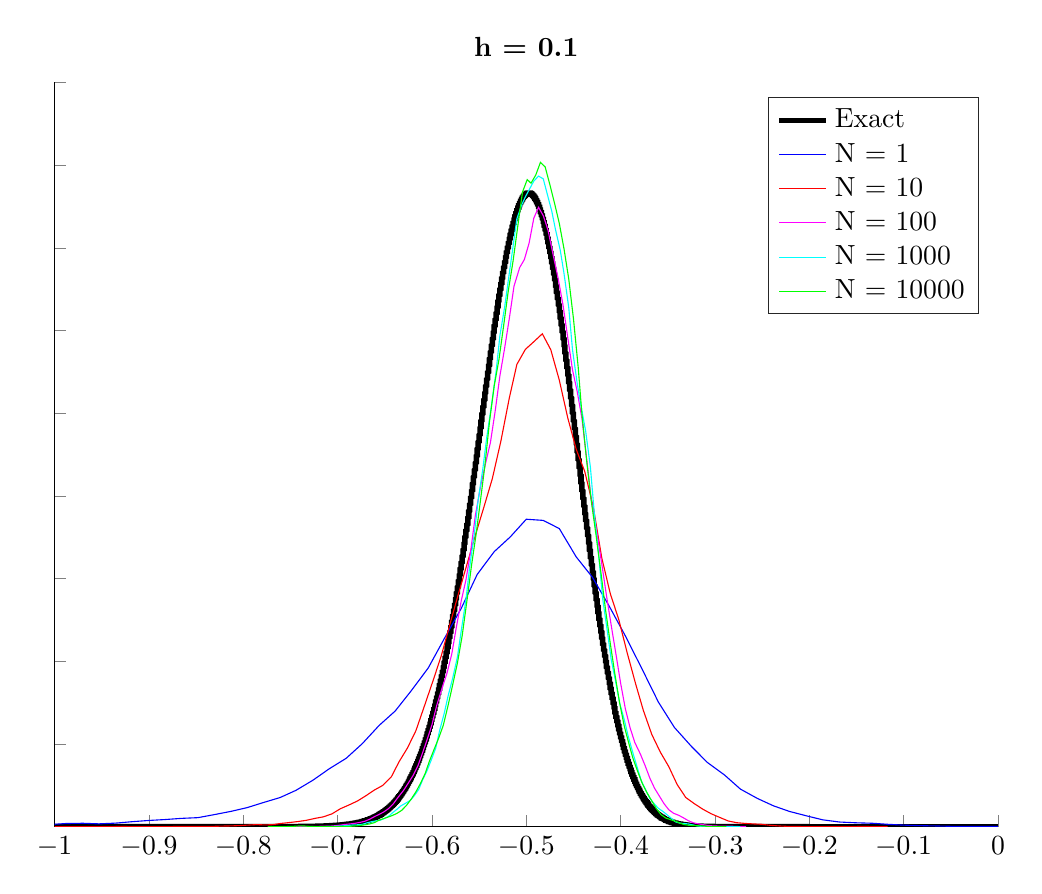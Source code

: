 % This file was created by matlab2tikz.
%
%The latest updates can be retrieved from
%  http://www.mathworks.com/matlabcentral/fileexchange/22022-matlab2tikz-matlab2tikz
%where you can also make suggestions and rate matlab2tikz.
%
\definecolor{mycolor1}{rgb}{1.0,0.0,1.0}%
\definecolor{mycolor2}{rgb}{0.0,1.0,1.0}%
%
\begin{tikzpicture}

\begin{axis}[%
width=4.717in,
height=3.721in,
at={(0.791in,0.502in)},
scale only axis,
xmin=-1,
xmax=0,
ymin=0,
ymax=9,
ytick={0,1,2,3,4,5,6,7,8,9},
yticklabels={\empty},
axis background/.style={fill=white},
title style={font=\bfseries},
title={h = 0.1},
axis x line*=bottom,
axis y line*=left,
legend style={legend cell align=left,align=left,draw=white!15!black}
]
\addplot [color=black,solid,line width=2.0pt,forget plot]
  table[row sep=crcr]{%
-1	1.958e-12\\
-1.0	1.976e-12\\
-1.0	1.993e-12\\
-1.0	2.011e-12\\
-1.0	2.029e-12\\
-1.0	2.047e-12\\
-0.999	2.066e-12\\
-0.999	2.084e-12\\
-0.999	2.103e-12\\
-0.999	2.121e-12\\
-0.999	2.14e-12\\
-0.999	2.159e-12\\
-0.999	2.179e-12\\
-0.999	2.198e-12\\
-0.999	2.218e-12\\
-0.999	2.237e-12\\
-0.998	2.257e-12\\
-0.998	2.278e-12\\
-0.998	2.298e-12\\
-0.998	2.318e-12\\
-0.998	2.339e-12\\
-0.998	2.36e-12\\
-0.998	2.381e-12\\
-0.998	2.402e-12\\
-0.998	2.424e-12\\
-0.998	2.445e-12\\
-0.997	2.467e-12\\
-0.997	2.489e-12\\
-0.997	2.511e-12\\
-0.997	2.534e-12\\
-0.997	2.556e-12\\
-0.997	2.579e-12\\
-0.997	2.602e-12\\
-0.997	2.625e-12\\
-0.997	2.649e-12\\
-0.997	2.672e-12\\
-0.996	2.696e-12\\
-0.996	2.72e-12\\
-0.996	2.744e-12\\
-0.996	2.769e-12\\
-0.996	2.793e-12\\
-0.996	2.818e-12\\
-0.996	2.843e-12\\
-0.996	2.869e-12\\
-0.996	2.894e-12\\
-0.996	2.92e-12\\
-0.995	2.946e-12\\
-0.995	2.972e-12\\
-0.995	2.999e-12\\
-0.995	3.026e-12\\
-0.995	3.052e-12\\
-0.995	3.08e-12\\
-0.995	3.107e-12\\
-0.995	3.135e-12\\
-0.995	3.163e-12\\
-0.995	3.191e-12\\
-0.994	3.219e-12\\
-0.994	3.248e-12\\
-0.994	3.277e-12\\
-0.994	3.306e-12\\
-0.994	3.335e-12\\
-0.994	3.365e-12\\
-0.994	3.395e-12\\
-0.994	3.425e-12\\
-0.994	3.456e-12\\
-0.994	3.486e-12\\
-0.993	3.517e-12\\
-0.993	3.549e-12\\
-0.993	3.58e-12\\
-0.993	3.612e-12\\
-0.993	3.644e-12\\
-0.993	3.677e-12\\
-0.993	3.709e-12\\
-0.993	3.742e-12\\
-0.993	3.776e-12\\
-0.993	3.809e-12\\
-0.992	3.843e-12\\
-0.992	3.877e-12\\
-0.992	3.912e-12\\
-0.992	3.947e-12\\
-0.992	3.982e-12\\
-0.992	4.017e-12\\
-0.992	4.053e-12\\
-0.992	4.089e-12\\
-0.992	4.125e-12\\
-0.992	4.162e-12\\
-0.991	4.199e-12\\
-0.991	4.236e-12\\
-0.991	4.274e-12\\
-0.991	4.312e-12\\
-0.991	4.35e-12\\
-0.991	4.389e-12\\
-0.991	4.428e-12\\
-0.991	4.467e-12\\
-0.991	4.507e-12\\
-0.991	4.547e-12\\
-0.99	4.587e-12\\
-0.99	4.628e-12\\
-0.99	4.669e-12\\
-0.99	4.71e-12\\
-0.99	4.752e-12\\
-0.99	4.794e-12\\
-0.99	4.837e-12\\
-0.99	4.88e-12\\
-0.99	4.923e-12\\
-0.99	4.967e-12\\
-0.989	5.011e-12\\
-0.989	5.055e-12\\
-0.989	5.1e-12\\
-0.989	5.146e-12\\
-0.989	5.191e-12\\
-0.989	5.237e-12\\
-0.989	5.284e-12\\
-0.989	5.331e-12\\
-0.989	5.378e-12\\
-0.989	5.426e-12\\
-0.988	5.474e-12\\
-0.988	5.522e-12\\
-0.988	5.571e-12\\
-0.988	5.621e-12\\
-0.988	5.671e-12\\
-0.988	5.721e-12\\
-0.988	5.772e-12\\
-0.988	5.823e-12\\
-0.988	5.874e-12\\
-0.988	5.927e-12\\
-0.987	5.979e-12\\
-0.987	6.032e-12\\
-0.987	6.086e-12\\
-0.987	6.14e-12\\
-0.987	6.194e-12\\
-0.987	6.249e-12\\
-0.987	6.304e-12\\
-0.987	6.36e-12\\
-0.987	6.416e-12\\
-0.987	6.473e-12\\
-0.986	6.531e-12\\
-0.986	6.589e-12\\
-0.986	6.647e-12\\
-0.986	6.706e-12\\
-0.986	6.765e-12\\
-0.986	6.825e-12\\
-0.986	6.886e-12\\
-0.986	6.947e-12\\
-0.986	7.008e-12\\
-0.986	7.07e-12\\
-0.985	7.133e-12\\
-0.985	7.196e-12\\
-0.985	7.26e-12\\
-0.985	7.324e-12\\
-0.985	7.389e-12\\
-0.985	7.454e-12\\
-0.985	7.52e-12\\
-0.985	7.587e-12\\
-0.985	7.654e-12\\
-0.985	7.722e-12\\
-0.984	7.79e-12\\
-0.984	7.859e-12\\
-0.984	7.928e-12\\
-0.984	7.999e-12\\
-0.984	8.069e-12\\
-0.984	8.141e-12\\
-0.984	8.213e-12\\
-0.984	8.285e-12\\
-0.984	8.359e-12\\
-0.984	8.433e-12\\
-0.983	8.507e-12\\
-0.983	8.583e-12\\
-0.983	8.658e-12\\
-0.983	8.735e-12\\
-0.983	8.812e-12\\
-0.983	8.89e-12\\
-0.983	8.969e-12\\
-0.983	9.048e-12\\
-0.983	9.128e-12\\
-0.983	9.209e-12\\
-0.982	9.29e-12\\
-0.982	9.372e-12\\
-0.982	9.455e-12\\
-0.982	9.539e-12\\
-0.982	9.623e-12\\
-0.982	9.708e-12\\
-0.982	9.794e-12\\
-0.982	9.88e-12\\
-0.982	9.968e-12\\
-0.982	1.006e-11\\
-0.981	1.014e-11\\
-0.981	1.023e-11\\
-0.981	1.032e-11\\
-0.981	1.042e-11\\
-0.981	1.051e-11\\
-0.981	1.06e-11\\
-0.981	1.069e-11\\
-0.981	1.079e-11\\
-0.981	1.088e-11\\
-0.981	1.098e-11\\
-0.98	1.108e-11\\
-0.98	1.117e-11\\
-0.98	1.127e-11\\
-0.98	1.137e-11\\
-0.98	1.147e-11\\
-0.98	1.157e-11\\
-0.98	1.168e-11\\
-0.98	1.178e-11\\
-0.98	1.188e-11\\
-0.98	1.199e-11\\
-0.979	1.209e-11\\
-0.979	1.22e-11\\
-0.979	1.231e-11\\
-0.979	1.242e-11\\
-0.979	1.253e-11\\
-0.979	1.264e-11\\
-0.979	1.275e-11\\
-0.979	1.286e-11\\
-0.979	1.297e-11\\
-0.979	1.309e-11\\
-0.978	1.32e-11\\
-0.978	1.332e-11\\
-0.978	1.344e-11\\
-0.978	1.356e-11\\
-0.978	1.368e-11\\
-0.978	1.38e-11\\
-0.978	1.392e-11\\
-0.978	1.404e-11\\
-0.978	1.416e-11\\
-0.978	1.429e-11\\
-0.977	1.442e-11\\
-0.977	1.454e-11\\
-0.977	1.467e-11\\
-0.977	1.48e-11\\
-0.977	1.493e-11\\
-0.977	1.506e-11\\
-0.977	1.519e-11\\
-0.977	1.533e-11\\
-0.977	1.546e-11\\
-0.977	1.56e-11\\
-0.976	1.574e-11\\
-0.976	1.588e-11\\
-0.976	1.602e-11\\
-0.976	1.616e-11\\
-0.976	1.63e-11\\
-0.976	1.644e-11\\
-0.976	1.659e-11\\
-0.976	1.673e-11\\
-0.976	1.688e-11\\
-0.976	1.703e-11\\
-0.975	1.718e-11\\
-0.975	1.733e-11\\
-0.975	1.748e-11\\
-0.975	1.764e-11\\
-0.975	1.779e-11\\
-0.975	1.795e-11\\
-0.975	1.811e-11\\
-0.975	1.826e-11\\
-0.975	1.843e-11\\
-0.975	1.859e-11\\
-0.974	1.875e-11\\
-0.974	1.892e-11\\
-0.974	1.908e-11\\
-0.974	1.925e-11\\
-0.974	1.942e-11\\
-0.974	1.959e-11\\
-0.974	1.976e-11\\
-0.974	1.994e-11\\
-0.974	2.011e-11\\
-0.974	2.029e-11\\
-0.973	2.047e-11\\
-0.973	2.065e-11\\
-0.973	2.083e-11\\
-0.973	2.101e-11\\
-0.973	2.12e-11\\
-0.973	2.138e-11\\
-0.973	2.157e-11\\
-0.973	2.176e-11\\
-0.973	2.195e-11\\
-0.973	2.214e-11\\
-0.972	2.234e-11\\
-0.972	2.253e-11\\
-0.972	2.273e-11\\
-0.972	2.293e-11\\
-0.972	2.313e-11\\
-0.972	2.334e-11\\
-0.972	2.354e-11\\
-0.972	2.375e-11\\
-0.972	2.396e-11\\
-0.972	2.417e-11\\
-0.971	2.438e-11\\
-0.971	2.459e-11\\
-0.971	2.481e-11\\
-0.971	2.503e-11\\
-0.971	2.525e-11\\
-0.971	2.547e-11\\
-0.971	2.569e-11\\
-0.971	2.592e-11\\
-0.971	2.614e-11\\
-0.971	2.637e-11\\
-0.97	2.66e-11\\
-0.97	2.684e-11\\
-0.97	2.707e-11\\
-0.97	2.731e-11\\
-0.97	2.755e-11\\
-0.97	2.779e-11\\
-0.97	2.803e-11\\
-0.97	2.828e-11\\
-0.97	2.853e-11\\
-0.97	2.878e-11\\
-0.969	2.903e-11\\
-0.969	2.929e-11\\
-0.969	2.954e-11\\
-0.969	2.98e-11\\
-0.969	3.006e-11\\
-0.969	3.033e-11\\
-0.969	3.059e-11\\
-0.969	3.086e-11\\
-0.969	3.113e-11\\
-0.969	3.14e-11\\
-0.968	3.168e-11\\
-0.968	3.196e-11\\
-0.968	3.224e-11\\
-0.968	3.252e-11\\
-0.968	3.28e-11\\
-0.968	3.309e-11\\
-0.968	3.338e-11\\
-0.968	3.367e-11\\
-0.968	3.397e-11\\
-0.968	3.426e-11\\
-0.967	3.456e-11\\
-0.967	3.487e-11\\
-0.967	3.517e-11\\
-0.967	3.548e-11\\
-0.967	3.579e-11\\
-0.967	3.61e-11\\
-0.967	3.642e-11\\
-0.967	3.674e-11\\
-0.967	3.706e-11\\
-0.967	3.738e-11\\
-0.966	3.771e-11\\
-0.966	3.804e-11\\
-0.966	3.837e-11\\
-0.966	3.871e-11\\
-0.966	3.905e-11\\
-0.966	3.939e-11\\
-0.966	3.973e-11\\
-0.966	4.008e-11\\
-0.966	4.043e-11\\
-0.966	4.078e-11\\
-0.965	4.114e-11\\
-0.965	4.15e-11\\
-0.965	4.186e-11\\
-0.965	4.223e-11\\
-0.965	4.26e-11\\
-0.965	4.297e-11\\
-0.965	4.335e-11\\
-0.965	4.373e-11\\
-0.965	4.411e-11\\
-0.965	4.449e-11\\
-0.964	4.488e-11\\
-0.964	4.527e-11\\
-0.964	4.567e-11\\
-0.964	4.607e-11\\
-0.964	4.647e-11\\
-0.964	4.688e-11\\
-0.964	4.729e-11\\
-0.964	4.77e-11\\
-0.964	4.811e-11\\
-0.964	4.854e-11\\
-0.963	4.896e-11\\
-0.963	4.939e-11\\
-0.963	4.982e-11\\
-0.963	5.025e-11\\
-0.963	5.069e-11\\
-0.963	5.113e-11\\
-0.963	5.158e-11\\
-0.963	5.203e-11\\
-0.963	5.248e-11\\
-0.963	5.294e-11\\
-0.962	5.34e-11\\
-0.962	5.387e-11\\
-0.962	5.434e-11\\
-0.962	5.481e-11\\
-0.962	5.529e-11\\
-0.962	5.577e-11\\
-0.962	5.626e-11\\
-0.962	5.675e-11\\
-0.962	5.725e-11\\
-0.962	5.774e-11\\
-0.961	5.825e-11\\
-0.961	5.876e-11\\
-0.961	5.927e-11\\
-0.961	5.978e-11\\
-0.961	6.031e-11\\
-0.961	6.083e-11\\
-0.961	6.136e-11\\
-0.961	6.19e-11\\
-0.961	6.244e-11\\
-0.961	6.298e-11\\
-0.96	6.353e-11\\
-0.96	6.408e-11\\
-0.96	6.464e-11\\
-0.96	6.52e-11\\
-0.96	6.577e-11\\
-0.96	6.634e-11\\
-0.96	6.692e-11\\
-0.96	6.75e-11\\
-0.96	6.809e-11\\
-0.96	6.868e-11\\
-0.959	6.928e-11\\
-0.959	6.989e-11\\
-0.959	7.049e-11\\
-0.959	7.111e-11\\
-0.959	7.173e-11\\
-0.959	7.235e-11\\
-0.959	7.298e-11\\
-0.959	7.362e-11\\
-0.959	7.426e-11\\
-0.959	7.49e-11\\
-0.958	7.555e-11\\
-0.958	7.621e-11\\
-0.958	7.687e-11\\
-0.958	7.754e-11\\
-0.958	7.822e-11\\
-0.958	7.89e-11\\
-0.958	7.958e-11\\
-0.958	8.028e-11\\
-0.958	8.097e-11\\
-0.958	8.168e-11\\
-0.957	8.239e-11\\
-0.957	8.31e-11\\
-0.957	8.383e-11\\
-0.957	8.455e-11\\
-0.957	8.529e-11\\
-0.957	8.603e-11\\
-0.957	8.678e-11\\
-0.957	8.753e-11\\
-0.957	8.829e-11\\
-0.957	8.906e-11\\
-0.956	8.983e-11\\
-0.956	9.061e-11\\
-0.956	9.14e-11\\
-0.956	9.219e-11\\
-0.956	9.3e-11\\
-0.956	9.38e-11\\
-0.956	9.462e-11\\
-0.956	9.544e-11\\
-0.956	9.627e-11\\
-0.956	9.71e-11\\
-0.955	9.795e-11\\
-0.955	9.88e-11\\
-0.955	9.965e-11\\
-0.955	1.005e-10\\
-0.955	1.014e-10\\
-0.955	1.023e-10\\
-0.955	1.032e-10\\
-0.955	1.041e-10\\
-0.955	1.05e-10\\
-0.955	1.059e-10\\
-0.954	1.068e-10\\
-0.954	1.077e-10\\
-0.954	1.086e-10\\
-0.954	1.096e-10\\
-0.954	1.105e-10\\
-0.954	1.115e-10\\
-0.954	1.125e-10\\
-0.954	1.134e-10\\
-0.954	1.144e-10\\
-0.954	1.154e-10\\
-0.953	1.164e-10\\
-0.953	1.174e-10\\
-0.953	1.184e-10\\
-0.953	1.195e-10\\
-0.953	1.205e-10\\
-0.953	1.215e-10\\
-0.953	1.226e-10\\
-0.953	1.237e-10\\
-0.953	1.247e-10\\
-0.953	1.258e-10\\
-0.952	1.269e-10\\
-0.952	1.28e-10\\
-0.952	1.291e-10\\
-0.952	1.302e-10\\
-0.952	1.314e-10\\
-0.952	1.325e-10\\
-0.952	1.336e-10\\
-0.952	1.348e-10\\
-0.952	1.36e-10\\
-0.952	1.371e-10\\
-0.951	1.383e-10\\
-0.951	1.395e-10\\
-0.951	1.407e-10\\
-0.951	1.42e-10\\
-0.951	1.432e-10\\
-0.951	1.444e-10\\
-0.951	1.457e-10\\
-0.951	1.469e-10\\
-0.951	1.482e-10\\
-0.951	1.495e-10\\
-0.95	1.508e-10\\
-0.95	1.521e-10\\
-0.95	1.534e-10\\
-0.95	1.547e-10\\
-0.95	1.561e-10\\
-0.95	1.574e-10\\
-0.95	1.588e-10\\
-0.95	1.601e-10\\
-0.95	1.615e-10\\
-0.95	1.629e-10\\
-0.949	1.643e-10\\
-0.949	1.657e-10\\
-0.949	1.672e-10\\
-0.949	1.686e-10\\
-0.949	1.701e-10\\
-0.949	1.716e-10\\
-0.949	1.73e-10\\
-0.949	1.745e-10\\
-0.949	1.76e-10\\
-0.949	1.776e-10\\
-0.948	1.791e-10\\
-0.948	1.806e-10\\
-0.948	1.822e-10\\
-0.948	1.838e-10\\
-0.948	1.854e-10\\
-0.948	1.87e-10\\
-0.948	1.886e-10\\
-0.948	1.902e-10\\
-0.948	1.918e-10\\
-0.948	1.935e-10\\
-0.947	1.952e-10\\
-0.947	1.968e-10\\
-0.947	1.985e-10\\
-0.947	2.003e-10\\
-0.947	2.02e-10\\
-0.947	2.037e-10\\
-0.947	2.055e-10\\
-0.947	2.073e-10\\
-0.947	2.09e-10\\
-0.947	2.108e-10\\
-0.946	2.127e-10\\
-0.946	2.145e-10\\
-0.946	2.163e-10\\
-0.946	2.182e-10\\
-0.946	2.201e-10\\
-0.946	2.22e-10\\
-0.946	2.239e-10\\
-0.946	2.258e-10\\
-0.946	2.278e-10\\
-0.946	2.297e-10\\
-0.945	2.317e-10\\
-0.945	2.337e-10\\
-0.945	2.357e-10\\
-0.945	2.378e-10\\
-0.945	2.398e-10\\
-0.945	2.419e-10\\
-0.945	2.44e-10\\
-0.945	2.461e-10\\
-0.945	2.482e-10\\
-0.945	2.503e-10\\
-0.944	2.525e-10\\
-0.944	2.546e-10\\
-0.944	2.568e-10\\
-0.944	2.59e-10\\
-0.944	2.613e-10\\
-0.944	2.635e-10\\
-0.944	2.658e-10\\
-0.944	2.681e-10\\
-0.944	2.704e-10\\
-0.944	2.727e-10\\
-0.943	2.751e-10\\
-0.943	2.774e-10\\
-0.943	2.798e-10\\
-0.943	2.822e-10\\
-0.943	2.846e-10\\
-0.943	2.871e-10\\
-0.943	2.896e-10\\
-0.943	2.92e-10\\
-0.943	2.946e-10\\
-0.943	2.971e-10\\
-0.942	2.996e-10\\
-0.942	3.022e-10\\
-0.942	3.048e-10\\
-0.942	3.074e-10\\
-0.942	3.101e-10\\
-0.942	3.127e-10\\
-0.942	3.154e-10\\
-0.942	3.181e-10\\
-0.942	3.209e-10\\
-0.942	3.236e-10\\
-0.941	3.264e-10\\
-0.941	3.292e-10\\
-0.941	3.32e-10\\
-0.941	3.349e-10\\
-0.941	3.378e-10\\
-0.941	3.407e-10\\
-0.941	3.436e-10\\
-0.941	3.465e-10\\
-0.941	3.495e-10\\
-0.941	3.525e-10\\
-0.94	3.555e-10\\
-0.94	3.586e-10\\
-0.94	3.617e-10\\
-0.94	3.648e-10\\
-0.94	3.679e-10\\
-0.94	3.71e-10\\
-0.94	3.742e-10\\
-0.94	3.774e-10\\
-0.94	3.807e-10\\
-0.94	3.839e-10\\
-0.939	3.872e-10\\
-0.939	3.906e-10\\
-0.939	3.939e-10\\
-0.939	3.973e-10\\
-0.939	4.007e-10\\
-0.939	4.041e-10\\
-0.939	4.076e-10\\
-0.939	4.111e-10\\
-0.939	4.146e-10\\
-0.939	4.181e-10\\
-0.938	4.217e-10\\
-0.938	4.253e-10\\
-0.938	4.29e-10\\
-0.938	4.327e-10\\
-0.938	4.364e-10\\
-0.938	4.401e-10\\
-0.938	4.439e-10\\
-0.938	4.477e-10\\
-0.938	4.515e-10\\
-0.938	4.554e-10\\
-0.937	4.593e-10\\
-0.937	4.632e-10\\
-0.937	4.672e-10\\
-0.937	4.712e-10\\
-0.937	4.752e-10\\
-0.937	4.793e-10\\
-0.937	4.834e-10\\
-0.937	4.875e-10\\
-0.937	4.917e-10\\
-0.936	4.959e-10\\
-0.936	5.001e-10\\
-0.936	5.044e-10\\
-0.936	5.087e-10\\
-0.936	5.131e-10\\
-0.936	5.174e-10\\
-0.936	5.219e-10\\
-0.936	5.263e-10\\
-0.936	5.308e-10\\
-0.936	5.354e-10\\
-0.935	5.399e-10\\
-0.935	5.446e-10\\
-0.935	5.492e-10\\
-0.935	5.539e-10\\
-0.935	5.586e-10\\
-0.935	5.634e-10\\
-0.935	5.682e-10\\
-0.935	5.731e-10\\
-0.935	5.78e-10\\
-0.935	5.829e-10\\
-0.934	5.879e-10\\
-0.934	5.929e-10\\
-0.934	5.98e-10\\
-0.934	6.031e-10\\
-0.934	6.082e-10\\
-0.934	6.134e-10\\
-0.934	6.187e-10\\
-0.934	6.239e-10\\
-0.934	6.293e-10\\
-0.934	6.346e-10\\
-0.933	6.4e-10\\
-0.933	6.455e-10\\
-0.933	6.51e-10\\
-0.933	6.566e-10\\
-0.933	6.622e-10\\
-0.933	6.678e-10\\
-0.933	6.735e-10\\
-0.933	6.793e-10\\
-0.933	6.85e-10\\
-0.933	6.909e-10\\
-0.932	6.968e-10\\
-0.932	7.027e-10\\
-0.932	7.087e-10\\
-0.932	7.147e-10\\
-0.932	7.208e-10\\
-0.932	7.27e-10\\
-0.932	7.332e-10\\
-0.932	7.394e-10\\
-0.932	7.457e-10\\
-0.932	7.521e-10\\
-0.931	7.585e-10\\
-0.931	7.649e-10\\
-0.931	7.715e-10\\
-0.931	7.78e-10\\
-0.931	7.847e-10\\
-0.931	7.913e-10\\
-0.931	7.981e-10\\
-0.931	8.049e-10\\
-0.931	8.117e-10\\
-0.931	8.186e-10\\
-0.93	8.256e-10\\
-0.93	8.326e-10\\
-0.93	8.397e-10\\
-0.93	8.469e-10\\
-0.93	8.541e-10\\
-0.93	8.613e-10\\
-0.93	8.687e-10\\
-0.93	8.76e-10\\
-0.93	8.835e-10\\
-0.93	8.91e-10\\
-0.929	8.986e-10\\
-0.929	9.062e-10\\
-0.929	9.139e-10\\
-0.929	9.217e-10\\
-0.929	9.295e-10\\
-0.929	9.374e-10\\
-0.929	9.454e-10\\
-0.929	9.534e-10\\
-0.929	9.615e-10\\
-0.929	9.697e-10\\
-0.928	9.78e-10\\
-0.928	9.863e-10\\
-0.928	9.946e-10\\
-0.928	1.003e-09\\
-0.928	1.012e-09\\
-0.928	1.02e-09\\
-0.928	1.029e-09\\
-0.928	1.038e-09\\
-0.928	1.046e-09\\
-0.928	1.055e-09\\
-0.927	1.064e-09\\
-0.927	1.073e-09\\
-0.927	1.082e-09\\
-0.927	1.092e-09\\
-0.927	1.101e-09\\
-0.927	1.11e-09\\
-0.927	1.12e-09\\
-0.927	1.129e-09\\
-0.927	1.139e-09\\
-0.927	1.148e-09\\
-0.926	1.158e-09\\
-0.926	1.168e-09\\
-0.926	1.178e-09\\
-0.926	1.188e-09\\
-0.926	1.198e-09\\
-0.926	1.208e-09\\
-0.926	1.218e-09\\
-0.926	1.229e-09\\
-0.926	1.239e-09\\
-0.926	1.25e-09\\
-0.925	1.26e-09\\
-0.925	1.271e-09\\
-0.925	1.282e-09\\
-0.925	1.292e-09\\
-0.925	1.303e-09\\
-0.925	1.314e-09\\
-0.925	1.326e-09\\
-0.925	1.337e-09\\
-0.925	1.348e-09\\
-0.925	1.359e-09\\
-0.924	1.371e-09\\
-0.924	1.383e-09\\
-0.924	1.394e-09\\
-0.924	1.406e-09\\
-0.924	1.418e-09\\
-0.924	1.43e-09\\
-0.924	1.442e-09\\
-0.924	1.454e-09\\
-0.924	1.467e-09\\
-0.924	1.479e-09\\
-0.923	1.492e-09\\
-0.923	1.504e-09\\
-0.923	1.517e-09\\
-0.923	1.53e-09\\
-0.923	1.543e-09\\
-0.923	1.556e-09\\
-0.923	1.569e-09\\
-0.923	1.582e-09\\
-0.923	1.595e-09\\
-0.923	1.609e-09\\
-0.922	1.623e-09\\
-0.922	1.636e-09\\
-0.922	1.65e-09\\
-0.922	1.664e-09\\
-0.922	1.678e-09\\
-0.922	1.692e-09\\
-0.922	1.707e-09\\
-0.922	1.721e-09\\
-0.922	1.736e-09\\
-0.922	1.75e-09\\
-0.921	1.765e-09\\
-0.921	1.78e-09\\
-0.921	1.795e-09\\
-0.921	1.81e-09\\
-0.921	1.825e-09\\
-0.921	1.841e-09\\
-0.921	1.856e-09\\
-0.921	1.872e-09\\
-0.921	1.888e-09\\
-0.921	1.904e-09\\
-0.92	1.92e-09\\
-0.92	1.936e-09\\
-0.92	1.952e-09\\
-0.92	1.969e-09\\
-0.92	1.985e-09\\
-0.92	2.002e-09\\
-0.92	2.019e-09\\
-0.92	2.036e-09\\
-0.92	2.053e-09\\
-0.92	2.07e-09\\
-0.919	2.088e-09\\
-0.919	2.105e-09\\
-0.919	2.123e-09\\
-0.919	2.141e-09\\
-0.919	2.159e-09\\
-0.919	2.177e-09\\
-0.919	2.196e-09\\
-0.919	2.214e-09\\
-0.919	2.233e-09\\
-0.919	2.252e-09\\
-0.918	2.271e-09\\
-0.918	2.29e-09\\
-0.918	2.309e-09\\
-0.918	2.328e-09\\
-0.918	2.348e-09\\
-0.918	2.368e-09\\
-0.918	2.388e-09\\
-0.918	2.408e-09\\
-0.918	2.428e-09\\
-0.918	2.449e-09\\
-0.917	2.469e-09\\
-0.917	2.49e-09\\
-0.917	2.511e-09\\
-0.917	2.532e-09\\
-0.917	2.553e-09\\
-0.917	2.575e-09\\
-0.917	2.596e-09\\
-0.917	2.618e-09\\
-0.917	2.64e-09\\
-0.917	2.662e-09\\
-0.916	2.685e-09\\
-0.916	2.707e-09\\
-0.916	2.73e-09\\
-0.916	2.753e-09\\
-0.916	2.776e-09\\
-0.916	2.8e-09\\
-0.916	2.823e-09\\
-0.916	2.847e-09\\
-0.916	2.871e-09\\
-0.916	2.895e-09\\
-0.915	2.919e-09\\
-0.915	2.944e-09\\
-0.915	2.968e-09\\
-0.915	2.993e-09\\
-0.915	3.018e-09\\
-0.915	3.044e-09\\
-0.915	3.069e-09\\
-0.915	3.095e-09\\
-0.915	3.121e-09\\
-0.915	3.147e-09\\
-0.914	3.174e-09\\
-0.914	3.2e-09\\
-0.914	3.227e-09\\
-0.914	3.254e-09\\
-0.914	3.281e-09\\
-0.914	3.309e-09\\
-0.914	3.337e-09\\
-0.914	3.365e-09\\
-0.914	3.393e-09\\
-0.914	3.421e-09\\
-0.913	3.45e-09\\
-0.913	3.479e-09\\
-0.913	3.508e-09\\
-0.913	3.537e-09\\
-0.913	3.567e-09\\
-0.913	3.597e-09\\
-0.913	3.627e-09\\
-0.913	3.657e-09\\
-0.913	3.688e-09\\
-0.913	3.719e-09\\
-0.912	3.75e-09\\
-0.912	3.782e-09\\
-0.912	3.813e-09\\
-0.912	3.845e-09\\
-0.912	3.877e-09\\
-0.912	3.91e-09\\
-0.912	3.942e-09\\
-0.912	3.975e-09\\
-0.912	4.009e-09\\
-0.912	4.042e-09\\
-0.911	4.076e-09\\
-0.911	4.11e-09\\
-0.911	4.145e-09\\
-0.911	4.179e-09\\
-0.911	4.214e-09\\
-0.911	4.249e-09\\
-0.911	4.285e-09\\
-0.911	4.321e-09\\
-0.911	4.357e-09\\
-0.911	4.393e-09\\
-0.91	4.43e-09\\
-0.91	4.467e-09\\
-0.91	4.504e-09\\
-0.91	4.542e-09\\
-0.91	4.58e-09\\
-0.91	4.618e-09\\
-0.91	4.657e-09\\
-0.91	4.696e-09\\
-0.91	4.735e-09\\
-0.91	4.774e-09\\
-0.909	4.814e-09\\
-0.909	4.854e-09\\
-0.909	4.895e-09\\
-0.909	4.936e-09\\
-0.909	4.977e-09\\
-0.909	5.019e-09\\
-0.909	5.06e-09\\
-0.909	5.103e-09\\
-0.909	5.145e-09\\
-0.909	5.188e-09\\
-0.908	5.231e-09\\
-0.908	5.275e-09\\
-0.908	5.319e-09\\
-0.908	5.363e-09\\
-0.908	5.408e-09\\
-0.908	5.453e-09\\
-0.908	5.499e-09\\
-0.908	5.545e-09\\
-0.908	5.591e-09\\
-0.908	5.637e-09\\
-0.907	5.684e-09\\
-0.907	5.732e-09\\
-0.907	5.779e-09\\
-0.907	5.828e-09\\
-0.907	5.876e-09\\
-0.907	5.925e-09\\
-0.907	5.974e-09\\
-0.907	6.024e-09\\
-0.907	6.074e-09\\
-0.907	6.125e-09\\
-0.906	6.176e-09\\
-0.906	6.227e-09\\
-0.906	6.279e-09\\
-0.906	6.331e-09\\
-0.906	6.384e-09\\
-0.906	6.437e-09\\
-0.906	6.491e-09\\
-0.906	6.545e-09\\
-0.906	6.599e-09\\
-0.906	6.654e-09\\
-0.905	6.71e-09\\
-0.905	6.765e-09\\
-0.905	6.822e-09\\
-0.905	6.878e-09\\
-0.905	6.936e-09\\
-0.905	6.993e-09\\
-0.905	7.051e-09\\
-0.905	7.11e-09\\
-0.905	7.169e-09\\
-0.905	7.229e-09\\
-0.904	7.289e-09\\
-0.904	7.349e-09\\
-0.904	7.41e-09\\
-0.904	7.472e-09\\
-0.904	7.534e-09\\
-0.904	7.596e-09\\
-0.904	7.659e-09\\
-0.904	7.723e-09\\
-0.904	7.787e-09\\
-0.904	7.852e-09\\
-0.903	7.917e-09\\
-0.903	7.983e-09\\
-0.903	8.049e-09\\
-0.903	8.116e-09\\
-0.903	8.183e-09\\
-0.903	8.251e-09\\
-0.903	8.319e-09\\
-0.903	8.388e-09\\
-0.903	8.458e-09\\
-0.903	8.528e-09\\
-0.902	8.599e-09\\
-0.902	8.67e-09\\
-0.902	8.742e-09\\
-0.902	8.814e-09\\
-0.902	8.888e-09\\
-0.902	8.961e-09\\
-0.902	9.035e-09\\
-0.902	9.11e-09\\
-0.902	9.186e-09\\
-0.902	9.262e-09\\
-0.901	9.339e-09\\
-0.901	9.416e-09\\
-0.901	9.494e-09\\
-0.901	9.573e-09\\
-0.901	9.652e-09\\
-0.901	9.732e-09\\
-0.901	9.812e-09\\
-0.901	9.894e-09\\
-0.901	9.975e-09\\
-0.901	1.006e-08\\
-0.9	1.014e-08\\
-0.9	1.023e-08\\
-0.9	1.031e-08\\
-0.9	1.04e-08\\
-0.9	1.048e-08\\
-0.9	1.057e-08\\
-0.9	1.066e-08\\
-0.9	1.074e-08\\
-0.9	1.083e-08\\
-0.9	1.092e-08\\
-0.899	1.101e-08\\
-0.899	1.11e-08\\
-0.899	1.119e-08\\
-0.899	1.129e-08\\
-0.899	1.138e-08\\
-0.899	1.147e-08\\
-0.899	1.157e-08\\
-0.899	1.166e-08\\
-0.899	1.176e-08\\
-0.899	1.186e-08\\
-0.898	1.196e-08\\
-0.898	1.206e-08\\
-0.898	1.215e-08\\
-0.898	1.225e-08\\
-0.898	1.236e-08\\
-0.898	1.246e-08\\
-0.898	1.256e-08\\
-0.898	1.266e-08\\
-0.898	1.277e-08\\
-0.898	1.287e-08\\
-0.897	1.298e-08\\
-0.897	1.309e-08\\
-0.897	1.32e-08\\
-0.897	1.33e-08\\
-0.897	1.341e-08\\
-0.897	1.352e-08\\
-0.897	1.364e-08\\
-0.897	1.375e-08\\
-0.897	1.386e-08\\
-0.897	1.398e-08\\
-0.896	1.409e-08\\
-0.896	1.421e-08\\
-0.896	1.432e-08\\
-0.896	1.444e-08\\
-0.896	1.456e-08\\
-0.896	1.468e-08\\
-0.896	1.48e-08\\
-0.896	1.492e-08\\
-0.896	1.505e-08\\
-0.896	1.517e-08\\
-0.895	1.53e-08\\
-0.895	1.542e-08\\
-0.895	1.555e-08\\
-0.895	1.568e-08\\
-0.895	1.581e-08\\
-0.895	1.594e-08\\
-0.895	1.607e-08\\
-0.895	1.62e-08\\
-0.895	1.633e-08\\
-0.895	1.647e-08\\
-0.894	1.66e-08\\
-0.894	1.674e-08\\
-0.894	1.688e-08\\
-0.894	1.701e-08\\
-0.894	1.715e-08\\
-0.894	1.73e-08\\
-0.894	1.744e-08\\
-0.894	1.758e-08\\
-0.894	1.773e-08\\
-0.894	1.787e-08\\
-0.893	1.802e-08\\
-0.893	1.817e-08\\
-0.893	1.832e-08\\
-0.893	1.847e-08\\
-0.893	1.862e-08\\
-0.893	1.877e-08\\
-0.893	1.892e-08\\
-0.893	1.908e-08\\
-0.893	1.924e-08\\
-0.893	1.939e-08\\
-0.892	1.955e-08\\
-0.892	1.971e-08\\
-0.892	1.988e-08\\
-0.892	2.004e-08\\
-0.892	2.02e-08\\
-0.892	2.037e-08\\
-0.892	2.054e-08\\
-0.892	2.07e-08\\
-0.892	2.087e-08\\
-0.892	2.104e-08\\
-0.891	2.122e-08\\
-0.891	2.139e-08\\
-0.891	2.157e-08\\
-0.891	2.174e-08\\
-0.891	2.192e-08\\
-0.891	2.21e-08\\
-0.891	2.228e-08\\
-0.891	2.246e-08\\
-0.891	2.265e-08\\
-0.891	2.283e-08\\
-0.89	2.302e-08\\
-0.89	2.321e-08\\
-0.89	2.34e-08\\
-0.89	2.359e-08\\
-0.89	2.378e-08\\
-0.89	2.398e-08\\
-0.89	2.418e-08\\
-0.89	2.437e-08\\
-0.89	2.457e-08\\
-0.89	2.477e-08\\
-0.889	2.498e-08\\
-0.889	2.518e-08\\
-0.889	2.539e-08\\
-0.889	2.559e-08\\
-0.889	2.58e-08\\
-0.889	2.601e-08\\
-0.889	2.623e-08\\
-0.889	2.644e-08\\
-0.889	2.666e-08\\
-0.889	2.687e-08\\
-0.888	2.709e-08\\
-0.888	2.732e-08\\
-0.888	2.754e-08\\
-0.888	2.776e-08\\
-0.888	2.799e-08\\
-0.888	2.822e-08\\
-0.888	2.845e-08\\
-0.888	2.868e-08\\
-0.888	2.892e-08\\
-0.888	2.915e-08\\
-0.887	2.939e-08\\
-0.887	2.963e-08\\
-0.887	2.987e-08\\
-0.887	3.012e-08\\
-0.887	3.036e-08\\
-0.887	3.061e-08\\
-0.887	3.086e-08\\
-0.887	3.111e-08\\
-0.887	3.136e-08\\
-0.887	3.162e-08\\
-0.886	3.188e-08\\
-0.886	3.214e-08\\
-0.886	3.24e-08\\
-0.886	3.266e-08\\
-0.886	3.293e-08\\
-0.886	3.32e-08\\
-0.886	3.347e-08\\
-0.886	3.374e-08\\
-0.886	3.402e-08\\
-0.886	3.429e-08\\
-0.885	3.457e-08\\
-0.885	3.485e-08\\
-0.885	3.514e-08\\
-0.885	3.542e-08\\
-0.885	3.571e-08\\
-0.885	3.6e-08\\
-0.885	3.629e-08\\
-0.885	3.659e-08\\
-0.885	3.689e-08\\
-0.885	3.719e-08\\
-0.884	3.749e-08\\
-0.884	3.78e-08\\
-0.884	3.81e-08\\
-0.884	3.841e-08\\
-0.884	3.872e-08\\
-0.884	3.904e-08\\
-0.884	3.936e-08\\
-0.884	3.968e-08\\
-0.884	4.0e-08\\
-0.884	4.032e-08\\
-0.883	4.065e-08\\
-0.883	4.098e-08\\
-0.883	4.131e-08\\
-0.883	4.165e-08\\
-0.883	4.199e-08\\
-0.883	4.233e-08\\
-0.883	4.267e-08\\
-0.883	4.302e-08\\
-0.883	4.337e-08\\
-0.883	4.372e-08\\
-0.882	4.408e-08\\
-0.882	4.443e-08\\
-0.882	4.479e-08\\
-0.882	4.516e-08\\
-0.882	4.552e-08\\
-0.882	4.589e-08\\
-0.882	4.627e-08\\
-0.882	4.664e-08\\
-0.882	4.702e-08\\
-0.882	4.74e-08\\
-0.881	4.778e-08\\
-0.881	4.817e-08\\
-0.881	4.856e-08\\
-0.881	4.896e-08\\
-0.881	4.935e-08\\
-0.881	4.975e-08\\
-0.881	5.015e-08\\
-0.881	5.056e-08\\
-0.881	5.097e-08\\
-0.881	5.138e-08\\
-0.88	5.18e-08\\
-0.88	5.222e-08\\
-0.88	5.264e-08\\
-0.88	5.307e-08\\
-0.88	5.35e-08\\
-0.88	5.393e-08\\
-0.88	5.437e-08\\
-0.88	5.481e-08\\
-0.88	5.525e-08\\
-0.88	5.57e-08\\
-0.879	5.615e-08\\
-0.879	5.66e-08\\
-0.879	5.706e-08\\
-0.879	5.752e-08\\
-0.879	5.798e-08\\
-0.879	5.845e-08\\
-0.879	5.893e-08\\
-0.879	5.94e-08\\
-0.879	5.988e-08\\
-0.879	6.037e-08\\
-0.878	6.085e-08\\
-0.878	6.135e-08\\
-0.878	6.184e-08\\
-0.878	6.234e-08\\
-0.878	6.284e-08\\
-0.878	6.335e-08\\
-0.878	6.386e-08\\
-0.878	6.438e-08\\
-0.878	6.49e-08\\
-0.878	6.542e-08\\
-0.877	6.595e-08\\
-0.877	6.648e-08\\
-0.877	6.702e-08\\
-0.877	6.756e-08\\
-0.877	6.81e-08\\
-0.877	6.865e-08\\
-0.877	6.921e-08\\
-0.877	6.976e-08\\
-0.877	7.033e-08\\
-0.877	7.089e-08\\
-0.876	7.146e-08\\
-0.876	7.204e-08\\
-0.876	7.262e-08\\
-0.876	7.321e-08\\
-0.876	7.38e-08\\
-0.876	7.439e-08\\
-0.876	7.499e-08\\
-0.876	7.559e-08\\
-0.876	7.62e-08\\
-0.876	7.681e-08\\
-0.875	7.743e-08\\
-0.875	7.806e-08\\
-0.875	7.868e-08\\
-0.875	7.932e-08\\
-0.875	7.996e-08\\
-0.875	8.06e-08\\
-0.875	8.125e-08\\
-0.875	8.19e-08\\
-0.875	8.256e-08\\
-0.875	8.322e-08\\
-0.875	8.389e-08\\
-0.874	8.457e-08\\
-0.874	8.525e-08\\
-0.874	8.593e-08\\
-0.874	8.662e-08\\
-0.874	8.732e-08\\
-0.874	8.802e-08\\
-0.874	8.873e-08\\
-0.874	8.944e-08\\
-0.874	9.016e-08\\
-0.874	9.088e-08\\
-0.873	9.161e-08\\
-0.873	9.235e-08\\
-0.873	9.309e-08\\
-0.873	9.384e-08\\
-0.873	9.459e-08\\
-0.873	9.535e-08\\
-0.873	9.611e-08\\
-0.873	9.689e-08\\
-0.873	9.766e-08\\
-0.873	9.845e-08\\
-0.872	9.924e-08\\
-0.872	1.0e-07\\
-0.872	1.008e-07\\
-0.872	1.016e-07\\
-0.872	1.025e-07\\
-0.872	1.033e-07\\
-0.872	1.041e-07\\
-0.872	1.049e-07\\
-0.872	1.058e-07\\
-0.872	1.066e-07\\
-0.871	1.075e-07\\
-0.871	1.083e-07\\
-0.871	1.092e-07\\
-0.871	1.101e-07\\
-0.871	1.11e-07\\
-0.871	1.119e-07\\
-0.871	1.127e-07\\
-0.871	1.137e-07\\
-0.871	1.146e-07\\
-0.871	1.155e-07\\
-0.87	1.164e-07\\
-0.87	1.173e-07\\
-0.87	1.183e-07\\
-0.87	1.192e-07\\
-0.87	1.202e-07\\
-0.87	1.211e-07\\
-0.87	1.221e-07\\
-0.87	1.231e-07\\
-0.87	1.241e-07\\
-0.87	1.251e-07\\
-0.869	1.261e-07\\
-0.869	1.271e-07\\
-0.869	1.281e-07\\
-0.869	1.291e-07\\
-0.869	1.301e-07\\
-0.869	1.312e-07\\
-0.869	1.322e-07\\
-0.869	1.333e-07\\
-0.869	1.343e-07\\
-0.869	1.354e-07\\
-0.868	1.365e-07\\
-0.868	1.376e-07\\
-0.868	1.387e-07\\
-0.868	1.398e-07\\
-0.868	1.409e-07\\
-0.868	1.42e-07\\
-0.868	1.432e-07\\
-0.868	1.443e-07\\
-0.868	1.454e-07\\
-0.868	1.466e-07\\
-0.867	1.478e-07\\
-0.867	1.489e-07\\
-0.867	1.501e-07\\
-0.867	1.513e-07\\
-0.867	1.525e-07\\
-0.867	1.538e-07\\
-0.867	1.55e-07\\
-0.867	1.562e-07\\
-0.867	1.575e-07\\
-0.867	1.587e-07\\
-0.866	1.6e-07\\
-0.866	1.612e-07\\
-0.866	1.625e-07\\
-0.866	1.638e-07\\
-0.866	1.651e-07\\
-0.866	1.664e-07\\
-0.866	1.678e-07\\
-0.866	1.691e-07\\
-0.866	1.704e-07\\
-0.866	1.718e-07\\
-0.865	1.732e-07\\
-0.865	1.745e-07\\
-0.865	1.759e-07\\
-0.865	1.773e-07\\
-0.865	1.787e-07\\
-0.865	1.802e-07\\
-0.865	1.816e-07\\
-0.865	1.83e-07\\
-0.865	1.845e-07\\
-0.865	1.859e-07\\
-0.864	1.874e-07\\
-0.864	1.889e-07\\
-0.864	1.904e-07\\
-0.864	1.919e-07\\
-0.864	1.934e-07\\
-0.864	1.95e-07\\
-0.864	1.965e-07\\
-0.864	1.981e-07\\
-0.864	1.997e-07\\
-0.864	2.012e-07\\
-0.863	2.028e-07\\
-0.863	2.045e-07\\
-0.863	2.061e-07\\
-0.863	2.077e-07\\
-0.863	2.094e-07\\
-0.863	2.11e-07\\
-0.863	2.127e-07\\
-0.863	2.144e-07\\
-0.863	2.161e-07\\
-0.863	2.178e-07\\
-0.862	2.195e-07\\
-0.862	2.212e-07\\
-0.862	2.23e-07\\
-0.862	2.248e-07\\
-0.862	2.265e-07\\
-0.862	2.283e-07\\
-0.862	2.301e-07\\
-0.862	2.32e-07\\
-0.862	2.338e-07\\
-0.862	2.356e-07\\
-0.861	2.375e-07\\
-0.861	2.394e-07\\
-0.861	2.413e-07\\
-0.861	2.432e-07\\
-0.861	2.451e-07\\
-0.861	2.471e-07\\
-0.861	2.49e-07\\
-0.861	2.51e-07\\
-0.861	2.53e-07\\
-0.861	2.55e-07\\
-0.86	2.57e-07\\
-0.86	2.59e-07\\
-0.86	2.61e-07\\
-0.86	2.631e-07\\
-0.86	2.652e-07\\
-0.86	2.673e-07\\
-0.86	2.694e-07\\
-0.86	2.715e-07\\
-0.86	2.737e-07\\
-0.86	2.758e-07\\
-0.859	2.78e-07\\
-0.859	2.802e-07\\
-0.859	2.824e-07\\
-0.859	2.846e-07\\
-0.859	2.869e-07\\
-0.859	2.891e-07\\
-0.859	2.914e-07\\
-0.859	2.937e-07\\
-0.859	2.96e-07\\
-0.859	2.984e-07\\
-0.858	3.007e-07\\
-0.858	3.031e-07\\
-0.858	3.055e-07\\
-0.858	3.079e-07\\
-0.858	3.103e-07\\
-0.858	3.127e-07\\
-0.858	3.152e-07\\
-0.858	3.177e-07\\
-0.858	3.202e-07\\
-0.858	3.227e-07\\
-0.857	3.252e-07\\
-0.857	3.278e-07\\
-0.857	3.304e-07\\
-0.857	3.33e-07\\
-0.857	3.356e-07\\
-0.857	3.382e-07\\
-0.857	3.409e-07\\
-0.857	3.436e-07\\
-0.857	3.463e-07\\
-0.857	3.49e-07\\
-0.856	3.517e-07\\
-0.856	3.545e-07\\
-0.856	3.573e-07\\
-0.856	3.601e-07\\
-0.856	3.629e-07\\
-0.856	3.658e-07\\
-0.856	3.686e-07\\
-0.856	3.715e-07\\
-0.856	3.745e-07\\
-0.856	3.774e-07\\
-0.855	3.804e-07\\
-0.855	3.833e-07\\
-0.855	3.864e-07\\
-0.855	3.894e-07\\
-0.855	3.924e-07\\
-0.855	3.955e-07\\
-0.855	3.986e-07\\
-0.855	4.017e-07\\
-0.855	4.049e-07\\
-0.855	4.081e-07\\
-0.854	4.113e-07\\
-0.854	4.145e-07\\
-0.854	4.177e-07\\
-0.854	4.21e-07\\
-0.854	4.243e-07\\
-0.854	4.276e-07\\
-0.854	4.31e-07\\
-0.854	4.344e-07\\
-0.854	4.378e-07\\
-0.854	4.412e-07\\
-0.853	4.446e-07\\
-0.853	4.481e-07\\
-0.853	4.516e-07\\
-0.853	4.552e-07\\
-0.853	4.587e-07\\
-0.853	4.623e-07\\
-0.853	4.659e-07\\
-0.853	4.696e-07\\
-0.853	4.732e-07\\
-0.853	4.769e-07\\
-0.852	4.807e-07\\
-0.852	4.844e-07\\
-0.852	4.882e-07\\
-0.852	4.92e-07\\
-0.852	4.959e-07\\
-0.852	4.997e-07\\
-0.852	5.036e-07\\
-0.852	5.076e-07\\
-0.852	5.115e-07\\
-0.852	5.155e-07\\
-0.851	5.196e-07\\
-0.851	5.236e-07\\
-0.851	5.277e-07\\
-0.851	5.318e-07\\
-0.851	5.36e-07\\
-0.851	5.402e-07\\
-0.851	5.444e-07\\
-0.851	5.486e-07\\
-0.851	5.529e-07\\
-0.851	5.572e-07\\
-0.85	5.615e-07\\
-0.85	5.659e-07\\
-0.85	5.703e-07\\
-0.85	5.748e-07\\
-0.85	5.793e-07\\
-0.85	5.838e-07\\
-0.85	5.883e-07\\
-0.85	5.929e-07\\
-0.85	5.975e-07\\
-0.85	6.022e-07\\
-0.849	6.069e-07\\
-0.849	6.116e-07\\
-0.849	6.163e-07\\
-0.849	6.211e-07\\
-0.849	6.26e-07\\
-0.849	6.308e-07\\
-0.849	6.357e-07\\
-0.849	6.407e-07\\
-0.849	6.457e-07\\
-0.849	6.507e-07\\
-0.848	6.558e-07\\
-0.848	6.609e-07\\
-0.848	6.66e-07\\
-0.848	6.712e-07\\
-0.848	6.764e-07\\
-0.848	6.816e-07\\
-0.848	6.869e-07\\
-0.848	6.923e-07\\
-0.848	6.976e-07\\
-0.848	7.031e-07\\
-0.847	7.085e-07\\
-0.847	7.14e-07\\
-0.847	7.196e-07\\
-0.847	7.251e-07\\
-0.847	7.308e-07\\
-0.847	7.364e-07\\
-0.847	7.421e-07\\
-0.847	7.479e-07\\
-0.847	7.537e-07\\
-0.847	7.595e-07\\
-0.846	7.654e-07\\
-0.846	7.714e-07\\
-0.846	7.773e-07\\
-0.846	7.834e-07\\
-0.846	7.894e-07\\
-0.846	7.956e-07\\
-0.846	8.017e-07\\
-0.846	8.079e-07\\
-0.846	8.142e-07\\
-0.846	8.205e-07\\
-0.845	8.268e-07\\
-0.845	8.332e-07\\
-0.845	8.397e-07\\
-0.845	8.462e-07\\
-0.845	8.527e-07\\
-0.845	8.593e-07\\
-0.845	8.66e-07\\
-0.845	8.727e-07\\
-0.845	8.794e-07\\
-0.845	8.862e-07\\
-0.844	8.931e-07\\
-0.844	9.0e-07\\
-0.844	9.069e-07\\
-0.844	9.139e-07\\
-0.844	9.21e-07\\
-0.844	9.281e-07\\
-0.844	9.353e-07\\
-0.844	9.425e-07\\
-0.844	9.498e-07\\
-0.844	9.571e-07\\
-0.843	9.645e-07\\
-0.843	9.72e-07\\
-0.843	9.795e-07\\
-0.843	9.87e-07\\
-0.843	9.946e-07\\
-0.843	1.002e-06\\
-0.843	1.01e-06\\
-0.843	1.018e-06\\
-0.843	1.026e-06\\
-0.843	1.034e-06\\
-0.842	1.042e-06\\
-0.842	1.05e-06\\
-0.842	1.058e-06\\
-0.842	1.066e-06\\
-0.842	1.074e-06\\
-0.842	1.082e-06\\
-0.842	1.091e-06\\
-0.842	1.099e-06\\
-0.842	1.107e-06\\
-0.842	1.116e-06\\
-0.841	1.125e-06\\
-0.841	1.133e-06\\
-0.841	1.142e-06\\
-0.841	1.151e-06\\
-0.841	1.16e-06\\
-0.841	1.169e-06\\
-0.841	1.178e-06\\
-0.841	1.187e-06\\
-0.841	1.196e-06\\
-0.841	1.205e-06\\
-0.84	1.214e-06\\
-0.84	1.223e-06\\
-0.84	1.233e-06\\
-0.84	1.242e-06\\
-0.84	1.252e-06\\
-0.84	1.262e-06\\
-0.84	1.271e-06\\
-0.84	1.281e-06\\
-0.84	1.291e-06\\
-0.84	1.301e-06\\
-0.839	1.311e-06\\
-0.839	1.321e-06\\
-0.839	1.331e-06\\
-0.839	1.341e-06\\
-0.839	1.351e-06\\
-0.839	1.362e-06\\
-0.839	1.372e-06\\
-0.839	1.383e-06\\
-0.839	1.393e-06\\
-0.839	1.404e-06\\
-0.838	1.415e-06\\
-0.838	1.426e-06\\
-0.838	1.437e-06\\
-0.838	1.448e-06\\
-0.838	1.459e-06\\
-0.838	1.47e-06\\
-0.838	1.481e-06\\
-0.838	1.492e-06\\
-0.838	1.504e-06\\
-0.838	1.515e-06\\
-0.837	1.527e-06\\
-0.837	1.539e-06\\
-0.837	1.55e-06\\
-0.837	1.562e-06\\
-0.837	1.574e-06\\
-0.837	1.586e-06\\
-0.837	1.598e-06\\
-0.837	1.611e-06\\
-0.837	1.623e-06\\
-0.837	1.635e-06\\
-0.836	1.648e-06\\
-0.836	1.66e-06\\
-0.836	1.673e-06\\
-0.836	1.686e-06\\
-0.836	1.699e-06\\
-0.836	1.712e-06\\
-0.836	1.725e-06\\
-0.836	1.738e-06\\
-0.836	1.751e-06\\
-0.836	1.765e-06\\
-0.835	1.778e-06\\
-0.835	1.792e-06\\
-0.835	1.805e-06\\
-0.835	1.819e-06\\
-0.835	1.833e-06\\
-0.835	1.847e-06\\
-0.835	1.861e-06\\
-0.835	1.875e-06\\
-0.835	1.889e-06\\
-0.835	1.904e-06\\
-0.834	1.918e-06\\
-0.834	1.933e-06\\
-0.834	1.948e-06\\
-0.834	1.962e-06\\
-0.834	1.977e-06\\
-0.834	1.992e-06\\
-0.834	2.008e-06\\
-0.834	2.023e-06\\
-0.834	2.038e-06\\
-0.834	2.054e-06\\
-0.833	2.069e-06\\
-0.833	2.085e-06\\
-0.833	2.101e-06\\
-0.833	2.117e-06\\
-0.833	2.133e-06\\
-0.833	2.149e-06\\
-0.833	2.166e-06\\
-0.833	2.182e-06\\
-0.833	2.199e-06\\
-0.833	2.215e-06\\
-0.832	2.232e-06\\
-0.832	2.249e-06\\
-0.832	2.266e-06\\
-0.832	2.283e-06\\
-0.832	2.301e-06\\
-0.832	2.318e-06\\
-0.832	2.336e-06\\
-0.832	2.354e-06\\
-0.832	2.371e-06\\
-0.832	2.389e-06\\
-0.831	2.407e-06\\
-0.831	2.426e-06\\
-0.831	2.444e-06\\
-0.831	2.463e-06\\
-0.831	2.481e-06\\
-0.831	2.5e-06\\
-0.831	2.519e-06\\
-0.831	2.538e-06\\
-0.831	2.557e-06\\
-0.831	2.577e-06\\
-0.83	2.596e-06\\
-0.83	2.616e-06\\
-0.83	2.636e-06\\
-0.83	2.656e-06\\
-0.83	2.676e-06\\
-0.83	2.696e-06\\
-0.83	2.716e-06\\
-0.83	2.737e-06\\
-0.83	2.758e-06\\
-0.83	2.779e-06\\
-0.829	2.8e-06\\
-0.829	2.821e-06\\
-0.829	2.842e-06\\
-0.829	2.863e-06\\
-0.829	2.885e-06\\
-0.829	2.907e-06\\
-0.829	2.929e-06\\
-0.829	2.951e-06\\
-0.829	2.973e-06\\
-0.829	2.996e-06\\
-0.828	3.018e-06\\
-0.828	3.041e-06\\
-0.828	3.064e-06\\
-0.828	3.087e-06\\
-0.828	3.11e-06\\
-0.828	3.134e-06\\
-0.828	3.158e-06\\
-0.828	3.181e-06\\
-0.828	3.205e-06\\
-0.828	3.23e-06\\
-0.827	3.254e-06\\
-0.827	3.278e-06\\
-0.827	3.303e-06\\
-0.827	3.328e-06\\
-0.827	3.353e-06\\
-0.827	3.378e-06\\
-0.827	3.404e-06\\
-0.827	3.429e-06\\
-0.827	3.455e-06\\
-0.827	3.481e-06\\
-0.826	3.507e-06\\
-0.826	3.534e-06\\
-0.826	3.56e-06\\
-0.826	3.587e-06\\
-0.826	3.614e-06\\
-0.826	3.641e-06\\
-0.826	3.669e-06\\
-0.826	3.696e-06\\
-0.826	3.724e-06\\
-0.826	3.752e-06\\
-0.825	3.78e-06\\
-0.825	3.809e-06\\
-0.825	3.837e-06\\
-0.825	3.866e-06\\
-0.825	3.895e-06\\
-0.825	3.924e-06\\
-0.825	3.954e-06\\
-0.825	3.983e-06\\
-0.825	4.013e-06\\
-0.825	4.043e-06\\
-0.824	4.074e-06\\
-0.824	4.104e-06\\
-0.824	4.135e-06\\
-0.824	4.166e-06\\
-0.824	4.197e-06\\
-0.824	4.229e-06\\
-0.824	4.26e-06\\
-0.824	4.292e-06\\
-0.824	4.324e-06\\
-0.824	4.357e-06\\
-0.823	4.39e-06\\
-0.823	4.422e-06\\
-0.823	4.455e-06\\
-0.823	4.489e-06\\
-0.823	4.522e-06\\
-0.823	4.556e-06\\
-0.823	4.59e-06\\
-0.823	4.625e-06\\
-0.823	4.659e-06\\
-0.823	4.694e-06\\
-0.822	4.729e-06\\
-0.822	4.765e-06\\
-0.822	4.8e-06\\
-0.822	4.836e-06\\
-0.822	4.872e-06\\
-0.822	4.909e-06\\
-0.822	4.945e-06\\
-0.822	4.982e-06\\
-0.822	5.019e-06\\
-0.822	5.057e-06\\
-0.821	5.095e-06\\
-0.821	5.133e-06\\
-0.821	5.171e-06\\
-0.821	5.21e-06\\
-0.821	5.248e-06\\
-0.821	5.288e-06\\
-0.821	5.327e-06\\
-0.821	5.367e-06\\
-0.821	5.407e-06\\
-0.821	5.447e-06\\
-0.82	5.488e-06\\
-0.82	5.529e-06\\
-0.82	5.57e-06\\
-0.82	5.611e-06\\
-0.82	5.653e-06\\
-0.82	5.695e-06\\
-0.82	5.738e-06\\
-0.82	5.78e-06\\
-0.82	5.823e-06\\
-0.82	5.867e-06\\
-0.819	5.91e-06\\
-0.819	5.954e-06\\
-0.819	5.998e-06\\
-0.819	6.043e-06\\
-0.819	6.088e-06\\
-0.819	6.133e-06\\
-0.819	6.179e-06\\
-0.819	6.225e-06\\
-0.819	6.271e-06\\
-0.819	6.318e-06\\
-0.818	6.365e-06\\
-0.818	6.412e-06\\
-0.818	6.459e-06\\
-0.818	6.507e-06\\
-0.818	6.556e-06\\
-0.818	6.604e-06\\
-0.818	6.653e-06\\
-0.818	6.703e-06\\
-0.818	6.753e-06\\
-0.818	6.803e-06\\
-0.817	6.853e-06\\
-0.817	6.904e-06\\
-0.817	6.955e-06\\
-0.817	7.007e-06\\
-0.817	7.059e-06\\
-0.817	7.111e-06\\
-0.817	7.164e-06\\
-0.817	7.217e-06\\
-0.817	7.27e-06\\
-0.817	7.324e-06\\
-0.816	7.378e-06\\
-0.816	7.433e-06\\
-0.816	7.488e-06\\
-0.816	7.543e-06\\
-0.816	7.599e-06\\
-0.816	7.655e-06\\
-0.816	7.712e-06\\
-0.816	7.769e-06\\
-0.816	7.826e-06\\
-0.816	7.884e-06\\
-0.815	7.942e-06\\
-0.815	8.001e-06\\
-0.815	8.06e-06\\
-0.815	8.12e-06\\
-0.815	8.18e-06\\
-0.815	8.24e-06\\
-0.815	8.301e-06\\
-0.815	8.362e-06\\
-0.815	8.424e-06\\
-0.815	8.486e-06\\
-0.814	8.549e-06\\
-0.814	8.612e-06\\
-0.814	8.675e-06\\
-0.814	8.739e-06\\
-0.814	8.804e-06\\
-0.814	8.869e-06\\
-0.814	8.934e-06\\
-0.814	9.0e-06\\
-0.814	9.066e-06\\
-0.814	9.133e-06\\
-0.813	9.2e-06\\
-0.813	9.268e-06\\
-0.813	9.336e-06\\
-0.813	9.405e-06\\
-0.813	9.474e-06\\
-0.813	9.544e-06\\
-0.813	9.614e-06\\
-0.813	9.685e-06\\
-0.813	9.756e-06\\
-0.812	9.828e-06\\
-0.812	9.9e-06\\
-0.812	9.973e-06\\
-0.812	1.005e-05\\
-0.812	1.012e-05\\
-0.812	1.019e-05\\
-0.812	1.027e-05\\
-0.812	1.034e-05\\
-0.812	1.042e-05\\
-0.812	1.05e-05\\
-0.811	1.057e-05\\
-0.811	1.065e-05\\
-0.811	1.073e-05\\
-0.811	1.081e-05\\
-0.811	1.089e-05\\
-0.811	1.097e-05\\
-0.811	1.105e-05\\
-0.811	1.113e-05\\
-0.811	1.121e-05\\
-0.811	1.129e-05\\
-0.81	1.138e-05\\
-0.81	1.146e-05\\
-0.81	1.154e-05\\
-0.81	1.163e-05\\
-0.81	1.171e-05\\
-0.81	1.18e-05\\
-0.81	1.189e-05\\
-0.81	1.197e-05\\
-0.81	1.206e-05\\
-0.81	1.215e-05\\
-0.809	1.224e-05\\
-0.809	1.233e-05\\
-0.809	1.242e-05\\
-0.809	1.251e-05\\
-0.809	1.26e-05\\
-0.809	1.269e-05\\
-0.809	1.278e-05\\
-0.809	1.288e-05\\
-0.809	1.297e-05\\
-0.809	1.307e-05\\
-0.808	1.316e-05\\
-0.808	1.326e-05\\
-0.808	1.335e-05\\
-0.808	1.345e-05\\
-0.808	1.355e-05\\
-0.808	1.365e-05\\
-0.808	1.375e-05\\
-0.808	1.385e-05\\
-0.808	1.395e-05\\
-0.808	1.405e-05\\
-0.807	1.415e-05\\
-0.807	1.426e-05\\
-0.807	1.436e-05\\
-0.807	1.447e-05\\
-0.807	1.457e-05\\
-0.807	1.468e-05\\
-0.807	1.478e-05\\
-0.807	1.489e-05\\
-0.807	1.5e-05\\
-0.807	1.511e-05\\
-0.806	1.522e-05\\
-0.806	1.533e-05\\
-0.806	1.544e-05\\
-0.806	1.555e-05\\
-0.806	1.567e-05\\
-0.806	1.578e-05\\
-0.806	1.59e-05\\
-0.806	1.601e-05\\
-0.806	1.613e-05\\
-0.806	1.625e-05\\
-0.805	1.636e-05\\
-0.805	1.648e-05\\
-0.805	1.66e-05\\
-0.805	1.672e-05\\
-0.805	1.684e-05\\
-0.805	1.697e-05\\
-0.805	1.709e-05\\
-0.805	1.721e-05\\
-0.805	1.734e-05\\
-0.805	1.746e-05\\
-0.804	1.759e-05\\
-0.804	1.772e-05\\
-0.804	1.785e-05\\
-0.804	1.798e-05\\
-0.804	1.811e-05\\
-0.804	1.824e-05\\
-0.804	1.837e-05\\
-0.804	1.85e-05\\
-0.804	1.864e-05\\
-0.804	1.877e-05\\
-0.803	1.891e-05\\
-0.803	1.904e-05\\
-0.803	1.918e-05\\
-0.803	1.932e-05\\
-0.803	1.946e-05\\
-0.803	1.96e-05\\
-0.803	1.974e-05\\
-0.803	1.989e-05\\
-0.803	2.003e-05\\
-0.803	2.018e-05\\
-0.802	2.032e-05\\
-0.802	2.047e-05\\
-0.802	2.062e-05\\
-0.802	2.076e-05\\
-0.802	2.091e-05\\
-0.802	2.107e-05\\
-0.802	2.122e-05\\
-0.802	2.137e-05\\
-0.802	2.152e-05\\
-0.802	2.168e-05\\
-0.801	2.184e-05\\
-0.801	2.199e-05\\
-0.801	2.215e-05\\
-0.801	2.231e-05\\
-0.801	2.247e-05\\
-0.801	2.264e-05\\
-0.801	2.28e-05\\
-0.801	2.296e-05\\
-0.801	2.313e-05\\
-0.801	2.329e-05\\
-0.8	2.346e-05\\
-0.8	2.363e-05\\
-0.8	2.38e-05\\
-0.8	2.397e-05\\
-0.8	2.415e-05\\
-0.8	2.432e-05\\
-0.8	2.449e-05\\
-0.8	2.467e-05\\
-0.8	2.485e-05\\
-0.8	2.503e-05\\
-0.799	2.521e-05\\
-0.799	2.539e-05\\
-0.799	2.557e-05\\
-0.799	2.575e-05\\
-0.799	2.594e-05\\
-0.799	2.612e-05\\
-0.799	2.631e-05\\
-0.799	2.65e-05\\
-0.799	2.669e-05\\
-0.799	2.688e-05\\
-0.798	2.707e-05\\
-0.798	2.727e-05\\
-0.798	2.746e-05\\
-0.798	2.766e-05\\
-0.798	2.786e-05\\
-0.798	2.806e-05\\
-0.798	2.826e-05\\
-0.798	2.846e-05\\
-0.798	2.867e-05\\
-0.798	2.887e-05\\
-0.797	2.908e-05\\
-0.797	2.929e-05\\
-0.797	2.95e-05\\
-0.797	2.971e-05\\
-0.797	2.992e-05\\
-0.797	3.013e-05\\
-0.797	3.035e-05\\
-0.797	3.057e-05\\
-0.797	3.079e-05\\
-0.797	3.101e-05\\
-0.796	3.123e-05\\
-0.796	3.145e-05\\
-0.796	3.168e-05\\
-0.796	3.19e-05\\
-0.796	3.213e-05\\
-0.796	3.236e-05\\
-0.796	3.259e-05\\
-0.796	3.282e-05\\
-0.796	3.306e-05\\
-0.796	3.329e-05\\
-0.795	3.353e-05\\
-0.795	3.377e-05\\
-0.795	3.401e-05\\
-0.795	3.425e-05\\
-0.795	3.45e-05\\
-0.795	3.474e-05\\
-0.795	3.499e-05\\
-0.795	3.524e-05\\
-0.795	3.549e-05\\
-0.795	3.574e-05\\
-0.794	3.6e-05\\
-0.794	3.625e-05\\
-0.794	3.651e-05\\
-0.794	3.677e-05\\
-0.794	3.703e-05\\
-0.794	3.73e-05\\
-0.794	3.756e-05\\
-0.794	3.783e-05\\
-0.794	3.81e-05\\
-0.794	3.837e-05\\
-0.793	3.864e-05\\
-0.793	3.892e-05\\
-0.793	3.919e-05\\
-0.793	3.947e-05\\
-0.793	3.975e-05\\
-0.793	4.003e-05\\
-0.793	4.032e-05\\
-0.793	4.06e-05\\
-0.793	4.089e-05\\
-0.793	4.118e-05\\
-0.792	4.147e-05\\
-0.792	4.177e-05\\
-0.792	4.206e-05\\
-0.792	4.236e-05\\
-0.792	4.266e-05\\
-0.792	4.296e-05\\
-0.792	4.327e-05\\
-0.792	4.358e-05\\
-0.792	4.388e-05\\
-0.792	4.419e-05\\
-0.791	4.451e-05\\
-0.791	4.482e-05\\
-0.791	4.514e-05\\
-0.791	4.546e-05\\
-0.791	4.578e-05\\
-0.791	4.61e-05\\
-0.791	4.643e-05\\
-0.791	4.676e-05\\
-0.791	4.709e-05\\
-0.791	4.742e-05\\
-0.79	4.776e-05\\
-0.79	4.809e-05\\
-0.79	4.843e-05\\
-0.79	4.878e-05\\
-0.79	4.912e-05\\
-0.79	4.947e-05\\
-0.79	4.982e-05\\
-0.79	5.017e-05\\
-0.79	5.052e-05\\
-0.79	5.088e-05\\
-0.789	5.124e-05\\
-0.789	5.16e-05\\
-0.789	5.196e-05\\
-0.789	5.233e-05\\
-0.789	5.27e-05\\
-0.789	5.307e-05\\
-0.789	5.344e-05\\
-0.789	5.382e-05\\
-0.789	5.42e-05\\
-0.789	5.458e-05\\
-0.788	5.496e-05\\
-0.788	5.535e-05\\
-0.788	5.574e-05\\
-0.788	5.613e-05\\
-0.788	5.653e-05\\
-0.788	5.692e-05\\
-0.788	5.732e-05\\
-0.788	5.773e-05\\
-0.788	5.813e-05\\
-0.788	5.854e-05\\
-0.787	5.895e-05\\
-0.787	5.936e-05\\
-0.787	5.978e-05\\
-0.787	6.02e-05\\
-0.787	6.062e-05\\
-0.787	6.105e-05\\
-0.787	6.148e-05\\
-0.787	6.191e-05\\
-0.787	6.234e-05\\
-0.787	6.278e-05\\
-0.786	6.322e-05\\
-0.786	6.366e-05\\
-0.786	6.411e-05\\
-0.786	6.456e-05\\
-0.786	6.501e-05\\
-0.786	6.547e-05\\
-0.786	6.592e-05\\
-0.786	6.639e-05\\
-0.786	6.685e-05\\
-0.786	6.732e-05\\
-0.785	6.779e-05\\
-0.785	6.826e-05\\
-0.785	6.874e-05\\
-0.785	6.922e-05\\
-0.785	6.971e-05\\
-0.785	7.019e-05\\
-0.785	7.068e-05\\
-0.785	7.118e-05\\
-0.785	7.167e-05\\
-0.785	7.217e-05\\
-0.784	7.268e-05\\
-0.784	7.319e-05\\
-0.784	7.37e-05\\
-0.784	7.421e-05\\
-0.784	7.473e-05\\
-0.784	7.525e-05\\
-0.784	7.577e-05\\
-0.784	7.63e-05\\
-0.784	7.683e-05\\
-0.784	7.737e-05\\
-0.783	7.791e-05\\
-0.783	7.845e-05\\
-0.783	7.9e-05\\
-0.783	7.955e-05\\
-0.783	8.01e-05\\
-0.783	8.066e-05\\
-0.783	8.122e-05\\
-0.783	8.179e-05\\
-0.783	8.235e-05\\
-0.783	8.293e-05\\
-0.782	8.35e-05\\
-0.782	8.408e-05\\
-0.782	8.467e-05\\
-0.782	8.526e-05\\
-0.782	8.585e-05\\
-0.782	8.645e-05\\
-0.782	8.705e-05\\
-0.782	8.765e-05\\
-0.782	8.826e-05\\
-0.782	8.887e-05\\
-0.781	8.949e-05\\
-0.781	9.011e-05\\
-0.781	9.073e-05\\
-0.781	9.136e-05\\
-0.781	9.2e-05\\
-0.781	9.264e-05\\
-0.781	9.328e-05\\
-0.781	9.392e-05\\
-0.781	9.457e-05\\
-0.781	9.523e-05\\
-0.78	9.589e-05\\
-0.78	9.655e-05\\
-0.78	9.722e-05\\
-0.78	9.789e-05\\
-0.78	9.857e-05\\
-0.78	9.925e-05\\
-0.78	9.994e-05\\
-0.78	0.0\\
-0.78	0.0\\
-0.78	0.0\\
-0.779	0.0\\
-0.779	0.0\\
-0.779	0.0\\
-0.779	0.0\\
-0.779	0.0\\
-0.779	0.0\\
-0.779	0.0\\
-0.779	0.0\\
-0.779	0.0\\
-0.779	0.0\\
-0.778	0.0\\
-0.778	0.0\\
-0.778	0.0\\
-0.778	0.0\\
-0.778	0.0\\
-0.778	0.0\\
-0.778	0.0\\
-0.778	0.0\\
-0.778	0.0\\
-0.778	0.0\\
-0.777	0.0\\
-0.777	0.0\\
-0.777	0.0\\
-0.777	0.0\\
-0.777	0.0\\
-0.777	0.0\\
-0.777	0.0\\
-0.777	0.0\\
-0.777	0.0\\
-0.777	0.0\\
-0.776	0.0\\
-0.776	0.0\\
-0.776	0.0\\
-0.776	0.0\\
-0.776	0.0\\
-0.776	0.0\\
-0.776	0.0\\
-0.776	0.0\\
-0.776	0.0\\
-0.776	0.0\\
-0.775	0.0\\
-0.775	0.0\\
-0.775	0.0\\
-0.775	0.0\\
-0.775	0.0\\
-0.775	0.0\\
-0.775	0.0\\
-0.775	0.0\\
-0.775	0.0\\
-0.775	0.0\\
-0.774	0.0\\
-0.774	0.0\\
-0.774	0.0\\
-0.774	0.0\\
-0.774	0.0\\
-0.774	0.0\\
-0.774	0.0\\
-0.774	0.0\\
-0.774	0.0\\
-0.774	0.0\\
-0.773	0.0\\
-0.773	0.0\\
-0.773	0.0\\
-0.773	0.0\\
-0.773	0.0\\
-0.773	0.0\\
-0.773	0.0\\
-0.773	0.0\\
-0.773	0.0\\
-0.773	0.0\\
-0.772	0.0\\
-0.772	0.0\\
-0.772	0.0\\
-0.772	0.0\\
-0.772	0.0\\
-0.772	0.0\\
-0.772	0.0\\
-0.772	0.0\\
-0.772	0.0\\
-0.772	0.0\\
-0.771	0.0\\
-0.771	0.0\\
-0.771	0.0\\
-0.771	0.0\\
-0.771	0.0\\
-0.771	0.0\\
-0.771	0.0\\
-0.771	0.0\\
-0.771	0.0\\
-0.771	0.0\\
-0.77	0.0\\
-0.77	0.0\\
-0.77	0.0\\
-0.77	0.0\\
-0.77	0.0\\
-0.77	0.0\\
-0.77	0.0\\
-0.77	0.0\\
-0.77	0.0\\
-0.77	0.0\\
-0.769	0.0\\
-0.769	0.0\\
-0.769	0.0\\
-0.769	0.0\\
-0.769	0.0\\
-0.769	0.0\\
-0.769	0.0\\
-0.769	0.0\\
-0.769	0.0\\
-0.769	0.0\\
-0.768	0.0\\
-0.768	0.0\\
-0.768	0.0\\
-0.768	0.0\\
-0.768	0.0\\
-0.768	0.0\\
-0.768	0.0\\
-0.768	0.0\\
-0.768	0.0\\
-0.768	0.0\\
-0.767	0.0\\
-0.767	0.0\\
-0.767	0.0\\
-0.767	0.0\\
-0.767	0.0\\
-0.767	0.0\\
-0.767	0.0\\
-0.767	0.0\\
-0.767	0.0\\
-0.767	0.0\\
-0.766	0.0\\
-0.766	0.0\\
-0.766	0.0\\
-0.766	0.0\\
-0.766	0.0\\
-0.766	0.0\\
-0.766	0.0\\
-0.766	0.0\\
-0.766	0.0\\
-0.766	0.0\\
-0.765	0.0\\
-0.765	0.0\\
-0.765	0.0\\
-0.765	0.0\\
-0.765	0.0\\
-0.765	0.0\\
-0.765	0.0\\
-0.765	0.0\\
-0.765	0.0\\
-0.765	0.0\\
-0.764	0.0\\
-0.764	0.0\\
-0.764	0.0\\
-0.764	0.0\\
-0.764	0.0\\
-0.764	0.0\\
-0.764	0.0\\
-0.764	0.0\\
-0.764	0.0\\
-0.764	0.0\\
-0.763	0.0\\
-0.763	0.0\\
-0.763	0.0\\
-0.763	0.0\\
-0.763	0.0\\
-0.763	0.0\\
-0.763	0.0\\
-0.763	0.0\\
-0.763	0.0\\
-0.763	0.0\\
-0.762	0.0\\
-0.762	0.0\\
-0.762	0.0\\
-0.762	0.0\\
-0.762	0.0\\
-0.762	0.0\\
-0.762	0.0\\
-0.762	0.0\\
-0.762	0.0\\
-0.762	0.0\\
-0.761	0.0\\
-0.761	0.0\\
-0.761	0.0\\
-0.761	0.0\\
-0.761	0.0\\
-0.761	0.0\\
-0.761	0.0\\
-0.761	0.0\\
-0.761	0.0\\
-0.761	0.0\\
-0.76	0.0\\
-0.76	0.0\\
-0.76	0.0\\
-0.76	0.0\\
-0.76	0.0\\
-0.76	0.0\\
-0.76	0.0\\
-0.76	0.0\\
-0.76	0.0\\
-0.76	0.0\\
-0.759	0.0\\
-0.759	0.0\\
-0.759	0.0\\
-0.759	0.0\\
-0.759	0.0\\
-0.759	0.0\\
-0.759	0.0\\
-0.759	0.0\\
-0.759	0.0\\
-0.759	0.0\\
-0.758	0.0\\
-0.758	0.0\\
-0.758	0.0\\
-0.758	0.0\\
-0.758	0.0\\
-0.758	0.0\\
-0.758	0.0\\
-0.758	0.0\\
-0.758	0.0\\
-0.758	0.0\\
-0.757	0.0\\
-0.757	0.0\\
-0.757	0.0\\
-0.757	0.0\\
-0.757	0.0\\
-0.757	0.0\\
-0.757	0.0\\
-0.757	0.0\\
-0.757	0.0\\
-0.757	0.0\\
-0.756	0.0\\
-0.756	0.0\\
-0.756	0.0\\
-0.756	0.0\\
-0.756	0.0\\
-0.756	0.0\\
-0.756	0.001\\
-0.756	0.001\\
-0.756	0.001\\
-0.756	0.001\\
-0.755	0.001\\
-0.755	0.001\\
-0.755	0.001\\
-0.755	0.001\\
-0.755	0.001\\
-0.755	0.001\\
-0.755	0.001\\
-0.755	0.001\\
-0.755	0.001\\
-0.755	0.001\\
-0.754	0.001\\
-0.754	0.001\\
-0.754	0.001\\
-0.754	0.001\\
-0.754	0.001\\
-0.754	0.001\\
-0.754	0.001\\
-0.754	0.001\\
-0.754	0.001\\
-0.754	0.001\\
-0.753	0.001\\
-0.753	0.001\\
-0.753	0.001\\
-0.753	0.001\\
-0.753	0.001\\
-0.753	0.001\\
-0.753	0.001\\
-0.753	0.001\\
-0.753	0.001\\
-0.753	0.001\\
-0.752	0.001\\
-0.752	0.001\\
-0.752	0.001\\
-0.752	0.001\\
-0.752	0.001\\
-0.752	0.001\\
-0.752	0.001\\
-0.752	0.001\\
-0.752	0.001\\
-0.752	0.001\\
-0.751	0.001\\
-0.751	0.001\\
-0.751	0.001\\
-0.751	0.001\\
-0.751	0.001\\
-0.751	0.001\\
-0.751	0.001\\
-0.751	0.001\\
-0.751	0.001\\
-0.751	0.001\\
-0.75	0.001\\
-0.75	0.001\\
-0.75	0.001\\
-0.75	0.001\\
-0.75	0.001\\
-0.75	0.001\\
-0.75	0.001\\
-0.75	0.001\\
-0.75	0.001\\
-0.75	0.001\\
-0.75	0.001\\
-0.749	0.001\\
-0.749	0.001\\
-0.749	0.001\\
-0.749	0.001\\
-0.749	0.001\\
-0.749	0.001\\
-0.749	0.001\\
-0.749	0.001\\
-0.749	0.001\\
-0.749	0.001\\
-0.748	0.001\\
-0.748	0.001\\
-0.748	0.001\\
-0.748	0.001\\
-0.748	0.001\\
-0.748	0.001\\
-0.748	0.001\\
-0.748	0.001\\
-0.748	0.001\\
-0.748	0.001\\
-0.747	0.001\\
-0.747	0.001\\
-0.747	0.001\\
-0.747	0.001\\
-0.747	0.001\\
-0.747	0.001\\
-0.747	0.001\\
-0.747	0.001\\
-0.747	0.001\\
-0.747	0.001\\
-0.746	0.001\\
-0.746	0.001\\
-0.746	0.001\\
-0.746	0.001\\
-0.746	0.001\\
-0.746	0.001\\
-0.746	0.001\\
-0.746	0.001\\
-0.746	0.001\\
-0.746	0.001\\
-0.745	0.001\\
-0.745	0.001\\
-0.745	0.001\\
-0.745	0.001\\
-0.745	0.001\\
-0.745	0.001\\
-0.745	0.001\\
-0.745	0.001\\
-0.745	0.001\\
-0.745	0.001\\
-0.744	0.001\\
-0.744	0.001\\
-0.744	0.001\\
-0.744	0.001\\
-0.744	0.001\\
-0.744	0.001\\
-0.744	0.001\\
-0.744	0.001\\
-0.744	0.001\\
-0.744	0.001\\
-0.743	0.001\\
-0.743	0.001\\
-0.743	0.001\\
-0.743	0.001\\
-0.743	0.001\\
-0.743	0.001\\
-0.743	0.001\\
-0.743	0.001\\
-0.743	0.001\\
-0.743	0.001\\
-0.742	0.001\\
-0.742	0.001\\
-0.742	0.001\\
-0.742	0.001\\
-0.742	0.001\\
-0.742	0.001\\
-0.742	0.001\\
-0.742	0.001\\
-0.742	0.001\\
-0.742	0.001\\
-0.741	0.001\\
-0.741	0.001\\
-0.741	0.001\\
-0.741	0.001\\
-0.741	0.001\\
-0.741	0.001\\
-0.741	0.001\\
-0.741	0.001\\
-0.741	0.001\\
-0.741	0.001\\
-0.74	0.001\\
-0.74	0.001\\
-0.74	0.001\\
-0.74	0.001\\
-0.74	0.001\\
-0.74	0.001\\
-0.74	0.001\\
-0.74	0.001\\
-0.74	0.001\\
-0.74	0.001\\
-0.739	0.001\\
-0.739	0.001\\
-0.739	0.001\\
-0.739	0.001\\
-0.739	0.001\\
-0.739	0.001\\
-0.739	0.001\\
-0.739	0.002\\
-0.739	0.002\\
-0.739	0.002\\
-0.738	0.002\\
-0.738	0.002\\
-0.738	0.002\\
-0.738	0.002\\
-0.738	0.002\\
-0.738	0.002\\
-0.738	0.002\\
-0.738	0.002\\
-0.738	0.002\\
-0.738	0.002\\
-0.737	0.002\\
-0.737	0.002\\
-0.737	0.002\\
-0.737	0.002\\
-0.737	0.002\\
-0.737	0.002\\
-0.737	0.002\\
-0.737	0.002\\
-0.737	0.002\\
-0.737	0.002\\
-0.736	0.002\\
-0.736	0.002\\
-0.736	0.002\\
-0.736	0.002\\
-0.736	0.002\\
-0.736	0.002\\
-0.736	0.002\\
-0.736	0.002\\
-0.736	0.002\\
-0.736	0.002\\
-0.735	0.002\\
-0.735	0.002\\
-0.735	0.002\\
-0.735	0.002\\
-0.735	0.002\\
-0.735	0.002\\
-0.735	0.002\\
-0.735	0.002\\
-0.735	0.002\\
-0.735	0.002\\
-0.734	0.002\\
-0.734	0.002\\
-0.734	0.002\\
-0.734	0.002\\
-0.734	0.002\\
-0.734	0.002\\
-0.734	0.002\\
-0.734	0.002\\
-0.734	0.002\\
-0.734	0.002\\
-0.733	0.002\\
-0.733	0.002\\
-0.733	0.002\\
-0.733	0.002\\
-0.733	0.002\\
-0.733	0.002\\
-0.733	0.002\\
-0.733	0.002\\
-0.733	0.002\\
-0.733	0.002\\
-0.732	0.002\\
-0.732	0.002\\
-0.732	0.002\\
-0.732	0.002\\
-0.732	0.002\\
-0.732	0.002\\
-0.732	0.002\\
-0.732	0.002\\
-0.732	0.002\\
-0.732	0.002\\
-0.731	0.002\\
-0.731	0.002\\
-0.731	0.002\\
-0.731	0.002\\
-0.731	0.002\\
-0.731	0.002\\
-0.731	0.002\\
-0.731	0.002\\
-0.731	0.002\\
-0.731	0.002\\
-0.73	0.003\\
-0.73	0.003\\
-0.73	0.003\\
-0.73	0.003\\
-0.73	0.003\\
-0.73	0.003\\
-0.73	0.003\\
-0.73	0.003\\
-0.73	0.003\\
-0.73	0.003\\
-0.729	0.003\\
-0.729	0.003\\
-0.729	0.003\\
-0.729	0.003\\
-0.729	0.003\\
-0.729	0.003\\
-0.729	0.003\\
-0.729	0.003\\
-0.729	0.003\\
-0.729	0.003\\
-0.728	0.003\\
-0.728	0.003\\
-0.728	0.003\\
-0.728	0.003\\
-0.728	0.003\\
-0.728	0.003\\
-0.728	0.003\\
-0.728	0.003\\
-0.728	0.003\\
-0.728	0.003\\
-0.727	0.003\\
-0.727	0.003\\
-0.727	0.003\\
-0.727	0.003\\
-0.727	0.003\\
-0.727	0.003\\
-0.727	0.003\\
-0.727	0.003\\
-0.727	0.003\\
-0.727	0.003\\
-0.726	0.003\\
-0.726	0.003\\
-0.726	0.003\\
-0.726	0.003\\
-0.726	0.003\\
-0.726	0.003\\
-0.726	0.003\\
-0.726	0.003\\
-0.726	0.003\\
-0.726	0.003\\
-0.725	0.003\\
-0.725	0.003\\
-0.725	0.003\\
-0.725	0.003\\
-0.725	0.003\\
-0.725	0.004\\
-0.725	0.004\\
-0.725	0.004\\
-0.725	0.004\\
-0.725	0.004\\
-0.724	0.004\\
-0.724	0.004\\
-0.724	0.004\\
-0.724	0.004\\
-0.724	0.004\\
-0.724	0.004\\
-0.724	0.004\\
-0.724	0.004\\
-0.724	0.004\\
-0.724	0.004\\
-0.723	0.004\\
-0.723	0.004\\
-0.723	0.004\\
-0.723	0.004\\
-0.723	0.004\\
-0.723	0.004\\
-0.723	0.004\\
-0.723	0.004\\
-0.723	0.004\\
-0.723	0.004\\
-0.722	0.004\\
-0.722	0.004\\
-0.722	0.004\\
-0.722	0.004\\
-0.722	0.004\\
-0.722	0.004\\
-0.722	0.004\\
-0.722	0.004\\
-0.722	0.004\\
-0.722	0.004\\
-0.721	0.004\\
-0.721	0.004\\
-0.721	0.004\\
-0.721	0.004\\
-0.721	0.004\\
-0.721	0.004\\
-0.721	0.004\\
-0.721	0.005\\
-0.721	0.005\\
-0.721	0.005\\
-0.72	0.005\\
-0.72	0.005\\
-0.72	0.005\\
-0.72	0.005\\
-0.72	0.005\\
-0.72	0.005\\
-0.72	0.005\\
-0.72	0.005\\
-0.72	0.005\\
-0.72	0.005\\
-0.719	0.005\\
-0.719	0.005\\
-0.719	0.005\\
-0.719	0.005\\
-0.719	0.005\\
-0.719	0.005\\
-0.719	0.005\\
-0.719	0.005\\
-0.719	0.005\\
-0.719	0.005\\
-0.718	0.005\\
-0.718	0.005\\
-0.718	0.005\\
-0.718	0.005\\
-0.718	0.005\\
-0.718	0.005\\
-0.718	0.005\\
-0.718	0.005\\
-0.718	0.005\\
-0.718	0.005\\
-0.717	0.005\\
-0.717	0.006\\
-0.717	0.006\\
-0.717	0.006\\
-0.717	0.006\\
-0.717	0.006\\
-0.717	0.006\\
-0.717	0.006\\
-0.717	0.006\\
-0.717	0.006\\
-0.716	0.006\\
-0.716	0.006\\
-0.716	0.006\\
-0.716	0.006\\
-0.716	0.006\\
-0.716	0.006\\
-0.716	0.006\\
-0.716	0.006\\
-0.716	0.006\\
-0.716	0.006\\
-0.715	0.006\\
-0.715	0.006\\
-0.715	0.006\\
-0.715	0.006\\
-0.715	0.006\\
-0.715	0.006\\
-0.715	0.006\\
-0.715	0.006\\
-0.715	0.006\\
-0.715	0.007\\
-0.714	0.007\\
-0.714	0.007\\
-0.714	0.007\\
-0.714	0.007\\
-0.714	0.007\\
-0.714	0.007\\
-0.714	0.007\\
-0.714	0.007\\
-0.714	0.007\\
-0.714	0.007\\
-0.713	0.007\\
-0.713	0.007\\
-0.713	0.007\\
-0.713	0.007\\
-0.713	0.007\\
-0.713	0.007\\
-0.713	0.007\\
-0.713	0.007\\
-0.713	0.007\\
-0.713	0.007\\
-0.712	0.007\\
-0.712	0.007\\
-0.712	0.007\\
-0.712	0.007\\
-0.712	0.008\\
-0.712	0.008\\
-0.712	0.008\\
-0.712	0.008\\
-0.712	0.008\\
-0.712	0.008\\
-0.711	0.008\\
-0.711	0.008\\
-0.711	0.008\\
-0.711	0.008\\
-0.711	0.008\\
-0.711	0.008\\
-0.711	0.008\\
-0.711	0.008\\
-0.711	0.008\\
-0.711	0.008\\
-0.71	0.008\\
-0.71	0.008\\
-0.71	0.008\\
-0.71	0.008\\
-0.71	0.008\\
-0.71	0.008\\
-0.71	0.009\\
-0.71	0.009\\
-0.71	0.009\\
-0.71	0.009\\
-0.709	0.009\\
-0.709	0.009\\
-0.709	0.009\\
-0.709	0.009\\
-0.709	0.009\\
-0.709	0.009\\
-0.709	0.009\\
-0.709	0.009\\
-0.709	0.009\\
-0.709	0.009\\
-0.708	0.009\\
-0.708	0.009\\
-0.708	0.009\\
-0.708	0.009\\
-0.708	0.009\\
-0.708	0.01\\
-0.708	0.01\\
-0.708	0.01\\
-0.708	0.01\\
-0.708	0.01\\
-0.707	0.01\\
-0.707	0.01\\
-0.707	0.01\\
-0.707	0.01\\
-0.707	0.01\\
-0.707	0.01\\
-0.707	0.01\\
-0.707	0.01\\
-0.707	0.01\\
-0.707	0.01\\
-0.706	0.01\\
-0.706	0.01\\
-0.706	0.01\\
-0.706	0.011\\
-0.706	0.011\\
-0.706	0.011\\
-0.706	0.011\\
-0.706	0.011\\
-0.706	0.011\\
-0.706	0.011\\
-0.705	0.011\\
-0.705	0.011\\
-0.705	0.011\\
-0.705	0.011\\
-0.705	0.011\\
-0.705	0.011\\
-0.705	0.011\\
-0.705	0.011\\
-0.705	0.011\\
-0.705	0.012\\
-0.704	0.012\\
-0.704	0.012\\
-0.704	0.012\\
-0.704	0.012\\
-0.704	0.012\\
-0.704	0.012\\
-0.704	0.012\\
-0.704	0.012\\
-0.704	0.012\\
-0.704	0.012\\
-0.703	0.012\\
-0.703	0.012\\
-0.703	0.012\\
-0.703	0.012\\
-0.703	0.013\\
-0.703	0.013\\
-0.703	0.013\\
-0.703	0.013\\
-0.703	0.013\\
-0.703	0.013\\
-0.702	0.013\\
-0.702	0.013\\
-0.702	0.013\\
-0.702	0.013\\
-0.702	0.013\\
-0.702	0.013\\
-0.702	0.013\\
-0.702	0.014\\
-0.702	0.014\\
-0.702	0.014\\
-0.701	0.014\\
-0.701	0.014\\
-0.701	0.014\\
-0.701	0.014\\
-0.701	0.014\\
-0.701	0.014\\
-0.701	0.014\\
-0.701	0.014\\
-0.701	0.014\\
-0.701	0.014\\
-0.7	0.015\\
-0.7	0.015\\
-0.7	0.015\\
-0.7	0.015\\
-0.7	0.015\\
-0.7	0.015\\
-0.7	0.015\\
-0.7	0.015\\
-0.7	0.015\\
-0.7	0.015\\
-0.699	0.015\\
-0.699	0.015\\
-0.699	0.016\\
-0.699	0.016\\
-0.699	0.016\\
-0.699	0.016\\
-0.699	0.016\\
-0.699	0.016\\
-0.699	0.016\\
-0.699	0.016\\
-0.698	0.016\\
-0.698	0.016\\
-0.698	0.016\\
-0.698	0.017\\
-0.698	0.017\\
-0.698	0.017\\
-0.698	0.017\\
-0.698	0.017\\
-0.698	0.017\\
-0.698	0.017\\
-0.697	0.017\\
-0.697	0.017\\
-0.697	0.017\\
-0.697	0.017\\
-0.697	0.018\\
-0.697	0.018\\
-0.697	0.018\\
-0.697	0.018\\
-0.697	0.018\\
-0.697	0.018\\
-0.696	0.018\\
-0.696	0.018\\
-0.696	0.018\\
-0.696	0.018\\
-0.696	0.019\\
-0.696	0.019\\
-0.696	0.019\\
-0.696	0.019\\
-0.696	0.019\\
-0.696	0.019\\
-0.695	0.019\\
-0.695	0.019\\
-0.695	0.019\\
-0.695	0.019\\
-0.695	0.02\\
-0.695	0.02\\
-0.695	0.02\\
-0.695	0.02\\
-0.695	0.02\\
-0.695	0.02\\
-0.694	0.02\\
-0.694	0.02\\
-0.694	0.02\\
-0.694	0.021\\
-0.694	0.021\\
-0.694	0.021\\
-0.694	0.021\\
-0.694	0.021\\
-0.694	0.021\\
-0.694	0.021\\
-0.693	0.021\\
-0.693	0.021\\
-0.693	0.022\\
-0.693	0.022\\
-0.693	0.022\\
-0.693	0.022\\
-0.693	0.022\\
-0.693	0.022\\
-0.693	0.022\\
-0.693	0.022\\
-0.692	0.023\\
-0.692	0.023\\
-0.692	0.023\\
-0.692	0.023\\
-0.692	0.023\\
-0.692	0.023\\
-0.692	0.023\\
-0.692	0.023\\
-0.692	0.024\\
-0.692	0.024\\
-0.691	0.024\\
-0.691	0.024\\
-0.691	0.024\\
-0.691	0.024\\
-0.691	0.024\\
-0.691	0.024\\
-0.691	0.025\\
-0.691	0.025\\
-0.691	0.025\\
-0.691	0.025\\
-0.69	0.025\\
-0.69	0.025\\
-0.69	0.025\\
-0.69	0.026\\
-0.69	0.026\\
-0.69	0.026\\
-0.69	0.026\\
-0.69	0.026\\
-0.69	0.026\\
-0.69	0.026\\
-0.689	0.026\\
-0.689	0.027\\
-0.689	0.027\\
-0.689	0.027\\
-0.689	0.027\\
-0.689	0.027\\
-0.689	0.027\\
-0.689	0.028\\
-0.689	0.028\\
-0.689	0.028\\
-0.688	0.028\\
-0.688	0.028\\
-0.688	0.028\\
-0.688	0.028\\
-0.688	0.029\\
-0.688	0.029\\
-0.688	0.029\\
-0.688	0.029\\
-0.688	0.029\\
-0.688	0.029\\
-0.687	0.029\\
-0.687	0.03\\
-0.687	0.03\\
-0.687	0.03\\
-0.687	0.03\\
-0.687	0.03\\
-0.687	0.03\\
-0.687	0.031\\
-0.687	0.031\\
-0.686	0.031\\
-0.686	0.031\\
-0.686	0.031\\
-0.686	0.031\\
-0.686	0.032\\
-0.686	0.032\\
-0.686	0.032\\
-0.686	0.032\\
-0.686	0.032\\
-0.686	0.032\\
-0.685	0.033\\
-0.685	0.033\\
-0.685	0.033\\
-0.685	0.033\\
-0.685	0.033\\
-0.685	0.033\\
-0.685	0.034\\
-0.685	0.034\\
-0.685	0.034\\
-0.685	0.034\\
-0.684	0.034\\
-0.684	0.035\\
-0.684	0.035\\
-0.684	0.035\\
-0.684	0.035\\
-0.684	0.035\\
-0.684	0.035\\
-0.684	0.036\\
-0.684	0.036\\
-0.684	0.036\\
-0.683	0.036\\
-0.683	0.036\\
-0.683	0.037\\
-0.683	0.037\\
-0.683	0.037\\
-0.683	0.037\\
-0.683	0.037\\
-0.683	0.038\\
-0.683	0.038\\
-0.683	0.038\\
-0.682	0.038\\
-0.682	0.038\\
-0.682	0.039\\
-0.682	0.039\\
-0.682	0.039\\
-0.682	0.039\\
-0.682	0.039\\
-0.682	0.04\\
-0.682	0.04\\
-0.682	0.04\\
-0.681	0.04\\
-0.681	0.04\\
-0.681	0.041\\
-0.681	0.041\\
-0.681	0.041\\
-0.681	0.041\\
-0.681	0.041\\
-0.681	0.042\\
-0.681	0.042\\
-0.681	0.042\\
-0.68	0.042\\
-0.68	0.043\\
-0.68	0.043\\
-0.68	0.043\\
-0.68	0.043\\
-0.68	0.043\\
-0.68	0.044\\
-0.68	0.044\\
-0.68	0.044\\
-0.68	0.044\\
-0.679	0.045\\
-0.679	0.045\\
-0.679	0.045\\
-0.679	0.045\\
-0.679	0.045\\
-0.679	0.046\\
-0.679	0.046\\
-0.679	0.046\\
-0.679	0.046\\
-0.679	0.047\\
-0.678	0.047\\
-0.678	0.047\\
-0.678	0.047\\
-0.678	0.048\\
-0.678	0.048\\
-0.678	0.048\\
-0.678	0.048\\
-0.678	0.049\\
-0.678	0.049\\
-0.678	0.049\\
-0.677	0.049\\
-0.677	0.05\\
-0.677	0.05\\
-0.677	0.05\\
-0.677	0.05\\
-0.677	0.051\\
-0.677	0.051\\
-0.677	0.051\\
-0.677	0.051\\
-0.677	0.052\\
-0.676	0.052\\
-0.676	0.052\\
-0.676	0.052\\
-0.676	0.053\\
-0.676	0.053\\
-0.676	0.053\\
-0.676	0.054\\
-0.676	0.054\\
-0.676	0.054\\
-0.676	0.054\\
-0.675	0.055\\
-0.675	0.055\\
-0.675	0.055\\
-0.675	0.056\\
-0.675	0.056\\
-0.675	0.056\\
-0.675	0.056\\
-0.675	0.057\\
-0.675	0.057\\
-0.675	0.057\\
-0.674	0.058\\
-0.674	0.058\\
-0.674	0.058\\
-0.674	0.058\\
-0.674	0.059\\
-0.674	0.059\\
-0.674	0.059\\
-0.674	0.06\\
-0.674	0.06\\
-0.674	0.06\\
-0.673	0.06\\
-0.673	0.061\\
-0.673	0.061\\
-0.673	0.061\\
-0.673	0.062\\
-0.673	0.062\\
-0.673	0.062\\
-0.673	0.063\\
-0.673	0.063\\
-0.673	0.063\\
-0.672	0.064\\
-0.672	0.064\\
-0.672	0.064\\
-0.672	0.065\\
-0.672	0.065\\
-0.672	0.065\\
-0.672	0.066\\
-0.672	0.066\\
-0.672	0.066\\
-0.672	0.067\\
-0.671	0.067\\
-0.671	0.067\\
-0.671	0.068\\
-0.671	0.068\\
-0.671	0.068\\
-0.671	0.069\\
-0.671	0.069\\
-0.671	0.069\\
-0.671	0.07\\
-0.671	0.07\\
-0.67	0.07\\
-0.67	0.071\\
-0.67	0.071\\
-0.67	0.071\\
-0.67	0.072\\
-0.67	0.072\\
-0.67	0.072\\
-0.67	0.073\\
-0.67	0.073\\
-0.67	0.073\\
-0.669	0.074\\
-0.669	0.074\\
-0.669	0.075\\
-0.669	0.075\\
-0.669	0.075\\
-0.669	0.076\\
-0.669	0.076\\
-0.669	0.076\\
-0.669	0.077\\
-0.669	0.077\\
-0.668	0.078\\
-0.668	0.078\\
-0.668	0.078\\
-0.668	0.079\\
-0.668	0.079\\
-0.668	0.079\\
-0.668	0.08\\
-0.668	0.08\\
-0.668	0.081\\
-0.668	0.081\\
-0.667	0.081\\
-0.667	0.082\\
-0.667	0.082\\
-0.667	0.083\\
-0.667	0.083\\
-0.667	0.083\\
-0.667	0.084\\
-0.667	0.084\\
-0.667	0.085\\
-0.667	0.085\\
-0.666	0.086\\
-0.666	0.086\\
-0.666	0.086\\
-0.666	0.087\\
-0.666	0.087\\
-0.666	0.088\\
-0.666	0.088\\
-0.666	0.089\\
-0.666	0.089\\
-0.666	0.089\\
-0.665	0.09\\
-0.665	0.09\\
-0.665	0.091\\
-0.665	0.091\\
-0.665	0.092\\
-0.665	0.092\\
-0.665	0.092\\
-0.665	0.093\\
-0.665	0.093\\
-0.665	0.094\\
-0.664	0.094\\
-0.664	0.095\\
-0.664	0.095\\
-0.664	0.096\\
-0.664	0.096\\
-0.664	0.097\\
-0.664	0.097\\
-0.664	0.098\\
-0.664	0.098\\
-0.664	0.098\\
-0.663	0.099\\
-0.663	0.099\\
-0.663	0.1\\
-0.663	0.1\\
-0.663	0.101\\
-0.663	0.101\\
-0.663	0.102\\
-0.663	0.102\\
-0.663	0.103\\
-0.663	0.103\\
-0.662	0.104\\
-0.662	0.104\\
-0.662	0.105\\
-0.662	0.105\\
-0.662	0.106\\
-0.662	0.106\\
-0.662	0.107\\
-0.662	0.107\\
-0.662	0.108\\
-0.662	0.108\\
-0.661	0.109\\
-0.661	0.109\\
-0.661	0.11\\
-0.661	0.11\\
-0.661	0.111\\
-0.661	0.112\\
-0.661	0.112\\
-0.661	0.113\\
-0.661	0.113\\
-0.661	0.114\\
-0.66	0.114\\
-0.66	0.115\\
-0.66	0.115\\
-0.66	0.116\\
-0.66	0.116\\
-0.66	0.117\\
-0.66	0.117\\
-0.66	0.118\\
-0.66	0.119\\
-0.66	0.119\\
-0.659	0.12\\
-0.659	0.12\\
-0.659	0.121\\
-0.659	0.121\\
-0.659	0.122\\
-0.659	0.123\\
-0.659	0.123\\
-0.659	0.124\\
-0.659	0.124\\
-0.659	0.125\\
-0.658	0.125\\
-0.658	0.126\\
-0.658	0.127\\
-0.658	0.127\\
-0.658	0.128\\
-0.658	0.128\\
-0.658	0.129\\
-0.658	0.13\\
-0.658	0.13\\
-0.658	0.131\\
-0.657	0.132\\
-0.657	0.132\\
-0.657	0.133\\
-0.657	0.133\\
-0.657	0.134\\
-0.657	0.135\\
-0.657	0.135\\
-0.657	0.136\\
-0.657	0.137\\
-0.657	0.137\\
-0.656	0.138\\
-0.656	0.138\\
-0.656	0.139\\
-0.656	0.14\\
-0.656	0.14\\
-0.656	0.141\\
-0.656	0.142\\
-0.656	0.142\\
-0.656	0.143\\
-0.656	0.144\\
-0.655	0.144\\
-0.655	0.145\\
-0.655	0.146\\
-0.655	0.146\\
-0.655	0.147\\
-0.655	0.148\\
-0.655	0.148\\
-0.655	0.149\\
-0.655	0.15\\
-0.655	0.151\\
-0.654	0.151\\
-0.654	0.152\\
-0.654	0.153\\
-0.654	0.153\\
-0.654	0.154\\
-0.654	0.155\\
-0.654	0.155\\
-0.654	0.156\\
-0.654	0.157\\
-0.654	0.158\\
-0.653	0.158\\
-0.653	0.159\\
-0.653	0.16\\
-0.653	0.161\\
-0.653	0.161\\
-0.653	0.162\\
-0.653	0.163\\
-0.653	0.163\\
-0.653	0.164\\
-0.653	0.165\\
-0.652	0.166\\
-0.652	0.167\\
-0.652	0.167\\
-0.652	0.168\\
-0.652	0.169\\
-0.652	0.17\\
-0.652	0.17\\
-0.652	0.171\\
-0.652	0.172\\
-0.652	0.173\\
-0.651	0.173\\
-0.651	0.174\\
-0.651	0.175\\
-0.651	0.176\\
-0.651	0.177\\
-0.651	0.177\\
-0.651	0.178\\
-0.651	0.179\\
-0.651	0.18\\
-0.651	0.181\\
-0.65	0.182\\
-0.65	0.182\\
-0.65	0.183\\
-0.65	0.184\\
-0.65	0.185\\
-0.65	0.186\\
-0.65	0.187\\
-0.65	0.187\\
-0.65	0.188\\
-0.65	0.189\\
-0.649	0.19\\
-0.649	0.191\\
-0.649	0.192\\
-0.649	0.192\\
-0.649	0.193\\
-0.649	0.194\\
-0.649	0.195\\
-0.649	0.196\\
-0.649	0.197\\
-0.649	0.198\\
-0.648	0.199\\
-0.648	0.2\\
-0.648	0.2\\
-0.648	0.201\\
-0.648	0.202\\
-0.648	0.203\\
-0.648	0.204\\
-0.648	0.205\\
-0.648	0.206\\
-0.648	0.207\\
-0.647	0.208\\
-0.647	0.209\\
-0.647	0.21\\
-0.647	0.21\\
-0.647	0.211\\
-0.647	0.212\\
-0.647	0.213\\
-0.647	0.214\\
-0.647	0.215\\
-0.647	0.216\\
-0.646	0.217\\
-0.646	0.218\\
-0.646	0.219\\
-0.646	0.22\\
-0.646	0.221\\
-0.646	0.222\\
-0.646	0.223\\
-0.646	0.224\\
-0.646	0.225\\
-0.646	0.226\\
-0.645	0.227\\
-0.645	0.228\\
-0.645	0.229\\
-0.645	0.23\\
-0.645	0.231\\
-0.645	0.232\\
-0.645	0.233\\
-0.645	0.234\\
-0.645	0.235\\
-0.645	0.236\\
-0.644	0.237\\
-0.644	0.238\\
-0.644	0.239\\
-0.644	0.24\\
-0.644	0.241\\
-0.644	0.242\\
-0.644	0.243\\
-0.644	0.244\\
-0.644	0.246\\
-0.644	0.247\\
-0.643	0.248\\
-0.643	0.249\\
-0.643	0.25\\
-0.643	0.251\\
-0.643	0.252\\
-0.643	0.253\\
-0.643	0.254\\
-0.643	0.255\\
-0.643	0.256\\
-0.643	0.258\\
-0.642	0.259\\
-0.642	0.26\\
-0.642	0.261\\
-0.642	0.262\\
-0.642	0.263\\
-0.642	0.264\\
-0.642	0.266\\
-0.642	0.267\\
-0.642	0.268\\
-0.642	0.269\\
-0.641	0.27\\
-0.641	0.271\\
-0.641	0.273\\
-0.641	0.274\\
-0.641	0.275\\
-0.641	0.276\\
-0.641	0.277\\
-0.641	0.278\\
-0.641	0.28\\
-0.641	0.281\\
-0.64	0.282\\
-0.64	0.283\\
-0.64	0.284\\
-0.64	0.286\\
-0.64	0.287\\
-0.64	0.288\\
-0.64	0.289\\
-0.64	0.291\\
-0.64	0.292\\
-0.64	0.293\\
-0.639	0.294\\
-0.639	0.296\\
-0.639	0.297\\
-0.639	0.298\\
-0.639	0.299\\
-0.639	0.301\\
-0.639	0.302\\
-0.639	0.303\\
-0.639	0.305\\
-0.639	0.306\\
-0.638	0.307\\
-0.638	0.308\\
-0.638	0.31\\
-0.638	0.311\\
-0.638	0.312\\
-0.638	0.314\\
-0.638	0.315\\
-0.638	0.316\\
-0.638	0.318\\
-0.638	0.319\\
-0.637	0.32\\
-0.637	0.322\\
-0.637	0.323\\
-0.637	0.325\\
-0.637	0.326\\
-0.637	0.327\\
-0.637	0.329\\
-0.637	0.33\\
-0.637	0.331\\
-0.637	0.333\\
-0.636	0.334\\
-0.636	0.336\\
-0.636	0.337\\
-0.636	0.338\\
-0.636	0.34\\
-0.636	0.341\\
-0.636	0.343\\
-0.636	0.344\\
-0.636	0.346\\
-0.636	0.347\\
-0.635	0.348\\
-0.635	0.35\\
-0.635	0.351\\
-0.635	0.353\\
-0.635	0.354\\
-0.635	0.356\\
-0.635	0.357\\
-0.635	0.359\\
-0.635	0.36\\
-0.635	0.362\\
-0.634	0.363\\
-0.634	0.365\\
-0.634	0.366\\
-0.634	0.368\\
-0.634	0.369\\
-0.634	0.371\\
-0.634	0.372\\
-0.634	0.374\\
-0.634	0.376\\
-0.634	0.377\\
-0.633	0.379\\
-0.633	0.38\\
-0.633	0.382\\
-0.633	0.383\\
-0.633	0.385\\
-0.633	0.387\\
-0.633	0.388\\
-0.633	0.39\\
-0.633	0.391\\
-0.633	0.393\\
-0.632	0.395\\
-0.632	0.396\\
-0.632	0.398\\
-0.632	0.399\\
-0.632	0.401\\
-0.632	0.403\\
-0.632	0.404\\
-0.632	0.406\\
-0.632	0.408\\
-0.632	0.409\\
-0.631	0.411\\
-0.631	0.413\\
-0.631	0.414\\
-0.631	0.416\\
-0.631	0.418\\
-0.631	0.419\\
-0.631	0.421\\
-0.631	0.423\\
-0.631	0.425\\
-0.631	0.426\\
-0.63	0.428\\
-0.63	0.43\\
-0.63	0.432\\
-0.63	0.433\\
-0.63	0.435\\
-0.63	0.437\\
-0.63	0.439\\
-0.63	0.44\\
-0.63	0.442\\
-0.63	0.444\\
-0.629	0.446\\
-0.629	0.447\\
-0.629	0.449\\
-0.629	0.451\\
-0.629	0.453\\
-0.629	0.455\\
-0.629	0.457\\
-0.629	0.458\\
-0.629	0.46\\
-0.629	0.462\\
-0.628	0.464\\
-0.628	0.466\\
-0.628	0.468\\
-0.628	0.47\\
-0.628	0.471\\
-0.628	0.473\\
-0.628	0.475\\
-0.628	0.477\\
-0.628	0.479\\
-0.628	0.481\\
-0.627	0.483\\
-0.627	0.485\\
-0.627	0.487\\
-0.627	0.489\\
-0.627	0.491\\
-0.627	0.492\\
-0.627	0.494\\
-0.627	0.496\\
-0.627	0.498\\
-0.627	0.5\\
-0.626	0.502\\
-0.626	0.504\\
-0.626	0.506\\
-0.626	0.508\\
-0.626	0.51\\
-0.626	0.512\\
-0.626	0.514\\
-0.626	0.516\\
-0.626	0.518\\
-0.626	0.52\\
-0.625	0.523\\
-0.625	0.525\\
-0.625	0.527\\
-0.625	0.529\\
-0.625	0.531\\
-0.625	0.533\\
-0.625	0.535\\
-0.625	0.537\\
-0.625	0.539\\
-0.625	0.541\\
-0.625	0.543\\
-0.624	0.546\\
-0.624	0.548\\
-0.624	0.55\\
-0.624	0.552\\
-0.624	0.554\\
-0.624	0.556\\
-0.624	0.558\\
-0.624	0.561\\
-0.624	0.563\\
-0.624	0.565\\
-0.623	0.567\\
-0.623	0.569\\
-0.623	0.572\\
-0.623	0.574\\
-0.623	0.576\\
-0.623	0.578\\
-0.623	0.58\\
-0.623	0.583\\
-0.623	0.585\\
-0.623	0.587\\
-0.622	0.589\\
-0.622	0.592\\
-0.622	0.594\\
-0.622	0.596\\
-0.622	0.599\\
-0.622	0.601\\
-0.622	0.603\\
-0.622	0.606\\
-0.622	0.608\\
-0.622	0.61\\
-0.621	0.613\\
-0.621	0.615\\
-0.621	0.617\\
-0.621	0.62\\
-0.621	0.622\\
-0.621	0.624\\
-0.621	0.627\\
-0.621	0.629\\
-0.621	0.632\\
-0.621	0.634\\
-0.62	0.636\\
-0.62	0.639\\
-0.62	0.641\\
-0.62	0.644\\
-0.62	0.646\\
-0.62	0.649\\
-0.62	0.651\\
-0.62	0.653\\
-0.62	0.656\\
-0.62	0.658\\
-0.619	0.661\\
-0.619	0.663\\
-0.619	0.666\\
-0.619	0.668\\
-0.619	0.671\\
-0.619	0.673\\
-0.619	0.676\\
-0.619	0.679\\
-0.619	0.681\\
-0.619	0.684\\
-0.618	0.686\\
-0.618	0.689\\
-0.618	0.691\\
-0.618	0.694\\
-0.618	0.697\\
-0.618	0.699\\
-0.618	0.702\\
-0.618	0.704\\
-0.618	0.707\\
-0.618	0.71\\
-0.617	0.712\\
-0.617	0.715\\
-0.617	0.718\\
-0.617	0.72\\
-0.617	0.723\\
-0.617	0.726\\
-0.617	0.728\\
-0.617	0.731\\
-0.617	0.734\\
-0.617	0.737\\
-0.616	0.739\\
-0.616	0.742\\
-0.616	0.745\\
-0.616	0.748\\
-0.616	0.75\\
-0.616	0.753\\
-0.616	0.756\\
-0.616	0.759\\
-0.616	0.761\\
-0.616	0.764\\
-0.615	0.767\\
-0.615	0.77\\
-0.615	0.773\\
-0.615	0.776\\
-0.615	0.778\\
-0.615	0.781\\
-0.615	0.784\\
-0.615	0.787\\
-0.615	0.79\\
-0.615	0.793\\
-0.614	0.796\\
-0.614	0.799\\
-0.614	0.801\\
-0.614	0.804\\
-0.614	0.807\\
-0.614	0.81\\
-0.614	0.813\\
-0.614	0.816\\
-0.614	0.819\\
-0.614	0.822\\
-0.613	0.825\\
-0.613	0.828\\
-0.613	0.831\\
-0.613	0.834\\
-0.613	0.837\\
-0.613	0.84\\
-0.613	0.843\\
-0.613	0.846\\
-0.613	0.849\\
-0.613	0.852\\
-0.612	0.855\\
-0.612	0.858\\
-0.612	0.862\\
-0.612	0.865\\
-0.612	0.868\\
-0.612	0.871\\
-0.612	0.874\\
-0.612	0.877\\
-0.612	0.88\\
-0.612	0.883\\
-0.611	0.887\\
-0.611	0.89\\
-0.611	0.893\\
-0.611	0.896\\
-0.611	0.899\\
-0.611	0.903\\
-0.611	0.906\\
-0.611	0.909\\
-0.611	0.912\\
-0.611	0.915\\
-0.61	0.919\\
-0.61	0.922\\
-0.61	0.925\\
-0.61	0.929\\
-0.61	0.932\\
-0.61	0.935\\
-0.61	0.938\\
-0.61	0.942\\
-0.61	0.945\\
-0.61	0.948\\
-0.609	0.952\\
-0.609	0.955\\
-0.609	0.958\\
-0.609	0.962\\
-0.609	0.965\\
-0.609	0.969\\
-0.609	0.972\\
-0.609	0.975\\
-0.609	0.979\\
-0.609	0.982\\
-0.608	0.986\\
-0.608	0.989\\
-0.608	0.993\\
-0.608	0.996\\
-0.608	0.999\\
-0.608	1.003\\
-0.608	1.006\\
-0.608	1.01\\
-0.608	1.013\\
-0.608	1.017\\
-0.607	1.021\\
-0.607	1.024\\
-0.607	1.028\\
-0.607	1.031\\
-0.607	1.035\\
-0.607	1.038\\
-0.607	1.042\\
-0.607	1.046\\
-0.607	1.049\\
-0.607	1.053\\
-0.606	1.056\\
-0.606	1.06\\
-0.606	1.064\\
-0.606	1.067\\
-0.606	1.071\\
-0.606	1.075\\
-0.606	1.078\\
-0.606	1.082\\
-0.606	1.086\\
-0.606	1.089\\
-0.605	1.093\\
-0.605	1.097\\
-0.605	1.101\\
-0.605	1.104\\
-0.605	1.108\\
-0.605	1.112\\
-0.605	1.116\\
-0.605	1.12\\
-0.605	1.123\\
-0.605	1.127\\
-0.604	1.131\\
-0.604	1.135\\
-0.604	1.139\\
-0.604	1.143\\
-0.604	1.146\\
-0.604	1.15\\
-0.604	1.154\\
-0.604	1.158\\
-0.604	1.162\\
-0.604	1.166\\
-0.603	1.17\\
-0.603	1.174\\
-0.603	1.178\\
-0.603	1.182\\
-0.603	1.186\\
-0.603	1.19\\
-0.603	1.194\\
-0.603	1.198\\
-0.603	1.202\\
-0.603	1.206\\
-0.602	1.21\\
-0.602	1.214\\
-0.602	1.218\\
-0.602	1.222\\
-0.602	1.226\\
-0.602	1.23\\
-0.602	1.234\\
-0.602	1.238\\
-0.602	1.242\\
-0.602	1.246\\
-0.601	1.25\\
-0.601	1.255\\
-0.601	1.259\\
-0.601	1.263\\
-0.601	1.267\\
-0.601	1.271\\
-0.601	1.275\\
-0.601	1.28\\
-0.601	1.284\\
-0.601	1.288\\
-0.6	1.292\\
-0.6	1.296\\
-0.6	1.301\\
-0.6	1.305\\
-0.6	1.309\\
};
\addplot [color=black,solid,line width=2.0pt,forget plot]
  table[row sep=crcr]{%
-0.6	1.309\\
-0.6	1.314\\
-0.6	1.318\\
-0.6	1.322\\
-0.6	1.326\\
-0.6	1.331\\
-0.599	1.335\\
-0.599	1.339\\
-0.599	1.344\\
-0.599	1.348\\
-0.599	1.353\\
-0.599	1.357\\
-0.599	1.361\\
-0.599	1.366\\
-0.599	1.37\\
-0.599	1.375\\
-0.598	1.379\\
-0.598	1.384\\
-0.598	1.388\\
-0.598	1.392\\
-0.598	1.397\\
-0.598	1.401\\
-0.598	1.406\\
-0.598	1.41\\
-0.598	1.415\\
-0.598	1.42\\
-0.597	1.424\\
-0.597	1.429\\
-0.597	1.433\\
-0.597	1.438\\
-0.597	1.442\\
-0.597	1.447\\
-0.597	1.452\\
-0.597	1.456\\
-0.597	1.461\\
-0.597	1.465\\
-0.596	1.47\\
-0.596	1.475\\
-0.596	1.479\\
-0.596	1.484\\
-0.596	1.489\\
-0.596	1.494\\
-0.596	1.498\\
-0.596	1.503\\
-0.596	1.508\\
-0.596	1.513\\
-0.595	1.517\\
-0.595	1.522\\
-0.595	1.527\\
-0.595	1.532\\
-0.595	1.536\\
-0.595	1.541\\
-0.595	1.546\\
-0.595	1.551\\
-0.595	1.556\\
-0.595	1.561\\
-0.594	1.566\\
-0.594	1.57\\
-0.594	1.575\\
-0.594	1.58\\
-0.594	1.585\\
-0.594	1.59\\
-0.594	1.595\\
-0.594	1.6\\
-0.594	1.605\\
-0.594	1.61\\
-0.593	1.615\\
-0.593	1.62\\
-0.593	1.625\\
-0.593	1.63\\
-0.593	1.635\\
-0.593	1.64\\
-0.593	1.645\\
-0.593	1.65\\
-0.593	1.655\\
-0.593	1.66\\
-0.592	1.665\\
-0.592	1.67\\
-0.592	1.675\\
-0.592	1.681\\
-0.592	1.686\\
-0.592	1.691\\
-0.592	1.696\\
-0.592	1.701\\
-0.592	1.706\\
-0.592	1.712\\
-0.591	1.717\\
-0.591	1.722\\
-0.591	1.727\\
-0.591	1.732\\
-0.591	1.738\\
-0.591	1.743\\
-0.591	1.748\\
-0.591	1.753\\
-0.591	1.759\\
-0.591	1.764\\
-0.59	1.769\\
-0.59	1.775\\
-0.59	1.78\\
-0.59	1.785\\
-0.59	1.791\\
-0.59	1.796\\
-0.59	1.801\\
-0.59	1.807\\
-0.59	1.812\\
-0.59	1.818\\
-0.589	1.823\\
-0.589	1.829\\
-0.589	1.834\\
-0.589	1.839\\
-0.589	1.845\\
-0.589	1.85\\
-0.589	1.856\\
-0.589	1.861\\
-0.589	1.867\\
-0.589	1.872\\
-0.588	1.878\\
-0.588	1.883\\
-0.588	1.889\\
-0.588	1.895\\
-0.588	1.9\\
-0.588	1.906\\
-0.588	1.911\\
-0.588	1.917\\
-0.588	1.923\\
-0.588	1.928\\
-0.587	1.934\\
-0.587	1.939\\
-0.587	1.945\\
-0.587	1.951\\
-0.587	1.957\\
-0.587	1.962\\
-0.587	1.968\\
-0.587	1.974\\
-0.587	1.979\\
-0.587	1.985\\
-0.586	1.991\\
-0.586	1.997\\
-0.586	2.002\\
-0.586	2.008\\
-0.586	2.014\\
-0.586	2.02\\
-0.586	2.026\\
-0.586	2.031\\
-0.586	2.037\\
-0.586	2.043\\
-0.585	2.049\\
-0.585	2.055\\
-0.585	2.061\\
-0.585	2.067\\
-0.585	2.073\\
-0.585	2.079\\
-0.585	2.084\\
-0.585	2.09\\
-0.585	2.096\\
-0.585	2.102\\
-0.584	2.108\\
-0.584	2.114\\
-0.584	2.12\\
-0.584	2.126\\
-0.584	2.132\\
-0.584	2.138\\
-0.584	2.144\\
-0.584	2.15\\
-0.584	2.156\\
-0.584	2.163\\
-0.583	2.169\\
-0.583	2.175\\
-0.583	2.181\\
-0.583	2.187\\
-0.583	2.193\\
-0.583	2.199\\
-0.583	2.205\\
-0.583	2.212\\
-0.583	2.218\\
-0.583	2.224\\
-0.582	2.23\\
-0.582	2.236\\
-0.582	2.242\\
-0.582	2.249\\
-0.582	2.255\\
-0.582	2.261\\
-0.582	2.267\\
-0.582	2.274\\
-0.582	2.28\\
-0.582	2.286\\
-0.581	2.293\\
-0.581	2.299\\
-0.581	2.305\\
-0.581	2.312\\
-0.581	2.318\\
-0.581	2.324\\
-0.581	2.331\\
-0.581	2.337\\
-0.581	2.343\\
-0.581	2.35\\
-0.58	2.356\\
-0.58	2.363\\
-0.58	2.369\\
-0.58	2.375\\
-0.58	2.382\\
-0.58	2.388\\
-0.58	2.395\\
-0.58	2.401\\
-0.58	2.408\\
-0.58	2.414\\
-0.579	2.421\\
-0.579	2.427\\
-0.579	2.434\\
-0.579	2.44\\
-0.579	2.447\\
-0.579	2.454\\
-0.579	2.46\\
-0.579	2.467\\
-0.579	2.473\\
-0.579	2.48\\
-0.578	2.487\\
-0.578	2.493\\
-0.578	2.5\\
-0.578	2.507\\
-0.578	2.513\\
-0.578	2.52\\
-0.578	2.527\\
-0.578	2.533\\
-0.578	2.54\\
-0.578	2.547\\
-0.577	2.553\\
-0.577	2.56\\
-0.577	2.567\\
-0.577	2.574\\
-0.577	2.58\\
-0.577	2.587\\
-0.577	2.594\\
-0.577	2.601\\
-0.577	2.608\\
-0.577	2.614\\
-0.576	2.621\\
-0.576	2.628\\
-0.576	2.635\\
-0.576	2.642\\
-0.576	2.649\\
-0.576	2.656\\
-0.576	2.662\\
-0.576	2.669\\
-0.576	2.676\\
-0.576	2.683\\
-0.575	2.69\\
-0.575	2.697\\
-0.575	2.704\\
-0.575	2.711\\
-0.575	2.718\\
-0.575	2.725\\
-0.575	2.732\\
-0.575	2.739\\
-0.575	2.746\\
-0.575	2.753\\
-0.574	2.76\\
-0.574	2.767\\
-0.574	2.774\\
-0.574	2.781\\
-0.574	2.788\\
-0.574	2.795\\
-0.574	2.802\\
-0.574	2.809\\
-0.574	2.816\\
-0.574	2.824\\
-0.573	2.831\\
-0.573	2.838\\
-0.573	2.845\\
-0.573	2.852\\
-0.573	2.859\\
-0.573	2.866\\
-0.573	2.874\\
-0.573	2.881\\
-0.573	2.888\\
-0.573	2.895\\
-0.572	2.903\\
-0.572	2.91\\
-0.572	2.917\\
-0.572	2.924\\
-0.572	2.931\\
-0.572	2.939\\
-0.572	2.946\\
-0.572	2.953\\
-0.572	2.961\\
-0.572	2.968\\
-0.571	2.975\\
-0.571	2.983\\
-0.571	2.99\\
-0.571	2.997\\
-0.571	3.005\\
-0.571	3.012\\
-0.571	3.019\\
-0.571	3.027\\
-0.571	3.034\\
-0.571	3.041\\
-0.57	3.049\\
-0.57	3.056\\
-0.57	3.064\\
-0.57	3.071\\
-0.57	3.079\\
-0.57	3.086\\
-0.57	3.094\\
-0.57	3.101\\
-0.57	3.108\\
-0.57	3.116\\
-0.569	3.123\\
-0.569	3.131\\
-0.569	3.138\\
-0.569	3.146\\
-0.569	3.154\\
-0.569	3.161\\
-0.569	3.169\\
-0.569	3.176\\
-0.569	3.184\\
-0.569	3.191\\
-0.568	3.199\\
-0.568	3.206\\
-0.568	3.214\\
-0.568	3.222\\
-0.568	3.229\\
-0.568	3.237\\
-0.568	3.245\\
-0.568	3.252\\
-0.568	3.26\\
-0.568	3.267\\
-0.567	3.275\\
-0.567	3.283\\
-0.567	3.29\\
-0.567	3.298\\
-0.567	3.306\\
-0.567	3.314\\
-0.567	3.321\\
-0.567	3.329\\
-0.567	3.337\\
-0.567	3.344\\
-0.566	3.352\\
-0.566	3.36\\
-0.566	3.368\\
-0.566	3.375\\
-0.566	3.383\\
-0.566	3.391\\
-0.566	3.399\\
-0.566	3.407\\
-0.566	3.414\\
-0.566	3.422\\
-0.565	3.43\\
-0.565	3.438\\
-0.565	3.446\\
-0.565	3.454\\
-0.565	3.461\\
-0.565	3.469\\
-0.565	3.477\\
-0.565	3.485\\
-0.565	3.493\\
-0.565	3.501\\
-0.564	3.509\\
-0.564	3.517\\
-0.564	3.525\\
-0.564	3.532\\
-0.564	3.54\\
-0.564	3.548\\
-0.564	3.556\\
-0.564	3.564\\
-0.564	3.572\\
-0.564	3.58\\
-0.563	3.588\\
-0.563	3.596\\
-0.563	3.604\\
-0.563	3.612\\
-0.563	3.62\\
-0.563	3.628\\
-0.563	3.636\\
-0.563	3.644\\
-0.563	3.652\\
-0.562	3.66\\
-0.562	3.668\\
-0.562	3.676\\
-0.562	3.684\\
-0.562	3.692\\
-0.562	3.7\\
-0.562	3.708\\
-0.562	3.716\\
-0.562	3.724\\
-0.562	3.733\\
-0.561	3.741\\
-0.561	3.749\\
-0.561	3.757\\
-0.561	3.765\\
-0.561	3.773\\
-0.561	3.781\\
-0.561	3.789\\
-0.561	3.797\\
-0.561	3.806\\
-0.561	3.814\\
-0.56	3.822\\
-0.56	3.83\\
-0.56	3.838\\
-0.56	3.846\\
-0.56	3.855\\
-0.56	3.863\\
-0.56	3.871\\
-0.56	3.879\\
-0.56	3.887\\
-0.56	3.895\\
-0.559	3.904\\
-0.559	3.912\\
-0.559	3.92\\
-0.559	3.928\\
-0.559	3.937\\
-0.559	3.945\\
-0.559	3.953\\
-0.559	3.961\\
-0.559	3.969\\
-0.559	3.978\\
-0.558	3.986\\
-0.558	3.994\\
-0.558	4.002\\
-0.558	4.011\\
-0.558	4.019\\
-0.558	4.027\\
-0.558	4.036\\
-0.558	4.044\\
-0.558	4.052\\
-0.558	4.06\\
-0.557	4.069\\
-0.557	4.077\\
-0.557	4.085\\
-0.557	4.094\\
-0.557	4.102\\
-0.557	4.11\\
-0.557	4.119\\
-0.557	4.127\\
-0.557	4.135\\
-0.557	4.144\\
-0.556	4.152\\
-0.556	4.16\\
-0.556	4.169\\
-0.556	4.177\\
-0.556	4.185\\
-0.556	4.194\\
-0.556	4.202\\
-0.556	4.21\\
-0.556	4.219\\
-0.556	4.227\\
-0.555	4.236\\
-0.555	4.244\\
-0.555	4.252\\
-0.555	4.261\\
-0.555	4.269\\
-0.555	4.278\\
-0.555	4.286\\
-0.555	4.294\\
-0.555	4.303\\
-0.555	4.311\\
-0.554	4.32\\
-0.554	4.328\\
-0.554	4.336\\
-0.554	4.345\\
-0.554	4.353\\
-0.554	4.362\\
-0.554	4.37\\
-0.554	4.379\\
-0.554	4.387\\
-0.554	4.395\\
-0.553	4.404\\
-0.553	4.412\\
-0.553	4.421\\
-0.553	4.429\\
-0.553	4.438\\
-0.553	4.446\\
-0.553	4.455\\
-0.553	4.463\\
-0.553	4.471\\
-0.553	4.48\\
-0.552	4.488\\
-0.552	4.497\\
-0.552	4.505\\
-0.552	4.514\\
-0.552	4.522\\
-0.552	4.531\\
-0.552	4.539\\
-0.552	4.548\\
-0.552	4.556\\
-0.552	4.565\\
-0.551	4.573\\
-0.551	4.582\\
-0.551	4.59\\
-0.551	4.598\\
-0.551	4.607\\
-0.551	4.615\\
-0.551	4.624\\
-0.551	4.632\\
-0.551	4.641\\
-0.551	4.649\\
-0.55	4.658\\
-0.55	4.666\\
-0.55	4.675\\
-0.55	4.683\\
-0.55	4.692\\
-0.55	4.7\\
-0.55	4.709\\
-0.55	4.717\\
-0.55	4.726\\
-0.55	4.734\\
-0.549	4.743\\
-0.549	4.751\\
-0.549	4.76\\
-0.549	4.768\\
-0.549	4.777\\
-0.549	4.785\\
-0.549	4.794\\
-0.549	4.802\\
-0.549	4.811\\
-0.549	4.819\\
-0.548	4.828\\
-0.548	4.836\\
-0.548	4.845\\
-0.548	4.853\\
-0.548	4.862\\
-0.548	4.87\\
-0.548	4.879\\
-0.548	4.887\\
-0.548	4.896\\
-0.548	4.904\\
-0.547	4.913\\
-0.547	4.921\\
-0.547	4.93\\
-0.547	4.938\\
-0.547	4.947\\
-0.547	4.955\\
-0.547	4.963\\
-0.547	4.972\\
-0.547	4.98\\
-0.547	4.989\\
-0.546	4.997\\
-0.546	5.006\\
-0.546	5.014\\
-0.546	5.023\\
-0.546	5.031\\
-0.546	5.04\\
-0.546	5.048\\
-0.546	5.057\\
-0.546	5.065\\
-0.546	5.074\\
-0.545	5.082\\
-0.545	5.09\\
-0.545	5.099\\
-0.545	5.107\\
-0.545	5.116\\
-0.545	5.124\\
-0.545	5.133\\
-0.545	5.141\\
-0.545	5.15\\
-0.545	5.158\\
-0.544	5.166\\
-0.544	5.175\\
-0.544	5.183\\
-0.544	5.192\\
-0.544	5.2\\
-0.544	5.208\\
-0.544	5.217\\
-0.544	5.225\\
-0.544	5.234\\
-0.544	5.242\\
-0.543	5.251\\
-0.543	5.259\\
-0.543	5.267\\
-0.543	5.276\\
-0.543	5.284\\
-0.543	5.292\\
-0.543	5.301\\
-0.543	5.309\\
-0.543	5.318\\
-0.543	5.326\\
-0.542	5.334\\
-0.542	5.343\\
-0.542	5.351\\
-0.542	5.359\\
-0.542	5.368\\
-0.542	5.376\\
-0.542	5.384\\
-0.542	5.393\\
-0.542	5.401\\
-0.542	5.409\\
-0.541	5.418\\
-0.541	5.426\\
-0.541	5.434\\
-0.541	5.443\\
-0.541	5.451\\
-0.541	5.459\\
-0.541	5.467\\
-0.541	5.476\\
-0.541	5.484\\
-0.541	5.492\\
-0.54	5.5\\
-0.54	5.509\\
-0.54	5.517\\
-0.54	5.525\\
-0.54	5.533\\
-0.54	5.542\\
-0.54	5.55\\
-0.54	5.558\\
-0.54	5.566\\
-0.54	5.575\\
-0.539	5.583\\
-0.539	5.591\\
-0.539	5.599\\
-0.539	5.607\\
-0.539	5.616\\
-0.539	5.624\\
-0.539	5.632\\
-0.539	5.64\\
-0.539	5.648\\
-0.539	5.656\\
-0.538	5.665\\
-0.538	5.673\\
-0.538	5.681\\
-0.538	5.689\\
-0.538	5.697\\
-0.538	5.705\\
-0.538	5.713\\
-0.538	5.721\\
-0.538	5.729\\
-0.538	5.737\\
-0.537	5.746\\
-0.537	5.754\\
-0.537	5.762\\
-0.537	5.77\\
-0.537	5.778\\
-0.537	5.786\\
-0.537	5.794\\
-0.537	5.802\\
-0.537	5.81\\
-0.537	5.818\\
-0.536	5.826\\
-0.536	5.834\\
-0.536	5.842\\
-0.536	5.85\\
-0.536	5.858\\
-0.536	5.866\\
-0.536	5.874\\
-0.536	5.882\\
-0.536	5.889\\
-0.536	5.897\\
-0.535	5.905\\
-0.535	5.913\\
-0.535	5.921\\
-0.535	5.929\\
-0.535	5.937\\
-0.535	5.945\\
-0.535	5.953\\
-0.535	5.96\\
-0.535	5.968\\
-0.535	5.976\\
-0.534	5.984\\
-0.534	5.992\\
-0.534	5.999\\
-0.534	6.007\\
-0.534	6.015\\
-0.534	6.023\\
-0.534	6.03\\
-0.534	6.038\\
-0.534	6.046\\
-0.534	6.054\\
-0.533	6.061\\
-0.533	6.069\\
-0.533	6.077\\
-0.533	6.084\\
-0.533	6.092\\
-0.533	6.1\\
-0.533	6.107\\
-0.533	6.115\\
-0.533	6.123\\
-0.533	6.13\\
-0.532	6.138\\
-0.532	6.146\\
-0.532	6.153\\
-0.532	6.161\\
-0.532	6.168\\
-0.532	6.176\\
-0.532	6.183\\
-0.532	6.191\\
-0.532	6.198\\
-0.532	6.206\\
-0.531	6.213\\
-0.531	6.221\\
-0.531	6.228\\
-0.531	6.236\\
-0.531	6.243\\
-0.531	6.251\\
-0.531	6.258\\
-0.531	6.266\\
-0.531	6.273\\
-0.531	6.28\\
-0.53	6.288\\
-0.53	6.295\\
-0.53	6.302\\
-0.53	6.31\\
-0.53	6.317\\
-0.53	6.324\\
-0.53	6.332\\
-0.53	6.339\\
-0.53	6.346\\
-0.53	6.353\\
-0.529	6.361\\
-0.529	6.368\\
-0.529	6.375\\
-0.529	6.382\\
-0.529	6.39\\
-0.529	6.397\\
-0.529	6.404\\
-0.529	6.411\\
-0.529	6.418\\
-0.529	6.425\\
-0.528	6.432\\
-0.528	6.44\\
-0.528	6.447\\
-0.528	6.454\\
-0.528	6.461\\
-0.528	6.468\\
-0.528	6.475\\
-0.528	6.482\\
-0.528	6.489\\
-0.528	6.496\\
-0.527	6.503\\
-0.527	6.51\\
-0.527	6.517\\
-0.527	6.524\\
-0.527	6.53\\
-0.527	6.537\\
-0.527	6.544\\
-0.527	6.551\\
-0.527	6.558\\
-0.527	6.565\\
-0.526	6.572\\
-0.526	6.578\\
-0.526	6.585\\
-0.526	6.592\\
-0.526	6.599\\
-0.526	6.605\\
-0.526	6.612\\
-0.526	6.619\\
-0.526	6.626\\
-0.526	6.632\\
-0.525	6.639\\
-0.525	6.646\\
-0.525	6.652\\
-0.525	6.659\\
-0.525	6.665\\
-0.525	6.672\\
-0.525	6.679\\
-0.525	6.685\\
-0.525	6.692\\
-0.525	6.698\\
-0.524	6.705\\
-0.524	6.711\\
-0.524	6.718\\
-0.524	6.724\\
-0.524	6.731\\
-0.524	6.737\\
-0.524	6.743\\
-0.524	6.75\\
-0.524	6.756\\
-0.524	6.762\\
-0.523	6.769\\
-0.523	6.775\\
-0.523	6.781\\
-0.523	6.788\\
-0.523	6.794\\
-0.523	6.8\\
-0.523	6.806\\
-0.523	6.813\\
-0.523	6.819\\
-0.523	6.825\\
-0.522	6.831\\
-0.522	6.837\\
-0.522	6.843\\
-0.522	6.849\\
-0.522	6.856\\
-0.522	6.862\\
-0.522	6.868\\
-0.522	6.874\\
-0.522	6.88\\
-0.522	6.886\\
-0.521	6.892\\
-0.521	6.898\\
-0.521	6.904\\
-0.521	6.91\\
-0.521	6.915\\
-0.521	6.921\\
-0.521	6.927\\
-0.521	6.933\\
-0.521	6.939\\
-0.521	6.945\\
-0.52	6.95\\
-0.52	6.956\\
-0.52	6.962\\
-0.52	6.968\\
-0.52	6.973\\
-0.52	6.979\\
-0.52	6.985\\
-0.52	6.99\\
-0.52	6.996\\
-0.52	7.002\\
-0.519	7.007\\
-0.519	7.013\\
-0.519	7.018\\
-0.519	7.024\\
-0.519	7.029\\
-0.519	7.035\\
-0.519	7.04\\
-0.519	7.046\\
-0.519	7.051\\
-0.519	7.057\\
-0.518	7.062\\
-0.518	7.067\\
-0.518	7.073\\
-0.518	7.078\\
-0.518	7.083\\
-0.518	7.089\\
-0.518	7.094\\
-0.518	7.099\\
-0.518	7.104\\
-0.518	7.11\\
-0.517	7.115\\
-0.517	7.12\\
-0.517	7.125\\
-0.517	7.13\\
-0.517	7.135\\
-0.517	7.14\\
-0.517	7.145\\
-0.517	7.15\\
-0.517	7.155\\
-0.517	7.16\\
-0.516	7.165\\
-0.516	7.17\\
-0.516	7.175\\
-0.516	7.18\\
-0.516	7.185\\
-0.516	7.19\\
-0.516	7.195\\
-0.516	7.2\\
-0.516	7.204\\
-0.516	7.209\\
-0.515	7.214\\
-0.515	7.219\\
-0.515	7.223\\
-0.515	7.228\\
-0.515	7.233\\
-0.515	7.237\\
-0.515	7.242\\
-0.515	7.246\\
-0.515	7.251\\
-0.515	7.256\\
-0.514	7.26\\
-0.514	7.265\\
-0.514	7.269\\
-0.514	7.274\\
-0.514	7.278\\
-0.514	7.282\\
-0.514	7.287\\
-0.514	7.291\\
-0.514	7.295\\
-0.514	7.3\\
-0.513	7.304\\
-0.513	7.308\\
-0.513	7.313\\
-0.513	7.317\\
-0.513	7.321\\
-0.513	7.325\\
-0.513	7.329\\
-0.513	7.333\\
-0.513	7.338\\
-0.513	7.342\\
-0.512	7.346\\
-0.512	7.35\\
-0.512	7.354\\
-0.512	7.358\\
-0.512	7.362\\
-0.512	7.366\\
-0.512	7.37\\
-0.512	7.373\\
-0.512	7.377\\
-0.512	7.381\\
-0.511	7.385\\
-0.511	7.389\\
-0.511	7.393\\
-0.511	7.396\\
-0.511	7.4\\
-0.511	7.404\\
-0.511	7.407\\
-0.511	7.411\\
-0.511	7.415\\
-0.511	7.418\\
-0.51	7.422\\
-0.51	7.425\\
-0.51	7.429\\
-0.51	7.432\\
-0.51	7.436\\
-0.51	7.439\\
-0.51	7.443\\
-0.51	7.446\\
-0.51	7.449\\
-0.51	7.453\\
-0.509	7.456\\
-0.509	7.459\\
-0.509	7.463\\
-0.509	7.466\\
-0.509	7.469\\
-0.509	7.472\\
-0.509	7.476\\
-0.509	7.479\\
-0.509	7.482\\
-0.509	7.485\\
-0.508	7.488\\
-0.508	7.491\\
-0.508	7.494\\
-0.508	7.497\\
-0.508	7.5\\
-0.508	7.503\\
-0.508	7.506\\
-0.508	7.509\\
-0.508	7.512\\
-0.508	7.514\\
-0.507	7.517\\
-0.507	7.52\\
-0.507	7.523\\
-0.507	7.526\\
-0.507	7.528\\
-0.507	7.531\\
-0.507	7.534\\
-0.507	7.536\\
-0.507	7.539\\
-0.507	7.541\\
-0.506	7.544\\
-0.506	7.547\\
-0.506	7.549\\
-0.506	7.551\\
-0.506	7.554\\
-0.506	7.556\\
-0.506	7.559\\
-0.506	7.561\\
-0.506	7.563\\
-0.506	7.566\\
-0.505	7.568\\
-0.505	7.57\\
-0.505	7.573\\
-0.505	7.575\\
-0.505	7.577\\
-0.505	7.579\\
-0.505	7.581\\
-0.505	7.583\\
-0.505	7.585\\
-0.505	7.587\\
-0.504	7.589\\
-0.504	7.591\\
-0.504	7.593\\
-0.504	7.595\\
-0.504	7.597\\
-0.504	7.599\\
-0.504	7.601\\
-0.504	7.603\\
-0.504	7.605\\
-0.504	7.606\\
-0.503	7.608\\
-0.503	7.61\\
-0.503	7.612\\
-0.503	7.613\\
-0.503	7.615\\
-0.503	7.616\\
-0.503	7.618\\
-0.503	7.62\\
-0.503	7.621\\
-0.503	7.623\\
-0.502	7.624\\
-0.502	7.625\\
-0.502	7.627\\
-0.502	7.628\\
-0.502	7.63\\
-0.502	7.631\\
-0.502	7.632\\
-0.502	7.634\\
-0.502	7.635\\
-0.502	7.636\\
-0.501	7.637\\
-0.501	7.638\\
-0.501	7.64\\
-0.501	7.641\\
-0.501	7.642\\
-0.501	7.643\\
-0.501	7.644\\
-0.501	7.645\\
-0.501	7.646\\
-0.501	7.647\\
-0.5	7.648\\
-0.5	7.649\\
-0.5	7.649\\
-0.5	7.65\\
-0.5	7.651\\
-0.5	7.652\\
-0.5	7.653\\
-0.5	7.653\\
-0.5	7.654\\
-0.5	7.655\\
-0.499	7.655\\
-0.499	7.656\\
-0.499	7.656\\
-0.499	7.657\\
-0.499	7.658\\
-0.499	7.658\\
-0.499	7.658\\
-0.499	7.659\\
-0.499	7.659\\
-0.499	7.66\\
-0.498	7.66\\
-0.498	7.66\\
-0.498	7.661\\
-0.498	7.661\\
-0.498	7.661\\
-0.498	7.661\\
-0.498	7.662\\
-0.498	7.662\\
-0.498	7.662\\
-0.498	7.662\\
-0.497	7.662\\
-0.497	7.662\\
-0.497	7.662\\
-0.497	7.662\\
-0.497	7.662\\
-0.497	7.662\\
-0.497	7.662\\
-0.497	7.662\\
-0.497	7.662\\
-0.497	7.661\\
-0.496	7.661\\
-0.496	7.661\\
-0.496	7.661\\
-0.496	7.66\\
-0.496	7.66\\
-0.496	7.66\\
-0.496	7.659\\
-0.496	7.659\\
-0.496	7.658\\
-0.496	7.658\\
-0.495	7.657\\
-0.495	7.657\\
-0.495	7.656\\
-0.495	7.656\\
-0.495	7.655\\
-0.495	7.655\\
-0.495	7.654\\
-0.495	7.653\\
-0.495	7.652\\
-0.495	7.652\\
-0.494	7.651\\
-0.494	7.65\\
-0.494	7.649\\
-0.494	7.648\\
-0.494	7.647\\
-0.494	7.647\\
-0.494	7.646\\
-0.494	7.645\\
-0.494	7.644\\
-0.494	7.643\\
-0.493	7.641\\
-0.493	7.64\\
-0.493	7.639\\
-0.493	7.638\\
-0.493	7.637\\
-0.493	7.636\\
-0.493	7.634\\
-0.493	7.633\\
-0.493	7.632\\
-0.493	7.631\\
-0.492	7.629\\
-0.492	7.628\\
-0.492	7.626\\
-0.492	7.625\\
-0.492	7.624\\
-0.492	7.622\\
-0.492	7.62\\
-0.492	7.619\\
-0.492	7.617\\
-0.492	7.616\\
-0.491	7.614\\
-0.491	7.612\\
-0.491	7.611\\
-0.491	7.609\\
-0.491	7.607\\
-0.491	7.605\\
-0.491	7.604\\
-0.491	7.602\\
-0.491	7.6\\
-0.491	7.598\\
-0.49	7.596\\
-0.49	7.594\\
-0.49	7.592\\
-0.49	7.59\\
-0.49	7.588\\
-0.49	7.586\\
-0.49	7.584\\
-0.49	7.582\\
-0.49	7.58\\
-0.49	7.578\\
-0.489	7.575\\
-0.489	7.573\\
-0.489	7.571\\
-0.489	7.569\\
-0.489	7.566\\
-0.489	7.564\\
-0.489	7.562\\
-0.489	7.559\\
-0.489	7.557\\
-0.489	7.554\\
-0.488	7.552\\
-0.488	7.549\\
-0.488	7.547\\
-0.488	7.544\\
-0.488	7.542\\
-0.488	7.539\\
-0.488	7.536\\
-0.488	7.534\\
-0.488	7.531\\
-0.488	7.528\\
-0.487	7.525\\
-0.487	7.523\\
-0.487	7.52\\
-0.487	7.517\\
-0.487	7.514\\
-0.487	7.511\\
-0.487	7.508\\
-0.487	7.505\\
-0.487	7.502\\
-0.487	7.499\\
-0.486	7.496\\
-0.486	7.493\\
-0.486	7.49\\
-0.486	7.487\\
-0.486	7.484\\
-0.486	7.481\\
-0.486	7.477\\
-0.486	7.474\\
-0.486	7.471\\
-0.486	7.468\\
-0.485	7.464\\
-0.485	7.461\\
-0.485	7.458\\
-0.485	7.454\\
-0.485	7.451\\
-0.485	7.447\\
-0.485	7.444\\
-0.485	7.44\\
-0.485	7.437\\
-0.485	7.433\\
-0.484	7.43\\
-0.484	7.426\\
-0.484	7.422\\
-0.484	7.419\\
-0.484	7.415\\
-0.484	7.411\\
-0.484	7.408\\
-0.484	7.404\\
-0.484	7.4\\
-0.484	7.396\\
-0.483	7.392\\
-0.483	7.389\\
-0.483	7.385\\
-0.483	7.381\\
-0.483	7.377\\
-0.483	7.373\\
-0.483	7.369\\
-0.483	7.365\\
-0.483	7.361\\
-0.483	7.357\\
-0.482	7.352\\
-0.482	7.348\\
-0.482	7.344\\
-0.482	7.34\\
-0.482	7.336\\
-0.482	7.332\\
-0.482	7.327\\
-0.482	7.323\\
-0.482	7.319\\
-0.482	7.314\\
-0.481	7.31\\
-0.481	7.306\\
-0.481	7.301\\
-0.481	7.297\\
-0.481	7.292\\
-0.481	7.288\\
-0.481	7.283\\
-0.481	7.279\\
-0.481	7.274\\
-0.481	7.269\\
-0.48	7.265\\
-0.48	7.26\\
-0.48	7.255\\
-0.48	7.251\\
-0.48	7.246\\
-0.48	7.241\\
-0.48	7.236\\
-0.48	7.232\\
-0.48	7.227\\
-0.48	7.222\\
-0.479	7.217\\
-0.479	7.212\\
-0.479	7.207\\
-0.479	7.202\\
-0.479	7.197\\
-0.479	7.192\\
-0.479	7.187\\
-0.479	7.182\\
-0.479	7.177\\
-0.479	7.172\\
-0.478	7.167\\
-0.478	7.162\\
-0.478	7.157\\
-0.478	7.151\\
-0.478	7.146\\
-0.478	7.141\\
-0.478	7.136\\
-0.478	7.13\\
-0.478	7.125\\
-0.478	7.12\\
-0.477	7.114\\
-0.477	7.109\\
-0.477	7.103\\
-0.477	7.098\\
-0.477	7.093\\
-0.477	7.087\\
-0.477	7.082\\
-0.477	7.076\\
-0.477	7.07\\
-0.477	7.065\\
-0.476	7.059\\
-0.476	7.054\\
-0.476	7.048\\
-0.476	7.042\\
-0.476	7.037\\
-0.476	7.031\\
-0.476	7.025\\
-0.476	7.019\\
-0.476	7.014\\
-0.476	7.008\\
-0.475	7.002\\
-0.475	6.996\\
-0.475	6.99\\
-0.475	6.984\\
-0.475	6.978\\
-0.475	6.972\\
-0.475	6.966\\
-0.475	6.96\\
-0.475	6.954\\
-0.475	6.948\\
-0.474	6.942\\
-0.474	6.936\\
-0.474	6.93\\
-0.474	6.924\\
-0.474	6.918\\
-0.474	6.912\\
-0.474	6.905\\
-0.474	6.899\\
-0.474	6.893\\
-0.474	6.887\\
-0.473	6.88\\
-0.473	6.874\\
-0.473	6.868\\
-0.473	6.861\\
-0.473	6.855\\
-0.473	6.849\\
-0.473	6.842\\
-0.473	6.836\\
-0.473	6.829\\
-0.473	6.823\\
-0.472	6.816\\
-0.472	6.81\\
-0.472	6.803\\
-0.472	6.797\\
-0.472	6.79\\
-0.472	6.784\\
-0.472	6.777\\
-0.472	6.77\\
-0.472	6.764\\
-0.472	6.757\\
-0.471	6.75\\
-0.471	6.744\\
-0.471	6.737\\
-0.471	6.73\\
-0.471	6.723\\
-0.471	6.716\\
-0.471	6.71\\
-0.471	6.703\\
-0.471	6.696\\
-0.471	6.689\\
-0.47	6.682\\
-0.47	6.675\\
-0.47	6.668\\
-0.47	6.661\\
-0.47	6.654\\
-0.47	6.647\\
-0.47	6.64\\
-0.47	6.633\\
-0.47	6.626\\
-0.47	6.619\\
-0.469	6.612\\
-0.469	6.605\\
-0.469	6.598\\
-0.469	6.591\\
-0.469	6.583\\
-0.469	6.576\\
-0.469	6.569\\
-0.469	6.562\\
-0.469	6.555\\
-0.469	6.547\\
-0.469	6.54\\
-0.468	6.533\\
-0.468	6.525\\
-0.468	6.518\\
-0.468	6.511\\
-0.468	6.503\\
-0.468	6.496\\
-0.468	6.488\\
-0.468	6.481\\
-0.468	6.474\\
-0.468	6.466\\
-0.467	6.459\\
-0.467	6.451\\
-0.467	6.444\\
-0.467	6.436\\
-0.467	6.429\\
-0.467	6.421\\
-0.467	6.413\\
-0.467	6.406\\
-0.467	6.398\\
-0.467	6.391\\
-0.466	6.383\\
-0.466	6.375\\
-0.466	6.368\\
-0.466	6.36\\
-0.466	6.352\\
-0.466	6.344\\
-0.466	6.337\\
-0.466	6.329\\
-0.466	6.321\\
-0.466	6.313\\
-0.465	6.305\\
-0.465	6.298\\
-0.465	6.29\\
-0.465	6.282\\
-0.465	6.274\\
-0.465	6.266\\
-0.465	6.258\\
-0.465	6.25\\
-0.465	6.242\\
-0.465	6.234\\
-0.464	6.226\\
-0.464	6.218\\
-0.464	6.21\\
-0.464	6.202\\
-0.464	6.194\\
-0.464	6.186\\
-0.464	6.178\\
-0.464	6.17\\
-0.464	6.162\\
-0.464	6.154\\
-0.463	6.146\\
-0.463	6.138\\
-0.463	6.13\\
-0.463	6.121\\
-0.463	6.113\\
-0.463	6.105\\
-0.463	6.097\\
-0.463	6.089\\
-0.463	6.08\\
-0.463	6.072\\
-0.462	6.064\\
-0.462	6.056\\
-0.462	6.047\\
-0.462	6.039\\
-0.462	6.031\\
-0.462	6.022\\
-0.462	6.014\\
-0.462	6.006\\
-0.462	5.997\\
-0.462	5.989\\
-0.461	5.98\\
-0.461	5.972\\
-0.461	5.964\\
-0.461	5.955\\
-0.461	5.947\\
-0.461	5.938\\
-0.461	5.93\\
-0.461	5.921\\
-0.461	5.913\\
-0.461	5.904\\
-0.46	5.896\\
-0.46	5.887\\
-0.46	5.879\\
-0.46	5.87\\
-0.46	5.862\\
-0.46	5.853\\
-0.46	5.844\\
-0.46	5.836\\
-0.46	5.827\\
-0.46	5.819\\
-0.459	5.81\\
-0.459	5.801\\
-0.459	5.793\\
-0.459	5.784\\
-0.459	5.775\\
-0.459	5.767\\
-0.459	5.758\\
-0.459	5.749\\
-0.459	5.74\\
-0.459	5.732\\
-0.458	5.723\\
-0.458	5.714\\
-0.458	5.705\\
-0.458	5.697\\
-0.458	5.688\\
-0.458	5.679\\
-0.458	5.67\\
-0.458	5.661\\
-0.458	5.653\\
-0.458	5.644\\
-0.457	5.635\\
-0.457	5.626\\
-0.457	5.617\\
-0.457	5.608\\
-0.457	5.599\\
-0.457	5.59\\
-0.457	5.582\\
-0.457	5.573\\
-0.457	5.564\\
-0.457	5.555\\
-0.456	5.546\\
-0.456	5.537\\
-0.456	5.528\\
-0.456	5.519\\
-0.456	5.51\\
-0.456	5.501\\
-0.456	5.492\\
-0.456	5.483\\
-0.456	5.474\\
-0.456	5.465\\
-0.455	5.456\\
-0.455	5.447\\
-0.455	5.438\\
-0.455	5.429\\
-0.455	5.42\\
-0.455	5.411\\
-0.455	5.402\\
-0.455	5.393\\
-0.455	5.384\\
-0.455	5.374\\
-0.454	5.365\\
-0.454	5.356\\
-0.454	5.347\\
-0.454	5.338\\
-0.454	5.329\\
-0.454	5.32\\
-0.454	5.311\\
-0.454	5.301\\
-0.454	5.292\\
-0.454	5.283\\
-0.453	5.274\\
-0.453	5.265\\
-0.453	5.256\\
-0.453	5.246\\
-0.453	5.237\\
-0.453	5.228\\
-0.453	5.219\\
-0.453	5.21\\
-0.453	5.2\\
-0.453	5.191\\
-0.452	5.182\\
-0.452	5.173\\
-0.452	5.163\\
-0.452	5.154\\
-0.452	5.145\\
-0.452	5.136\\
-0.452	5.126\\
-0.452	5.117\\
-0.452	5.108\\
-0.452	5.099\\
-0.451	5.089\\
-0.451	5.08\\
-0.451	5.071\\
-0.451	5.062\\
-0.451	5.052\\
-0.451	5.043\\
-0.451	5.034\\
-0.451	5.024\\
-0.451	5.015\\
-0.451	5.006\\
-0.45	4.996\\
-0.45	4.987\\
-0.45	4.978\\
-0.45	4.968\\
-0.45	4.959\\
-0.45	4.95\\
-0.45	4.94\\
-0.45	4.931\\
-0.45	4.922\\
-0.45	4.912\\
-0.449	4.903\\
-0.449	4.894\\
-0.449	4.884\\
-0.449	4.875\\
-0.449	4.865\\
-0.449	4.856\\
-0.449	4.847\\
-0.449	4.837\\
-0.449	4.828\\
-0.449	4.819\\
-0.448	4.809\\
-0.448	4.8\\
-0.448	4.79\\
-0.448	4.781\\
-0.448	4.772\\
-0.448	4.762\\
-0.448	4.753\\
-0.448	4.743\\
-0.448	4.734\\
-0.448	4.725\\
-0.447	4.715\\
-0.447	4.706\\
-0.447	4.696\\
-0.447	4.687\\
-0.447	4.678\\
-0.447	4.668\\
-0.447	4.659\\
-0.447	4.649\\
-0.447	4.64\\
-0.447	4.631\\
-0.446	4.621\\
-0.446	4.612\\
-0.446	4.602\\
-0.446	4.593\\
-0.446	4.583\\
-0.446	4.574\\
-0.446	4.565\\
-0.446	4.555\\
-0.446	4.546\\
-0.446	4.536\\
-0.445	4.527\\
-0.445	4.518\\
-0.445	4.508\\
-0.445	4.499\\
-0.445	4.489\\
-0.445	4.48\\
-0.445	4.47\\
-0.445	4.461\\
-0.445	4.452\\
-0.445	4.442\\
-0.444	4.433\\
-0.444	4.423\\
-0.444	4.414\\
-0.444	4.405\\
-0.444	4.395\\
-0.444	4.386\\
-0.444	4.376\\
-0.444	4.367\\
-0.444	4.357\\
-0.444	4.348\\
-0.443	4.339\\
-0.443	4.329\\
-0.443	4.32\\
-0.443	4.31\\
-0.443	4.301\\
-0.443	4.292\\
-0.443	4.282\\
-0.443	4.273\\
-0.443	4.264\\
-0.443	4.254\\
-0.442	4.245\\
-0.442	4.235\\
-0.442	4.226\\
-0.442	4.217\\
-0.442	4.207\\
-0.442	4.198\\
-0.442	4.188\\
-0.442	4.179\\
-0.442	4.17\\
-0.442	4.16\\
-0.441	4.151\\
-0.441	4.142\\
-0.441	4.132\\
-0.441	4.123\\
-0.441	4.114\\
-0.441	4.104\\
-0.441	4.095\\
-0.441	4.086\\
-0.441	4.076\\
-0.441	4.067\\
-0.44	4.058\\
-0.44	4.048\\
-0.44	4.039\\
-0.44	4.03\\
-0.44	4.02\\
-0.44	4.011\\
-0.44	4.002\\
-0.44	3.992\\
-0.44	3.983\\
-0.44	3.974\\
-0.439	3.965\\
-0.439	3.955\\
-0.439	3.946\\
-0.439	3.937\\
-0.439	3.927\\
-0.439	3.918\\
-0.439	3.909\\
-0.439	3.9\\
-0.439	3.89\\
-0.439	3.881\\
-0.438	3.872\\
-0.438	3.863\\
-0.438	3.853\\
-0.438	3.844\\
-0.438	3.835\\
-0.438	3.826\\
-0.438	3.817\\
-0.438	3.807\\
-0.438	3.798\\
-0.438	3.789\\
-0.437	3.78\\
-0.437	3.771\\
-0.437	3.761\\
-0.437	3.752\\
-0.437	3.743\\
-0.437	3.734\\
-0.437	3.725\\
-0.437	3.716\\
-0.437	3.706\\
-0.436	3.697\\
-0.436	3.688\\
-0.436	3.679\\
-0.436	3.67\\
-0.436	3.661\\
-0.436	3.652\\
-0.436	3.643\\
-0.436	3.634\\
-0.436	3.624\\
-0.436	3.615\\
-0.435	3.606\\
-0.435	3.597\\
-0.435	3.588\\
-0.435	3.579\\
-0.435	3.57\\
-0.435	3.561\\
-0.435	3.552\\
-0.435	3.543\\
-0.435	3.534\\
-0.435	3.525\\
-0.434	3.516\\
-0.434	3.507\\
-0.434	3.498\\
-0.434	3.489\\
-0.434	3.48\\
-0.434	3.471\\
-0.434	3.462\\
-0.434	3.453\\
-0.434	3.444\\
-0.434	3.435\\
-0.433	3.426\\
-0.433	3.417\\
-0.433	3.409\\
-0.433	3.4\\
-0.433	3.391\\
-0.433	3.382\\
-0.433	3.373\\
-0.433	3.364\\
-0.433	3.355\\
-0.433	3.346\\
-0.432	3.338\\
-0.432	3.329\\
-0.432	3.32\\
-0.432	3.311\\
-0.432	3.302\\
-0.432	3.293\\
-0.432	3.285\\
-0.432	3.276\\
-0.432	3.267\\
-0.432	3.258\\
-0.431	3.25\\
-0.431	3.241\\
-0.431	3.232\\
-0.431	3.223\\
-0.431	3.215\\
-0.431	3.206\\
-0.431	3.197\\
-0.431	3.189\\
-0.431	3.18\\
-0.431	3.171\\
-0.43	3.163\\
-0.43	3.154\\
-0.43	3.145\\
-0.43	3.137\\
-0.43	3.128\\
-0.43	3.119\\
-0.43	3.111\\
-0.43	3.102\\
-0.43	3.094\\
-0.43	3.085\\
-0.429	3.076\\
-0.429	3.068\\
-0.429	3.059\\
-0.429	3.051\\
-0.429	3.042\\
-0.429	3.034\\
-0.429	3.025\\
-0.429	3.017\\
-0.429	3.008\\
-0.429	3.0\\
-0.428	2.991\\
-0.428	2.983\\
-0.428	2.974\\
-0.428	2.966\\
-0.428	2.958\\
-0.428	2.949\\
-0.428	2.941\\
-0.428	2.932\\
-0.428	2.924\\
-0.428	2.916\\
-0.427	2.907\\
-0.427	2.899\\
-0.427	2.89\\
-0.427	2.882\\
-0.427	2.874\\
-0.427	2.866\\
-0.427	2.857\\
-0.427	2.849\\
-0.427	2.841\\
-0.427	2.832\\
-0.426	2.824\\
-0.426	2.816\\
-0.426	2.808\\
-0.426	2.799\\
-0.426	2.791\\
-0.426	2.783\\
-0.426	2.775\\
-0.426	2.767\\
-0.426	2.759\\
-0.426	2.75\\
-0.425	2.742\\
-0.425	2.734\\
-0.425	2.726\\
-0.425	2.718\\
-0.425	2.71\\
-0.425	2.702\\
-0.425	2.694\\
-0.425	2.686\\
-0.425	2.678\\
-0.425	2.67\\
-0.424	2.662\\
-0.424	2.654\\
-0.424	2.646\\
-0.424	2.638\\
-0.424	2.63\\
-0.424	2.622\\
-0.424	2.614\\
-0.424	2.606\\
-0.424	2.598\\
-0.424	2.59\\
-0.423	2.582\\
-0.423	2.574\\
-0.423	2.566\\
-0.423	2.558\\
-0.423	2.55\\
-0.423	2.543\\
-0.423	2.535\\
-0.423	2.527\\
-0.423	2.519\\
-0.423	2.511\\
-0.422	2.504\\
-0.422	2.496\\
-0.422	2.488\\
-0.422	2.48\\
-0.422	2.473\\
-0.422	2.465\\
-0.422	2.457\\
-0.422	2.45\\
-0.422	2.442\\
-0.422	2.434\\
-0.421	2.427\\
-0.421	2.419\\
-0.421	2.411\\
-0.421	2.404\\
-0.421	2.396\\
-0.421	2.389\\
-0.421	2.381\\
-0.421	2.373\\
-0.421	2.366\\
-0.421	2.358\\
-0.42	2.351\\
-0.42	2.343\\
-0.42	2.336\\
-0.42	2.328\\
-0.42	2.321\\
-0.42	2.313\\
-0.42	2.306\\
-0.42	2.299\\
-0.42	2.291\\
-0.42	2.284\\
-0.419	2.276\\
-0.419	2.269\\
-0.419	2.262\\
-0.419	2.254\\
-0.419	2.247\\
-0.419	2.24\\
-0.419	2.232\\
-0.419	2.225\\
-0.419	2.218\\
-0.419	2.21\\
-0.418	2.203\\
-0.418	2.196\\
-0.418	2.189\\
-0.418	2.182\\
-0.418	2.174\\
-0.418	2.167\\
-0.418	2.16\\
-0.418	2.153\\
-0.418	2.146\\
-0.418	2.139\\
-0.417	2.131\\
-0.417	2.124\\
-0.417	2.117\\
-0.417	2.11\\
-0.417	2.103\\
-0.417	2.096\\
-0.417	2.089\\
-0.417	2.082\\
-0.417	2.075\\
-0.417	2.068\\
-0.416	2.061\\
-0.416	2.054\\
-0.416	2.047\\
-0.416	2.04\\
-0.416	2.033\\
-0.416	2.026\\
-0.416	2.019\\
-0.416	2.013\\
-0.416	2.006\\
-0.416	1.999\\
-0.415	1.992\\
-0.415	1.985\\
-0.415	1.978\\
-0.415	1.972\\
-0.415	1.965\\
-0.415	1.958\\
-0.415	1.951\\
-0.415	1.944\\
-0.415	1.938\\
-0.415	1.931\\
-0.414	1.924\\
-0.414	1.918\\
-0.414	1.911\\
-0.414	1.904\\
-0.414	1.898\\
-0.414	1.891\\
-0.414	1.884\\
-0.414	1.878\\
-0.414	1.871\\
-0.414	1.865\\
-0.413	1.858\\
-0.413	1.852\\
-0.413	1.845\\
-0.413	1.839\\
-0.413	1.832\\
-0.413	1.826\\
-0.413	1.819\\
-0.413	1.813\\
-0.413	1.806\\
-0.413	1.8\\
-0.412	1.793\\
-0.412	1.787\\
-0.412	1.781\\
-0.412	1.774\\
-0.412	1.768\\
-0.412	1.762\\
-0.412	1.755\\
-0.412	1.749\\
-0.412	1.743\\
-0.412	1.736\\
-0.411	1.73\\
-0.411	1.724\\
-0.411	1.718\\
-0.411	1.711\\
-0.411	1.705\\
-0.411	1.699\\
-0.411	1.693\\
-0.411	1.687\\
-0.411	1.68\\
-0.411	1.674\\
-0.41	1.668\\
-0.41	1.662\\
-0.41	1.656\\
-0.41	1.65\\
-0.41	1.644\\
-0.41	1.638\\
-0.41	1.632\\
-0.41	1.626\\
-0.41	1.62\\
-0.41	1.614\\
-0.409	1.608\\
-0.409	1.602\\
-0.409	1.596\\
-0.409	1.59\\
-0.409	1.584\\
-0.409	1.578\\
-0.409	1.572\\
-0.409	1.566\\
-0.409	1.56\\
-0.409	1.555\\
-0.408	1.549\\
-0.408	1.543\\
-0.408	1.537\\
-0.408	1.531\\
-0.408	1.526\\
-0.408	1.52\\
-0.408	1.514\\
-0.408	1.508\\
-0.408	1.503\\
-0.408	1.497\\
-0.407	1.491\\
-0.407	1.485\\
-0.407	1.48\\
-0.407	1.474\\
-0.407	1.469\\
-0.407	1.463\\
-0.407	1.457\\
-0.407	1.452\\
-0.407	1.446\\
-0.407	1.441\\
-0.406	1.435\\
-0.406	1.43\\
-0.406	1.424\\
-0.406	1.419\\
-0.406	1.413\\
-0.406	1.408\\
-0.406	1.402\\
-0.406	1.397\\
-0.406	1.391\\
-0.406	1.386\\
-0.406	1.38\\
-0.405	1.375\\
-0.405	1.37\\
-0.405	1.364\\
-0.405	1.359\\
-0.405	1.354\\
-0.405	1.348\\
-0.405	1.343\\
-0.405	1.338\\
-0.405	1.332\\
-0.405	1.327\\
-0.404	1.322\\
-0.404	1.317\\
-0.404	1.311\\
-0.404	1.306\\
-0.404	1.301\\
-0.404	1.296\\
-0.404	1.291\\
-0.404	1.286\\
-0.404	1.281\\
-0.404	1.275\\
-0.403	1.27\\
-0.403	1.265\\
-0.403	1.26\\
-0.403	1.255\\
-0.403	1.25\\
-0.403	1.245\\
-0.403	1.24\\
-0.403	1.235\\
-0.403	1.23\\
-0.403	1.225\\
-0.402	1.22\\
-0.402	1.215\\
-0.402	1.21\\
-0.402	1.205\\
-0.402	1.2\\
-0.402	1.195\\
-0.402	1.191\\
-0.402	1.186\\
-0.402	1.181\\
-0.402	1.176\\
-0.401	1.171\\
-0.401	1.166\\
-0.401	1.162\\
-0.401	1.157\\
-0.401	1.152\\
-0.401	1.147\\
-0.401	1.143\\
-0.401	1.138\\
-0.401	1.133\\
-0.401	1.129\\
-0.4	1.124\\
-0.4	1.119\\
-0.4	1.115\\
-0.4	1.11\\
-0.4	1.105\\
-0.4	1.101\\
-0.4	1.096\\
-0.4	1.091\\
-0.4	1.087\\
-0.4	1.082\\
-0.399	1.078\\
-0.399	1.073\\
-0.399	1.069\\
-0.399	1.064\\
-0.399	1.06\\
-0.399	1.055\\
-0.399	1.051\\
-0.399	1.046\\
-0.399	1.042\\
-0.399	1.038\\
-0.398	1.033\\
-0.398	1.029\\
-0.398	1.024\\
-0.398	1.02\\
-0.398	1.016\\
-0.398	1.011\\
-0.398	1.007\\
-0.398	1.003\\
-0.398	0.998\\
-0.398	0.994\\
-0.397	0.99\\
-0.397	0.986\\
-0.397	0.981\\
-0.397	0.977\\
-0.397	0.973\\
-0.397	0.969\\
-0.397	0.965\\
-0.397	0.96\\
-0.397	0.956\\
-0.397	0.952\\
-0.396	0.948\\
-0.396	0.944\\
-0.396	0.94\\
-0.396	0.936\\
-0.396	0.932\\
-0.396	0.928\\
-0.396	0.923\\
-0.396	0.919\\
-0.396	0.915\\
-0.396	0.911\\
-0.395	0.907\\
-0.395	0.903\\
-0.395	0.899\\
-0.395	0.895\\
-0.395	0.891\\
-0.395	0.888\\
-0.395	0.884\\
-0.395	0.88\\
-0.395	0.876\\
-0.395	0.872\\
-0.394	0.868\\
-0.394	0.864\\
-0.394	0.86\\
-0.394	0.857\\
-0.394	0.853\\
-0.394	0.849\\
-0.394	0.845\\
-0.394	0.841\\
-0.394	0.838\\
-0.394	0.834\\
-0.393	0.83\\
-0.393	0.826\\
-0.393	0.823\\
-0.393	0.819\\
-0.393	0.815\\
-0.393	0.811\\
-0.393	0.808\\
-0.393	0.804\\
-0.393	0.801\\
-0.393	0.797\\
-0.392	0.793\\
-0.392	0.79\\
-0.392	0.786\\
-0.392	0.782\\
-0.392	0.779\\
-0.392	0.775\\
-0.392	0.772\\
-0.392	0.768\\
-0.392	0.765\\
-0.392	0.761\\
-0.391	0.758\\
-0.391	0.754\\
-0.391	0.751\\
-0.391	0.747\\
-0.391	0.744\\
-0.391	0.74\\
-0.391	0.737\\
-0.391	0.734\\
-0.391	0.73\\
-0.391	0.727\\
-0.39	0.723\\
-0.39	0.72\\
-0.39	0.717\\
-0.39	0.713\\
-0.39	0.71\\
-0.39	0.707\\
-0.39	0.704\\
-0.39	0.7\\
-0.39	0.697\\
-0.39	0.694\\
-0.389	0.69\\
-0.389	0.687\\
-0.389	0.684\\
-0.389	0.681\\
-0.389	0.678\\
-0.389	0.674\\
-0.389	0.671\\
-0.389	0.668\\
-0.389	0.665\\
-0.389	0.662\\
-0.388	0.659\\
-0.388	0.655\\
-0.388	0.652\\
-0.388	0.649\\
-0.388	0.646\\
-0.388	0.643\\
-0.388	0.64\\
-0.388	0.637\\
-0.388	0.634\\
-0.388	0.631\\
-0.387	0.628\\
-0.387	0.625\\
-0.387	0.622\\
-0.387	0.619\\
-0.387	0.616\\
-0.387	0.613\\
-0.387	0.61\\
-0.387	0.607\\
-0.387	0.604\\
-0.387	0.601\\
-0.386	0.598\\
-0.386	0.595\\
-0.386	0.592\\
-0.386	0.589\\
-0.386	0.587\\
-0.386	0.584\\
-0.386	0.581\\
-0.386	0.578\\
-0.386	0.575\\
-0.386	0.572\\
-0.385	0.57\\
-0.385	0.567\\
-0.385	0.564\\
-0.385	0.561\\
-0.385	0.559\\
-0.385	0.556\\
-0.385	0.553\\
-0.385	0.55\\
-0.385	0.548\\
-0.385	0.545\\
-0.384	0.542\\
-0.384	0.54\\
-0.384	0.537\\
-0.384	0.534\\
-0.384	0.532\\
-0.384	0.529\\
-0.384	0.526\\
-0.384	0.524\\
-0.384	0.521\\
-0.384	0.518\\
-0.383	0.516\\
-0.383	0.513\\
-0.383	0.511\\
-0.383	0.508\\
-0.383	0.506\\
-0.383	0.503\\
-0.383	0.501\\
-0.383	0.498\\
-0.383	0.495\\
-0.383	0.493\\
-0.382	0.49\\
-0.382	0.488\\
-0.382	0.486\\
-0.382	0.483\\
-0.382	0.481\\
-0.382	0.478\\
-0.382	0.476\\
-0.382	0.473\\
-0.382	0.471\\
-0.382	0.469\\
-0.381	0.466\\
-0.381	0.464\\
-0.381	0.461\\
-0.381	0.459\\
-0.381	0.457\\
-0.381	0.454\\
-0.381	0.452\\
-0.381	0.45\\
-0.381	0.447\\
-0.381	0.445\\
-0.38	0.443\\
-0.38	0.441\\
-0.38	0.438\\
-0.38	0.436\\
-0.38	0.434\\
-0.38	0.431\\
-0.38	0.429\\
-0.38	0.427\\
-0.38	0.425\\
-0.38	0.423\\
-0.379	0.42\\
-0.379	0.418\\
-0.379	0.416\\
-0.379	0.414\\
-0.379	0.412\\
-0.379	0.41\\
-0.379	0.407\\
-0.379	0.405\\
-0.379	0.403\\
-0.379	0.401\\
-0.378	0.399\\
-0.378	0.397\\
-0.378	0.395\\
-0.378	0.393\\
-0.378	0.391\\
-0.378	0.389\\
-0.378	0.386\\
-0.378	0.384\\
-0.378	0.382\\
-0.378	0.38\\
-0.377	0.378\\
-0.377	0.376\\
-0.377	0.374\\
-0.377	0.372\\
-0.377	0.37\\
-0.377	0.368\\
-0.377	0.366\\
-0.377	0.364\\
-0.377	0.362\\
-0.377	0.361\\
-0.376	0.359\\
-0.376	0.357\\
-0.376	0.355\\
-0.376	0.353\\
-0.376	0.351\\
-0.376	0.349\\
-0.376	0.347\\
-0.376	0.345\\
-0.376	0.343\\
-0.376	0.342\\
-0.375	0.34\\
-0.375	0.338\\
-0.375	0.336\\
-0.375	0.334\\
-0.375	0.332\\
-0.375	0.331\\
-0.375	0.329\\
-0.375	0.327\\
-0.375	0.325\\
-0.374	0.323\\
-0.374	0.322\\
-0.374	0.32\\
-0.374	0.318\\
-0.374	0.316\\
-0.374	0.315\\
-0.374	0.313\\
-0.374	0.311\\
-0.374	0.31\\
-0.374	0.308\\
-0.373	0.306\\
-0.373	0.304\\
-0.373	0.303\\
-0.373	0.301\\
-0.373	0.299\\
-0.373	0.298\\
-0.373	0.296\\
-0.373	0.294\\
-0.373	0.293\\
-0.373	0.291\\
-0.372	0.29\\
-0.372	0.288\\
-0.372	0.286\\
-0.372	0.285\\
-0.372	0.283\\
-0.372	0.282\\
-0.372	0.28\\
-0.372	0.278\\
-0.372	0.277\\
-0.372	0.275\\
-0.371	0.274\\
-0.371	0.272\\
-0.371	0.271\\
-0.371	0.269\\
-0.371	0.268\\
-0.371	0.266\\
-0.371	0.265\\
-0.371	0.263\\
-0.371	0.262\\
-0.371	0.26\\
-0.37	0.259\\
-0.37	0.257\\
-0.37	0.256\\
-0.37	0.254\\
-0.37	0.253\\
-0.37	0.251\\
-0.37	0.25\\
-0.37	0.249\\
-0.37	0.247\\
-0.37	0.246\\
-0.369	0.244\\
-0.369	0.243\\
-0.369	0.242\\
-0.369	0.24\\
-0.369	0.239\\
-0.369	0.237\\
-0.369	0.236\\
-0.369	0.235\\
-0.369	0.233\\
-0.369	0.232\\
-0.368	0.231\\
-0.368	0.229\\
-0.368	0.228\\
-0.368	0.227\\
-0.368	0.225\\
-0.368	0.224\\
-0.368	0.223\\
-0.368	0.221\\
-0.368	0.22\\
-0.368	0.219\\
-0.367	0.218\\
-0.367	0.216\\
-0.367	0.215\\
-0.367	0.214\\
-0.367	0.213\\
-0.367	0.211\\
-0.367	0.21\\
-0.367	0.209\\
-0.367	0.208\\
-0.367	0.206\\
-0.366	0.205\\
-0.366	0.204\\
-0.366	0.203\\
-0.366	0.202\\
-0.366	0.2\\
-0.366	0.199\\
-0.366	0.198\\
-0.366	0.197\\
-0.366	0.196\\
-0.366	0.195\\
-0.365	0.193\\
-0.365	0.192\\
-0.365	0.191\\
-0.365	0.19\\
-0.365	0.189\\
-0.365	0.188\\
-0.365	0.187\\
-0.365	0.185\\
-0.365	0.184\\
-0.365	0.183\\
-0.364	0.182\\
-0.364	0.181\\
-0.364	0.18\\
-0.364	0.179\\
-0.364	0.178\\
-0.364	0.177\\
-0.364	0.176\\
-0.364	0.175\\
-0.364	0.174\\
-0.364	0.173\\
-0.363	0.171\\
-0.363	0.17\\
-0.363	0.169\\
-0.363	0.168\\
-0.363	0.167\\
-0.363	0.166\\
-0.363	0.165\\
-0.363	0.164\\
-0.363	0.163\\
-0.363	0.162\\
-0.362	0.161\\
-0.362	0.16\\
-0.362	0.159\\
-0.362	0.158\\
-0.362	0.157\\
-0.362	0.156\\
-0.362	0.156\\
-0.362	0.155\\
-0.362	0.154\\
-0.362	0.153\\
-0.361	0.152\\
-0.361	0.151\\
-0.361	0.15\\
-0.361	0.149\\
-0.361	0.148\\
-0.361	0.147\\
-0.361	0.146\\
-0.361	0.145\\
-0.361	0.144\\
-0.361	0.143\\
-0.36	0.143\\
-0.36	0.142\\
-0.36	0.141\\
-0.36	0.14\\
-0.36	0.139\\
-0.36	0.138\\
-0.36	0.137\\
-0.36	0.136\\
-0.36	0.136\\
-0.36	0.135\\
-0.359	0.134\\
-0.359	0.133\\
-0.359	0.132\\
-0.359	0.131\\
-0.359	0.131\\
-0.359	0.13\\
-0.359	0.129\\
-0.359	0.128\\
-0.359	0.127\\
-0.359	0.127\\
-0.358	0.126\\
-0.358	0.125\\
-0.358	0.124\\
-0.358	0.123\\
-0.358	0.123\\
-0.358	0.122\\
-0.358	0.121\\
-0.358	0.12\\
-0.358	0.12\\
-0.358	0.119\\
-0.357	0.118\\
-0.357	0.117\\
-0.357	0.116\\
-0.357	0.116\\
-0.357	0.115\\
-0.357	0.114\\
-0.357	0.114\\
-0.357	0.113\\
-0.357	0.112\\
-0.357	0.111\\
-0.356	0.111\\
-0.356	0.11\\
-0.356	0.109\\
-0.356	0.109\\
-0.356	0.108\\
-0.356	0.107\\
-0.356	0.106\\
-0.356	0.106\\
-0.356	0.105\\
-0.356	0.104\\
-0.355	0.104\\
-0.355	0.103\\
-0.355	0.102\\
-0.355	0.102\\
-0.355	0.101\\
-0.355	0.1\\
-0.355	0.1\\
-0.355	0.099\\
-0.355	0.098\\
-0.355	0.098\\
-0.354	0.097\\
-0.354	0.097\\
-0.354	0.096\\
-0.354	0.095\\
-0.354	0.095\\
-0.354	0.094\\
-0.354	0.093\\
-0.354	0.093\\
-0.354	0.092\\
-0.354	0.092\\
-0.353	0.091\\
-0.353	0.09\\
-0.353	0.09\\
-0.353	0.089\\
-0.353	0.089\\
-0.353	0.088\\
-0.353	0.087\\
-0.353	0.087\\
-0.353	0.086\\
-0.353	0.086\\
-0.352	0.085\\
-0.352	0.085\\
-0.352	0.084\\
-0.352	0.083\\
-0.352	0.083\\
-0.352	0.082\\
-0.352	0.082\\
-0.352	0.081\\
-0.352	0.081\\
-0.352	0.08\\
-0.351	0.08\\
-0.351	0.079\\
-0.351	0.079\\
-0.351	0.078\\
-0.351	0.077\\
-0.351	0.077\\
-0.351	0.076\\
-0.351	0.076\\
-0.351	0.075\\
-0.351	0.075\\
-0.35	0.074\\
-0.35	0.074\\
-0.35	0.073\\
-0.35	0.073\\
-0.35	0.072\\
-0.35	0.072\\
-0.35	0.071\\
-0.35	0.071\\
-0.35	0.07\\
-0.35	0.07\\
-0.349	0.069\\
-0.349	0.069\\
-0.349	0.069\\
-0.349	0.068\\
-0.349	0.068\\
-0.349	0.067\\
-0.349	0.067\\
-0.349	0.066\\
-0.349	0.066\\
-0.349	0.065\\
-0.348	0.065\\
-0.348	0.064\\
-0.348	0.064\\
-0.348	0.064\\
-0.348	0.063\\
-0.348	0.063\\
-0.348	0.062\\
-0.348	0.062\\
-0.348	0.061\\
-0.348	0.061\\
-0.347	0.061\\
-0.347	0.06\\
-0.347	0.06\\
-0.347	0.059\\
-0.347	0.059\\
-0.347	0.058\\
-0.347	0.058\\
-0.347	0.058\\
-0.347	0.057\\
-0.347	0.057\\
-0.346	0.056\\
-0.346	0.056\\
-0.346	0.056\\
-0.346	0.055\\
-0.346	0.055\\
-0.346	0.054\\
-0.346	0.054\\
-0.346	0.054\\
-0.346	0.053\\
-0.346	0.053\\
-0.345	0.053\\
-0.345	0.052\\
-0.345	0.052\\
-0.345	0.051\\
-0.345	0.051\\
-0.345	0.051\\
-0.345	0.05\\
-0.345	0.05\\
-0.345	0.05\\
-0.345	0.049\\
-0.344	0.049\\
-0.344	0.049\\
-0.344	0.048\\
-0.344	0.048\\
-0.344	0.048\\
-0.344	0.047\\
-0.344	0.047\\
-0.344	0.047\\
-0.344	0.046\\
-0.344	0.046\\
-0.344	0.046\\
-0.343	0.045\\
-0.343	0.045\\
-0.343	0.045\\
-0.343	0.044\\
-0.343	0.044\\
-0.343	0.044\\
-0.343	0.043\\
-0.343	0.043\\
-0.343	0.043\\
-0.343	0.042\\
-0.342	0.042\\
-0.342	0.042\\
-0.342	0.042\\
-0.342	0.041\\
-0.342	0.041\\
-0.342	0.041\\
-0.342	0.04\\
-0.342	0.04\\
-0.342	0.04\\
-0.342	0.039\\
-0.341	0.039\\
-0.341	0.039\\
-0.341	0.039\\
-0.341	0.038\\
-0.341	0.038\\
-0.341	0.038\\
-0.341	0.037\\
-0.341	0.037\\
-0.341	0.037\\
-0.341	0.037\\
-0.34	0.036\\
-0.34	0.036\\
-0.34	0.036\\
-0.34	0.036\\
-0.34	0.035\\
-0.34	0.035\\
-0.34	0.035\\
-0.34	0.035\\
-0.34	0.034\\
-0.34	0.034\\
-0.339	0.034\\
-0.339	0.034\\
-0.339	0.033\\
-0.339	0.033\\
-0.339	0.033\\
-0.339	0.033\\
-0.339	0.032\\
-0.339	0.032\\
-0.339	0.032\\
-0.339	0.032\\
-0.338	0.031\\
-0.338	0.031\\
-0.338	0.031\\
-0.338	0.031\\
-0.338	0.03\\
-0.338	0.03\\
-0.338	0.03\\
-0.338	0.03\\
-0.338	0.03\\
-0.338	0.029\\
-0.337	0.029\\
-0.337	0.029\\
-0.337	0.029\\
-0.337	0.028\\
-0.337	0.028\\
-0.337	0.028\\
-0.337	0.028\\
-0.337	0.028\\
-0.337	0.027\\
-0.337	0.027\\
-0.336	0.027\\
-0.336	0.027\\
-0.336	0.027\\
-0.336	0.026\\
-0.336	0.026\\
-0.336	0.026\\
-0.336	0.026\\
-0.336	0.026\\
-0.336	0.025\\
-0.336	0.025\\
-0.335	0.025\\
-0.335	0.025\\
-0.335	0.025\\
-0.335	0.024\\
-0.335	0.024\\
-0.335	0.024\\
-0.335	0.024\\
-0.335	0.024\\
-0.335	0.024\\
-0.335	0.023\\
-0.334	0.023\\
-0.334	0.023\\
-0.334	0.023\\
-0.334	0.023\\
-0.334	0.022\\
-0.334	0.022\\
-0.334	0.022\\
-0.334	0.022\\
-0.334	0.022\\
-0.334	0.022\\
-0.333	0.021\\
-0.333	0.021\\
-0.333	0.021\\
-0.333	0.021\\
-0.333	0.021\\
-0.333	0.021\\
-0.333	0.02\\
-0.333	0.02\\
-0.333	0.02\\
-0.333	0.02\\
-0.332	0.02\\
-0.332	0.02\\
-0.332	0.02\\
-0.332	0.019\\
-0.332	0.019\\
-0.332	0.019\\
-0.332	0.019\\
-0.332	0.019\\
-0.332	0.019\\
-0.332	0.018\\
-0.331	0.018\\
-0.331	0.018\\
-0.331	0.018\\
-0.331	0.018\\
-0.331	0.018\\
-0.331	0.018\\
-0.331	0.017\\
-0.331	0.017\\
-0.331	0.017\\
-0.331	0.017\\
-0.33	0.017\\
-0.33	0.017\\
-0.33	0.017\\
-0.33	0.017\\
-0.33	0.016\\
-0.33	0.016\\
-0.33	0.016\\
-0.33	0.016\\
-0.33	0.016\\
-0.33	0.016\\
-0.329	0.016\\
-0.329	0.015\\
-0.329	0.015\\
-0.329	0.015\\
-0.329	0.015\\
-0.329	0.015\\
-0.329	0.015\\
-0.329	0.015\\
-0.329	0.015\\
-0.329	0.015\\
-0.328	0.014\\
-0.328	0.014\\
-0.328	0.014\\
-0.328	0.014\\
-0.328	0.014\\
-0.328	0.014\\
-0.328	0.014\\
-0.328	0.014\\
-0.328	0.014\\
-0.328	0.013\\
-0.327	0.013\\
-0.327	0.013\\
-0.327	0.013\\
-0.327	0.013\\
-0.327	0.013\\
-0.327	0.013\\
-0.327	0.013\\
-0.327	0.013\\
-0.327	0.012\\
-0.327	0.012\\
-0.326	0.012\\
-0.326	0.012\\
-0.326	0.012\\
-0.326	0.012\\
-0.326	0.012\\
-0.326	0.012\\
-0.326	0.012\\
-0.326	0.012\\
-0.326	0.011\\
-0.326	0.011\\
-0.325	0.011\\
-0.325	0.011\\
-0.325	0.011\\
-0.325	0.011\\
-0.325	0.011\\
-0.325	0.011\\
-0.325	0.011\\
-0.325	0.011\\
-0.325	0.011\\
-0.325	0.01\\
-0.324	0.01\\
-0.324	0.01\\
-0.324	0.01\\
-0.324	0.01\\
-0.324	0.01\\
-0.324	0.01\\
-0.324	0.01\\
-0.324	0.01\\
-0.324	0.01\\
-0.324	0.01\\
-0.323	0.01\\
-0.323	0.009\\
-0.323	0.009\\
-0.323	0.009\\
-0.323	0.009\\
-0.323	0.009\\
-0.323	0.009\\
-0.323	0.009\\
-0.323	0.009\\
-0.323	0.009\\
-0.322	0.009\\
-0.322	0.009\\
-0.322	0.009\\
-0.322	0.009\\
-0.322	0.008\\
-0.322	0.008\\
-0.322	0.008\\
-0.322	0.008\\
-0.322	0.008\\
-0.322	0.008\\
-0.321	0.008\\
-0.321	0.008\\
-0.321	0.008\\
-0.321	0.008\\
-0.321	0.008\\
-0.321	0.008\\
-0.321	0.008\\
-0.321	0.008\\
-0.321	0.008\\
-0.321	0.007\\
-0.32	0.007\\
-0.32	0.007\\
-0.32	0.007\\
-0.32	0.007\\
-0.32	0.007\\
-0.32	0.007\\
-0.32	0.007\\
-0.32	0.007\\
-0.32	0.007\\
-0.32	0.007\\
-0.319	0.007\\
-0.319	0.007\\
-0.319	0.007\\
-0.319	0.007\\
-0.319	0.007\\
-0.319	0.007\\
-0.319	0.006\\
-0.319	0.006\\
-0.319	0.006\\
-0.319	0.006\\
-0.318	0.006\\
-0.318	0.006\\
-0.318	0.006\\
-0.318	0.006\\
-0.318	0.006\\
-0.318	0.006\\
-0.318	0.006\\
-0.318	0.006\\
-0.318	0.006\\
-0.318	0.006\\
-0.317	0.006\\
-0.317	0.006\\
-0.317	0.006\\
-0.317	0.006\\
-0.317	0.006\\
-0.317	0.005\\
-0.317	0.005\\
-0.317	0.005\\
-0.317	0.005\\
-0.317	0.005\\
-0.316	0.005\\
-0.316	0.005\\
-0.316	0.005\\
-0.316	0.005\\
-0.316	0.005\\
-0.316	0.005\\
-0.316	0.005\\
-0.316	0.005\\
-0.316	0.005\\
-0.316	0.005\\
-0.315	0.005\\
-0.315	0.005\\
-0.315	0.005\\
-0.315	0.005\\
-0.315	0.005\\
-0.315	0.005\\
-0.315	0.005\\
-0.315	0.005\\
-0.315	0.004\\
-0.315	0.004\\
-0.314	0.004\\
-0.314	0.004\\
-0.314	0.004\\
-0.314	0.004\\
-0.314	0.004\\
-0.314	0.004\\
-0.314	0.004\\
-0.314	0.004\\
-0.314	0.004\\
-0.314	0.004\\
-0.313	0.004\\
-0.313	0.004\\
-0.313	0.004\\
-0.313	0.004\\
-0.313	0.004\\
-0.313	0.004\\
-0.313	0.004\\
-0.313	0.004\\
-0.313	0.004\\
-0.312	0.004\\
-0.312	0.004\\
-0.312	0.004\\
-0.312	0.004\\
-0.312	0.004\\
-0.312	0.004\\
-0.312	0.004\\
-0.312	0.003\\
-0.312	0.003\\
-0.312	0.003\\
-0.311	0.003\\
-0.311	0.003\\
-0.311	0.003\\
-0.311	0.003\\
-0.311	0.003\\
-0.311	0.003\\
-0.311	0.003\\
-0.311	0.003\\
-0.311	0.003\\
-0.311	0.003\\
-0.31	0.003\\
-0.31	0.003\\
-0.31	0.003\\
-0.31	0.003\\
-0.31	0.003\\
-0.31	0.003\\
-0.31	0.003\\
-0.31	0.003\\
-0.31	0.003\\
-0.31	0.003\\
-0.309	0.003\\
-0.309	0.003\\
-0.309	0.003\\
-0.309	0.003\\
-0.309	0.003\\
-0.309	0.003\\
-0.309	0.003\\
-0.309	0.003\\
-0.309	0.003\\
-0.309	0.003\\
-0.308	0.003\\
-0.308	0.003\\
-0.308	0.003\\
-0.308	0.002\\
-0.308	0.002\\
-0.308	0.002\\
-0.308	0.002\\
-0.308	0.002\\
-0.308	0.002\\
-0.308	0.002\\
-0.307	0.002\\
-0.307	0.002\\
-0.307	0.002\\
-0.307	0.002\\
-0.307	0.002\\
-0.307	0.002\\
-0.307	0.002\\
-0.307	0.002\\
-0.307	0.002\\
-0.307	0.002\\
-0.306	0.002\\
-0.306	0.002\\
-0.306	0.002\\
-0.306	0.002\\
-0.306	0.002\\
-0.306	0.002\\
-0.306	0.002\\
-0.306	0.002\\
-0.306	0.002\\
-0.306	0.002\\
-0.305	0.002\\
-0.305	0.002\\
-0.305	0.002\\
-0.305	0.002\\
-0.305	0.002\\
-0.305	0.002\\
-0.305	0.002\\
-0.305	0.002\\
-0.305	0.002\\
-0.305	0.002\\
-0.304	0.002\\
-0.304	0.002\\
-0.304	0.002\\
-0.304	0.002\\
-0.304	0.002\\
-0.304	0.002\\
-0.304	0.002\\
-0.304	0.002\\
-0.304	0.002\\
-0.304	0.002\\
-0.303	0.002\\
-0.303	0.002\\
-0.303	0.002\\
-0.303	0.002\\
-0.303	0.002\\
-0.303	0.002\\
-0.303	0.002\\
-0.303	0.001\\
-0.303	0.001\\
-0.303	0.001\\
-0.302	0.001\\
-0.302	0.001\\
-0.302	0.001\\
-0.302	0.001\\
-0.302	0.001\\
-0.302	0.001\\
-0.302	0.001\\
-0.302	0.001\\
-0.302	0.001\\
-0.302	0.001\\
-0.301	0.001\\
-0.301	0.001\\
-0.301	0.001\\
-0.301	0.001\\
-0.301	0.001\\
-0.301	0.001\\
-0.301	0.001\\
-0.301	0.001\\
-0.301	0.001\\
-0.301	0.001\\
-0.3	0.001\\
-0.3	0.001\\
-0.3	0.001\\
-0.3	0.001\\
-0.3	0.001\\
-0.3	0.001\\
-0.3	0.001\\
-0.3	0.001\\
-0.3	0.001\\
-0.3	0.001\\
-0.299	0.001\\
-0.299	0.001\\
-0.299	0.001\\
-0.299	0.001\\
-0.299	0.001\\
-0.299	0.001\\
-0.299	0.001\\
-0.299	0.001\\
-0.299	0.001\\
-0.299	0.001\\
-0.298	0.001\\
-0.298	0.001\\
-0.298	0.001\\
-0.298	0.001\\
-0.298	0.001\\
-0.298	0.001\\
-0.298	0.001\\
-0.298	0.001\\
-0.298	0.001\\
-0.298	0.001\\
-0.297	0.001\\
-0.297	0.001\\
-0.297	0.001\\
-0.297	0.001\\
-0.297	0.001\\
-0.297	0.001\\
-0.297	0.001\\
-0.297	0.001\\
-0.297	0.001\\
-0.297	0.001\\
-0.296	0.001\\
-0.296	0.001\\
-0.296	0.001\\
-0.296	0.001\\
-0.296	0.001\\
-0.296	0.001\\
-0.296	0.001\\
-0.296	0.001\\
-0.296	0.001\\
-0.296	0.001\\
-0.295	0.001\\
-0.295	0.001\\
-0.295	0.001\\
-0.295	0.001\\
-0.295	0.001\\
-0.295	0.001\\
-0.295	0.001\\
-0.295	0.001\\
-0.295	0.001\\
-0.295	0.001\\
-0.294	0.001\\
-0.294	0.001\\
-0.294	0.001\\
-0.294	0.001\\
-0.294	0.001\\
-0.294	0.001\\
-0.294	0.001\\
-0.294	0.001\\
-0.294	0.001\\
-0.294	0.001\\
-0.293	0.001\\
-0.293	0.001\\
-0.293	0.001\\
-0.293	0.001\\
-0.293	0.001\\
-0.293	0.001\\
-0.293	0.001\\
-0.293	0.001\\
-0.293	0.001\\
-0.293	0.001\\
-0.292	0.001\\
-0.292	0.001\\
-0.292	0.001\\
-0.292	0.001\\
-0.292	0.001\\
-0.292	0.001\\
-0.292	0.001\\
-0.292	0.0\\
-0.292	0.0\\
-0.292	0.0\\
-0.291	0.0\\
-0.291	0.0\\
-0.291	0.0\\
-0.291	0.0\\
-0.291	0.0\\
-0.291	0.0\\
-0.291	0.0\\
-0.291	0.0\\
-0.291	0.0\\
-0.291	0.0\\
-0.29	0.0\\
-0.29	0.0\\
-0.29	0.0\\
-0.29	0.0\\
-0.29	0.0\\
-0.29	0.0\\
-0.29	0.0\\
-0.29	0.0\\
-0.29	0.0\\
-0.29	0.0\\
-0.289	0.0\\
-0.289	0.0\\
-0.289	0.0\\
-0.289	0.0\\
-0.289	0.0\\
-0.289	0.0\\
-0.289	0.0\\
-0.289	0.0\\
-0.289	0.0\\
-0.289	0.0\\
-0.288	0.0\\
-0.288	0.0\\
-0.288	0.0\\
-0.288	0.0\\
-0.288	0.0\\
-0.288	0.0\\
-0.288	0.0\\
-0.288	0.0\\
-0.288	0.0\\
-0.288	0.0\\
-0.287	0.0\\
-0.287	0.0\\
-0.287	0.0\\
-0.287	0.0\\
-0.287	0.0\\
-0.287	0.0\\
-0.287	0.0\\
-0.287	0.0\\
-0.287	0.0\\
-0.287	0.0\\
-0.286	0.0\\
-0.286	0.0\\
-0.286	0.0\\
-0.286	0.0\\
-0.286	0.0\\
-0.286	0.0\\
-0.286	0.0\\
-0.286	0.0\\
-0.286	0.0\\
-0.286	0.0\\
-0.285	0.0\\
-0.285	0.0\\
-0.285	0.0\\
-0.285	0.0\\
-0.285	0.0\\
-0.285	0.0\\
-0.285	0.0\\
-0.285	0.0\\
-0.285	0.0\\
-0.285	0.0\\
-0.284	0.0\\
-0.284	0.0\\
-0.284	0.0\\
-0.284	0.0\\
-0.284	0.0\\
-0.284	0.0\\
-0.284	0.0\\
-0.284	0.0\\
-0.284	0.0\\
-0.284	0.0\\
-0.283	0.0\\
-0.283	0.0\\
-0.283	0.0\\
-0.283	0.0\\
-0.283	0.0\\
-0.283	0.0\\
-0.283	0.0\\
-0.283	0.0\\
-0.283	0.0\\
-0.283	0.0\\
-0.282	0.0\\
-0.282	0.0\\
-0.282	0.0\\
-0.282	0.0\\
-0.282	0.0\\
-0.282	0.0\\
-0.282	0.0\\
-0.282	0.0\\
-0.282	0.0\\
-0.282	0.0\\
-0.281	0.0\\
-0.281	0.0\\
-0.281	0.0\\
-0.281	0.0\\
-0.281	0.0\\
-0.281	0.0\\
-0.281	0.0\\
-0.281	0.0\\
-0.281	0.0\\
-0.281	0.0\\
-0.281	0.0\\
-0.28	0.0\\
-0.28	0.0\\
-0.28	0.0\\
-0.28	0.0\\
-0.28	0.0\\
-0.28	0.0\\
-0.28	0.0\\
-0.28	0.0\\
-0.28	0.0\\
-0.28	0.0\\
-0.279	0.0\\
-0.279	0.0\\
-0.279	0.0\\
-0.279	0.0\\
-0.279	0.0\\
-0.279	0.0\\
-0.279	0.0\\
-0.279	0.0\\
-0.279	0.0\\
-0.279	0.0\\
-0.278	0.0\\
-0.278	0.0\\
-0.278	0.0\\
-0.278	0.0\\
-0.278	0.0\\
-0.278	0.0\\
-0.278	0.0\\
-0.278	0.0\\
-0.278	0.0\\
-0.278	0.0\\
-0.277	0.0\\
-0.277	0.0\\
-0.277	0.0\\
-0.277	0.0\\
-0.277	9.894e-05\\
-0.277	9.782e-05\\
-0.277	9.672e-05\\
-0.277	9.562e-05\\
-0.277	9.453e-05\\
-0.277	9.346e-05\\
-0.276	9.24e-05\\
-0.276	9.135e-05\\
-0.276	9.031e-05\\
-0.276	8.928e-05\\
-0.276	8.827e-05\\
-0.276	8.726e-05\\
-0.276	8.627e-05\\
-0.276	8.528e-05\\
-0.276	8.431e-05\\
-0.276	8.335e-05\\
-0.275	8.239e-05\\
-0.275	8.145e-05\\
-0.275	8.052e-05\\
-0.275	7.96e-05\\
-0.275	7.869e-05\\
-0.275	7.779e-05\\
-0.275	7.689e-05\\
-0.275	7.601e-05\\
-0.275	7.514e-05\\
-0.275	7.428e-05\\
-0.274	7.342e-05\\
-0.274	7.258e-05\\
-0.274	7.174e-05\\
-0.274	7.092e-05\\
-0.274	7.01e-05\\
-0.274	6.929e-05\\
-0.274	6.849e-05\\
-0.274	6.77e-05\\
-0.274	6.692e-05\\
-0.274	6.615e-05\\
-0.273	6.538e-05\\
-0.273	6.463e-05\\
-0.273	6.388e-05\\
-0.273	6.314e-05\\
-0.273	6.241e-05\\
-0.273	6.168e-05\\
-0.273	6.097e-05\\
-0.273	6.026e-05\\
-0.273	5.956e-05\\
-0.273	5.887e-05\\
-0.272	5.818e-05\\
-0.272	5.75e-05\\
-0.272	5.683e-05\\
-0.272	5.617e-05\\
-0.272	5.552e-05\\
-0.272	5.487e-05\\
-0.272	5.423e-05\\
-0.272	5.36e-05\\
-0.272	5.297e-05\\
-0.272	5.235e-05\\
-0.271	5.174e-05\\
-0.271	5.113e-05\\
-0.271	5.053e-05\\
-0.271	4.994e-05\\
-0.271	4.935e-05\\
-0.271	4.878e-05\\
-0.271	4.82e-05\\
-0.271	4.764e-05\\
-0.271	4.708e-05\\
-0.271	4.652e-05\\
-0.27	4.597e-05\\
-0.27	4.543e-05\\
-0.27	4.49e-05\\
-0.27	4.437e-05\\
-0.27	4.385e-05\\
-0.27	4.333e-05\\
-0.27	4.282e-05\\
-0.27	4.231e-05\\
-0.27	4.181e-05\\
-0.27	4.131e-05\\
-0.269	4.083e-05\\
-0.269	4.034e-05\\
-0.269	3.986e-05\\
-0.269	3.939e-05\\
-0.269	3.892e-05\\
-0.269	3.846e-05\\
-0.269	3.8e-05\\
-0.269	3.755e-05\\
-0.269	3.711e-05\\
-0.269	3.666e-05\\
-0.268	3.623e-05\\
-0.268	3.58e-05\\
-0.268	3.537e-05\\
-0.268	3.495e-05\\
-0.268	3.453e-05\\
-0.268	3.412e-05\\
-0.268	3.371e-05\\
-0.268	3.331e-05\\
-0.268	3.291e-05\\
-0.268	3.251e-05\\
-0.267	3.213e-05\\
-0.267	3.174e-05\\
-0.267	3.136e-05\\
-0.267	3.098e-05\\
-0.267	3.061e-05\\
-0.267	3.024e-05\\
-0.267	2.988e-05\\
-0.267	2.952e-05\\
-0.267	2.917e-05\\
-0.267	2.881e-05\\
-0.266	2.847e-05\\
-0.266	2.812e-05\\
-0.266	2.778e-05\\
-0.266	2.745e-05\\
-0.266	2.712e-05\\
-0.266	2.679e-05\\
-0.266	2.647e-05\\
-0.266	2.615e-05\\
-0.266	2.583e-05\\
-0.266	2.552e-05\\
-0.265	2.521e-05\\
-0.265	2.49e-05\\
-0.265	2.46e-05\\
-0.265	2.43e-05\\
-0.265	2.401e-05\\
-0.265	2.371e-05\\
-0.265	2.343e-05\\
-0.265	2.314e-05\\
-0.265	2.286e-05\\
-0.265	2.258e-05\\
-0.264	2.231e-05\\
-0.264	2.203e-05\\
-0.264	2.176e-05\\
-0.264	2.15e-05\\
-0.264	2.124e-05\\
-0.264	2.098e-05\\
-0.264	2.072e-05\\
-0.264	2.047e-05\\
-0.264	2.022e-05\\
-0.264	1.997e-05\\
-0.263	1.972e-05\\
-0.263	1.948e-05\\
-0.263	1.924e-05\\
-0.263	1.901e-05\\
-0.263	1.877e-05\\
-0.263	1.854e-05\\
-0.263	1.831e-05\\
-0.263	1.809e-05\\
-0.263	1.787e-05\\
-0.263	1.764e-05\\
-0.262	1.743e-05\\
-0.262	1.721e-05\\
-0.262	1.7e-05\\
-0.262	1.679e-05\\
-0.262	1.658e-05\\
-0.262	1.638e-05\\
-0.262	1.617e-05\\
-0.262	1.597e-05\\
-0.262	1.578e-05\\
-0.262	1.558e-05\\
-0.261	1.539e-05\\
-0.261	1.52e-05\\
-0.261	1.501e-05\\
-0.261	1.482e-05\\
-0.261	1.464e-05\\
-0.261	1.446e-05\\
-0.261	1.428e-05\\
-0.261	1.41e-05\\
-0.261	1.392e-05\\
-0.261	1.375e-05\\
-0.26	1.358e-05\\
-0.26	1.341e-05\\
-0.26	1.324e-05\\
-0.26	1.307e-05\\
-0.26	1.291e-05\\
-0.26	1.275e-05\\
-0.26	1.259e-05\\
-0.26	1.243e-05\\
-0.26	1.228e-05\\
-0.26	1.212e-05\\
-0.259	1.197e-05\\
-0.259	1.182e-05\\
-0.259	1.167e-05\\
-0.259	1.153e-05\\
-0.259	1.138e-05\\
-0.259	1.124e-05\\
-0.259	1.11e-05\\
-0.259	1.096e-05\\
-0.259	1.082e-05\\
-0.259	1.068e-05\\
-0.258	1.055e-05\\
-0.258	1.041e-05\\
-0.258	1.028e-05\\
-0.258	1.015e-05\\
-0.258	1.002e-05\\
-0.258	9.898e-06\\
-0.258	9.772e-06\\
-0.258	9.649e-06\\
-0.258	9.526e-06\\
-0.258	9.405e-06\\
-0.257	9.286e-06\\
-0.257	9.168e-06\\
-0.257	9.052e-06\\
-0.257	8.937e-06\\
-0.257	8.823e-06\\
-0.257	8.711e-06\\
-0.257	8.6e-06\\
-0.257	8.491e-06\\
-0.257	8.382e-06\\
-0.257	8.275e-06\\
-0.256	8.17e-06\\
-0.256	8.066e-06\\
-0.256	7.963e-06\\
-0.256	7.861e-06\\
-0.256	7.76e-06\\
-0.256	7.661e-06\\
-0.256	7.563e-06\\
-0.256	7.466e-06\\
-0.256	7.37e-06\\
-0.256	7.276e-06\\
-0.255	7.183e-06\\
-0.255	7.09e-06\\
-0.255	6.999e-06\\
-0.255	6.909e-06\\
-0.255	6.82e-06\\
-0.255	6.733e-06\\
-0.255	6.646e-06\\
-0.255	6.56e-06\\
-0.255	6.476e-06\\
-0.255	6.392e-06\\
-0.254	6.31e-06\\
-0.254	6.228e-06\\
-0.254	6.148e-06\\
-0.254	6.069e-06\\
-0.254	5.99e-06\\
-0.254	5.913e-06\\
-0.254	5.836e-06\\
-0.254	5.76e-06\\
-0.254	5.686e-06\\
-0.254	5.612e-06\\
-0.253	5.539e-06\\
-0.253	5.467e-06\\
-0.253	5.396e-06\\
-0.253	5.326e-06\\
-0.253	5.257e-06\\
-0.253	5.189e-06\\
-0.253	5.121e-06\\
-0.253	5.054e-06\\
-0.253	4.988e-06\\
-0.253	4.923e-06\\
-0.252	4.859e-06\\
-0.252	4.796e-06\\
-0.252	4.733e-06\\
-0.252	4.671e-06\\
-0.252	4.61e-06\\
-0.252	4.55e-06\\
-0.252	4.49e-06\\
-0.252	4.431e-06\\
-0.252	4.373e-06\\
-0.252	4.316e-06\\
-0.251	4.259e-06\\
-0.251	4.203e-06\\
-0.251	4.148e-06\\
-0.251	4.094e-06\\
-0.251	4.04e-06\\
-0.251	3.987e-06\\
-0.251	3.934e-06\\
-0.251	3.882e-06\\
-0.251	3.831e-06\\
-0.251	3.781e-06\\
-0.25	3.731e-06\\
-0.25	3.682e-06\\
-0.25	3.633e-06\\
-0.25	3.585e-06\\
-0.25	3.538e-06\\
-0.25	3.491e-06\\
-0.25	3.445e-06\\
-0.25	3.399e-06\\
-0.25	3.354e-06\\
-0.249	3.31e-06\\
-0.249	3.266e-06\\
-0.249	3.222e-06\\
-0.249	3.179e-06\\
-0.249	3.137e-06\\
-0.249	3.096e-06\\
-0.249	3.054e-06\\
-0.249	3.014e-06\\
-0.249	2.974e-06\\
-0.249	2.934e-06\\
-0.248	2.895e-06\\
-0.248	2.856e-06\\
-0.248	2.818e-06\\
-0.248	2.78e-06\\
-0.248	2.743e-06\\
-0.248	2.707e-06\\
-0.248	2.67e-06\\
-0.248	2.635e-06\\
-0.248	2.599e-06\\
-0.248	2.565e-06\\
-0.247	2.53e-06\\
-0.247	2.496e-06\\
-0.247	2.463e-06\\
-0.247	2.43e-06\\
-0.247	2.397e-06\\
-0.247	2.365e-06\\
-0.247	2.333e-06\\
-0.247	2.302e-06\\
-0.247	2.271e-06\\
-0.247	2.24e-06\\
-0.246	2.21e-06\\
-0.246	2.18e-06\\
-0.246	2.151e-06\\
-0.246	2.122e-06\\
-0.246	2.093e-06\\
-0.246	2.065e-06\\
-0.246	2.037e-06\\
-0.246	2.009e-06\\
-0.246	1.982e-06\\
-0.246	1.955e-06\\
-0.245	1.929e-06\\
-0.245	1.903e-06\\
-0.245	1.877e-06\\
-0.245	1.851e-06\\
-0.245	1.826e-06\\
-0.245	1.801e-06\\
-0.245	1.777e-06\\
-0.245	1.753e-06\\
-0.245	1.729e-06\\
-0.245	1.705e-06\\
-0.244	1.682e-06\\
-0.244	1.659e-06\\
-0.244	1.636e-06\\
-0.244	1.614e-06\\
-0.244	1.592e-06\\
-0.244	1.57e-06\\
-0.244	1.549e-06\\
-0.244	1.528e-06\\
-0.244	1.507e-06\\
-0.244	1.486e-06\\
-0.243	1.466e-06\\
-0.243	1.446e-06\\
-0.243	1.426e-06\\
-0.243	1.406e-06\\
-0.243	1.387e-06\\
-0.243	1.368e-06\\
-0.243	1.349e-06\\
-0.243	1.331e-06\\
-0.243	1.312e-06\\
-0.243	1.294e-06\\
-0.242	1.276e-06\\
-0.242	1.259e-06\\
-0.242	1.241e-06\\
-0.242	1.224e-06\\
-0.242	1.207e-06\\
-0.242	1.191e-06\\
-0.242	1.174e-06\\
-0.242	1.158e-06\\
-0.242	1.142e-06\\
-0.242	1.126e-06\\
-0.241	1.111e-06\\
-0.241	1.095e-06\\
-0.241	1.08e-06\\
-0.241	1.065e-06\\
-0.241	1.05e-06\\
-0.241	1.036e-06\\
-0.241	1.021e-06\\
-0.241	1.007e-06\\
-0.241	9.93e-07\\
-0.241	9.792e-07\\
-0.24	9.656e-07\\
-0.24	9.521e-07\\
-0.24	9.389e-07\\
-0.24	9.258e-07\\
-0.24	9.128e-07\\
-0.24	9.001e-07\\
-0.24	8.875e-07\\
-0.24	8.751e-07\\
-0.24	8.629e-07\\
-0.24	8.508e-07\\
-0.239	8.389e-07\\
-0.239	8.272e-07\\
-0.239	8.156e-07\\
-0.239	8.041e-07\\
-0.239	7.928e-07\\
-0.239	7.817e-07\\
-0.239	7.707e-07\\
-0.239	7.599e-07\\
-0.239	7.492e-07\\
-0.239	7.387e-07\\
-0.238	7.283e-07\\
-0.238	7.18e-07\\
-0.238	7.079e-07\\
-0.238	6.979e-07\\
-0.238	6.881e-07\\
-0.238	6.784e-07\\
-0.238	6.688e-07\\
-0.238	6.594e-07\\
-0.238	6.5e-07\\
-0.238	6.408e-07\\
-0.237	6.318e-07\\
-0.237	6.228e-07\\
-0.237	6.14e-07\\
-0.237	6.053e-07\\
-0.237	5.967e-07\\
-0.237	5.883e-07\\
-0.237	5.799e-07\\
-0.237	5.717e-07\\
-0.237	5.635e-07\\
-0.237	5.555e-07\\
-0.236	5.476e-07\\
-0.236	5.398e-07\\
-0.236	5.322e-07\\
-0.236	5.246e-07\\
-0.236	5.171e-07\\
-0.236	5.097e-07\\
-0.236	5.024e-07\\
-0.236	4.953e-07\\
-0.236	4.882e-07\\
-0.236	4.812e-07\\
-0.235	4.743e-07\\
-0.235	4.675e-07\\
-0.235	4.609e-07\\
-0.235	4.543e-07\\
-0.235	4.477e-07\\
-0.235	4.413e-07\\
-0.235	4.35e-07\\
-0.235	4.287e-07\\
-0.235	4.226e-07\\
-0.235	4.165e-07\\
-0.234	4.105e-07\\
-0.234	4.046e-07\\
-0.234	3.988e-07\\
-0.234	3.931e-07\\
-0.234	3.874e-07\\
-0.234	3.818e-07\\
-0.234	3.763e-07\\
-0.234	3.709e-07\\
-0.234	3.655e-07\\
-0.234	3.602e-07\\
-0.234	3.55e-07\\
-0.233	3.499e-07\\
-0.233	3.448e-07\\
-0.233	3.398e-07\\
-0.233	3.349e-07\\
-0.233	3.301e-07\\
-0.233	3.253e-07\\
-0.233	3.206e-07\\
-0.233	3.159e-07\\
-0.233	3.113e-07\\
-0.233	3.068e-07\\
-0.232	3.023e-07\\
-0.232	2.979e-07\\
-0.232	2.936e-07\\
-0.232	2.893e-07\\
-0.232	2.851e-07\\
-0.232	2.81e-07\\
-0.232	2.769e-07\\
-0.232	2.728e-07\\
-0.232	2.688e-07\\
-0.232	2.649e-07\\
-0.231	2.61e-07\\
-0.231	2.572e-07\\
-0.231	2.535e-07\\
-0.231	2.498e-07\\
-0.231	2.461e-07\\
-0.231	2.425e-07\\
-0.231	2.389e-07\\
-0.231	2.354e-07\\
-0.231	2.32e-07\\
-0.231	2.286e-07\\
-0.23	2.252e-07\\
-0.23	2.219e-07\\
-0.23	2.186e-07\\
-0.23	2.154e-07\\
-0.23	2.123e-07\\
-0.23	2.091e-07\\
-0.23	2.06e-07\\
-0.23	2.03e-07\\
-0.23	2.0e-07\\
-0.23	1.971e-07\\
-0.229	1.942e-07\\
-0.229	1.913e-07\\
-0.229	1.885e-07\\
-0.229	1.857e-07\\
-0.229	1.829e-07\\
-0.229	1.802e-07\\
-0.229	1.775e-07\\
-0.229	1.749e-07\\
-0.229	1.723e-07\\
-0.229	1.698e-07\\
-0.228	1.672e-07\\
-0.228	1.648e-07\\
-0.228	1.623e-07\\
-0.228	1.599e-07\\
-0.228	1.575e-07\\
-0.228	1.552e-07\\
-0.228	1.529e-07\\
-0.228	1.506e-07\\
-0.228	1.483e-07\\
-0.228	1.461e-07\\
-0.227	1.439e-07\\
-0.227	1.418e-07\\
-0.227	1.397e-07\\
-0.227	1.376e-07\\
-0.227	1.355e-07\\
-0.227	1.335e-07\\
-0.227	1.315e-07\\
-0.227	1.295e-07\\
-0.227	1.276e-07\\
-0.227	1.257e-07\\
-0.226	1.238e-07\\
-0.226	1.219e-07\\
-0.226	1.201e-07\\
-0.226	1.183e-07\\
-0.226	1.165e-07\\
-0.226	1.148e-07\\
-0.226	1.131e-07\\
-0.226	1.113e-07\\
-0.226	1.097e-07\\
-0.226	1.08e-07\\
-0.225	1.064e-07\\
-0.225	1.048e-07\\
-0.225	1.032e-07\\
-0.225	1.016e-07\\
-0.225	1.001e-07\\
-0.225	9.86e-08\\
-0.225	9.711e-08\\
-0.225	9.564e-08\\
-0.225	9.419e-08\\
-0.225	9.276e-08\\
-0.224	9.136e-08\\
-0.224	8.997e-08\\
-0.224	8.861e-08\\
-0.224	8.726e-08\\
-0.224	8.594e-08\\
-0.224	8.463e-08\\
-0.224	8.335e-08\\
-0.224	8.208e-08\\
-0.224	8.083e-08\\
-0.224	7.96e-08\\
-0.223	7.839e-08\\
-0.223	7.719e-08\\
-0.223	7.601e-08\\
-0.223	7.485e-08\\
-0.223	7.371e-08\\
-0.223	7.259e-08\\
-0.223	7.148e-08\\
-0.223	7.038e-08\\
-0.223	6.931e-08\\
-0.223	6.825e-08\\
-0.222	6.72e-08\\
-0.222	6.617e-08\\
-0.222	6.516e-08\\
-0.222	6.416e-08\\
-0.222	6.318e-08\\
-0.222	6.221e-08\\
-0.222	6.125e-08\\
-0.222	6.031e-08\\
-0.222	5.938e-08\\
-0.222	5.847e-08\\
-0.221	5.757e-08\\
-0.221	5.668e-08\\
-0.221	5.581e-08\\
-0.221	5.495e-08\\
-0.221	5.41e-08\\
-0.221	5.327e-08\\
-0.221	5.244e-08\\
-0.221	5.163e-08\\
-0.221	5.084e-08\\
-0.221	5.005e-08\\
-0.22	4.928e-08\\
-0.22	4.851e-08\\
-0.22	4.776e-08\\
-0.22	4.702e-08\\
-0.22	4.629e-08\\
-0.22	4.558e-08\\
-0.22	4.487e-08\\
-0.22	4.417e-08\\
-0.22	4.349e-08\\
-0.22	4.281e-08\\
-0.219	4.215e-08\\
-0.219	4.149e-08\\
-0.219	4.084e-08\\
-0.219	4.021e-08\\
-0.219	3.958e-08\\
-0.219	3.896e-08\\
-0.219	3.836e-08\\
-0.219	3.776e-08\\
-0.219	3.717e-08\\
-0.218	3.659e-08\\
-0.218	3.602e-08\\
-0.218	3.545e-08\\
-0.218	3.49e-08\\
-0.218	3.435e-08\\
-0.218	3.382e-08\\
-0.218	3.329e-08\\
-0.218	3.276e-08\\
-0.218	3.225e-08\\
-0.218	3.174e-08\\
-0.217	3.125e-08\\
-0.217	3.076e-08\\
-0.217	3.027e-08\\
-0.217	2.98e-08\\
-0.217	2.933e-08\\
-0.217	2.887e-08\\
-0.217	2.841e-08\\
-0.217	2.796e-08\\
-0.217	2.752e-08\\
-0.217	2.709e-08\\
-0.216	2.666e-08\\
-0.216	2.624e-08\\
-0.216	2.583e-08\\
-0.216	2.542e-08\\
-0.216	2.502e-08\\
-0.216	2.462e-08\\
-0.216	2.423e-08\\
-0.216	2.385e-08\\
-0.216	2.347e-08\\
-0.216	2.31e-08\\
-0.215	2.273e-08\\
-0.215	2.237e-08\\
-0.215	2.202e-08\\
-0.215	2.167e-08\\
-0.215	2.132e-08\\
-0.215	2.098e-08\\
-0.215	2.065e-08\\
-0.215	2.032e-08\\
-0.215	2.0e-08\\
-0.215	1.968e-08\\
-0.214	1.937e-08\\
-0.214	1.906e-08\\
-0.214	1.875e-08\\
-0.214	1.845e-08\\
-0.214	1.816e-08\\
-0.214	1.787e-08\\
-0.214	1.758e-08\\
-0.214	1.73e-08\\
-0.214	1.702e-08\\
-0.214	1.675e-08\\
-0.213	1.648e-08\\
-0.213	1.622e-08\\
-0.213	1.596e-08\\
-0.213	1.57e-08\\
-0.213	1.545e-08\\
-0.213	1.52e-08\\
-0.213	1.496e-08\\
-0.213	1.472e-08\\
-0.213	1.448e-08\\
-0.213	1.425e-08\\
-0.212	1.402e-08\\
-0.212	1.379e-08\\
-0.212	1.357e-08\\
-0.212	1.335e-08\\
-0.212	1.314e-08\\
-0.212	1.293e-08\\
-0.212	1.272e-08\\
-0.212	1.251e-08\\
-0.212	1.231e-08\\
-0.212	1.211e-08\\
-0.211	1.191e-08\\
-0.211	1.172e-08\\
-0.211	1.153e-08\\
-0.211	1.135e-08\\
-0.211	1.116e-08\\
-0.211	1.098e-08\\
-0.211	1.08e-08\\
-0.211	1.063e-08\\
-0.211	1.045e-08\\
-0.211	1.028e-08\\
-0.21	1.012e-08\\
-0.21	9.953e-09\\
-0.21	9.791e-09\\
-0.21	9.631e-09\\
-0.21	9.474e-09\\
-0.21	9.32e-09\\
-0.21	9.168e-09\\
-0.21	9.018e-09\\
-0.21	8.871e-09\\
-0.21	8.726e-09\\
-0.209	8.584e-09\\
-0.209	8.443e-09\\
-0.209	8.305e-09\\
-0.209	8.169e-09\\
-0.209	8.036e-09\\
-0.209	7.904e-09\\
-0.209	7.775e-09\\
-0.209	7.647e-09\\
-0.209	7.522e-09\\
-0.209	7.398e-09\\
-0.208	7.277e-09\\
-0.208	7.157e-09\\
-0.208	7.04e-09\\
-0.208	6.924e-09\\
-0.208	6.81e-09\\
-0.208	6.698e-09\\
-0.208	6.587e-09\\
-0.208	6.479e-09\\
-0.208	6.372e-09\\
-0.208	6.267e-09\\
-0.207	6.164e-09\\
-0.207	6.062e-09\\
-0.207	5.962e-09\\
-0.207	5.863e-09\\
-0.207	5.766e-09\\
-0.207	5.671e-09\\
-0.207	5.577e-09\\
-0.207	5.485e-09\\
-0.207	5.394e-09\\
-0.207	5.304e-09\\
-0.206	5.217e-09\\
-0.206	5.13e-09\\
-0.206	5.045e-09\\
-0.206	4.961e-09\\
-0.206	4.879e-09\\
-0.206	4.798e-09\\
-0.206	4.718e-09\\
-0.206	4.639e-09\\
-0.206	4.562e-09\\
-0.206	4.486e-09\\
-0.205	4.411e-09\\
-0.205	4.338e-09\\
-0.205	4.265e-09\\
-0.205	4.194e-09\\
-0.205	4.124e-09\\
-0.205	4.055e-09\\
-0.205	3.987e-09\\
-0.205	3.921e-09\\
-0.205	3.855e-09\\
-0.205	3.791e-09\\
-0.204	3.727e-09\\
-0.204	3.665e-09\\
-0.204	3.603e-09\\
-0.204	3.543e-09\\
-0.204	3.483e-09\\
-0.204	3.425e-09\\
-0.204	3.367e-09\\
-0.204	3.311e-09\\
-0.204	3.255e-09\\
-0.204	3.2e-09\\
-0.203	3.147e-09\\
-0.203	3.094e-09\\
-0.203	3.042e-09\\
-0.203	2.99e-09\\
-0.203	2.94e-09\\
-0.203	2.89e-09\\
-0.203	2.841e-09\\
-0.203	2.794e-09\\
-0.203	2.746e-09\\
-0.203	2.7e-09\\
-0.203	2.654e-09\\
-0.202	2.609e-09\\
-0.202	2.565e-09\\
-0.202	2.522e-09\\
-0.202	2.479e-09\\
-0.202	2.437e-09\\
-0.202	2.396e-09\\
-0.202	2.355e-09\\
-0.202	2.315e-09\\
-0.202	2.276e-09\\
-0.202	2.237e-09\\
-0.201	2.199e-09\\
-0.201	2.162e-09\\
-0.201	2.125e-09\\
-0.201	2.089e-09\\
-0.201	2.053e-09\\
-0.201	2.018e-09\\
-0.201	1.984e-09\\
-0.201	1.95e-09\\
-0.201	1.917e-09\\
-0.201	1.884e-09\\
-0.2	1.852e-09\\
-0.2	1.82e-09\\
-0.2	1.789e-09\\
-0.2	1.758e-09\\
-0.2	1.728e-09\\
};
\addplot [color=black,solid,line width=2.0pt]
  table[row sep=crcr]{%
-0.2	1.728e-09\\
-0.2	1.699e-09\\
-0.2	1.669e-09\\
-0.2	1.641e-09\\
-0.2	1.613e-09\\
-0.2	1.585e-09\\
-0.199	1.558e-09\\
-0.199	1.531e-09\\
-0.199	1.505e-09\\
-0.199	1.479e-09\\
-0.199	1.453e-09\\
-0.199	1.428e-09\\
-0.199	1.404e-09\\
-0.199	1.38e-09\\
-0.199	1.356e-09\\
-0.199	1.333e-09\\
-0.198	1.31e-09\\
-0.198	1.287e-09\\
-0.198	1.265e-09\\
-0.198	1.243e-09\\
-0.198	1.221e-09\\
-0.198	1.2e-09\\
-0.198	1.18e-09\\
-0.198	1.159e-09\\
-0.198	1.139e-09\\
-0.198	1.119e-09\\
-0.197	1.1e-09\\
-0.197	1.081e-09\\
-0.197	1.062e-09\\
-0.197	1.044e-09\\
-0.197	1.026e-09\\
-0.197	1.008e-09\\
-0.197	9.902e-10\\
-0.197	9.729e-10\\
-0.197	9.56e-10\\
-0.197	9.394e-10\\
-0.196	9.23e-10\\
-0.196	9.069e-10\\
-0.196	8.911e-10\\
-0.196	8.756e-10\\
-0.196	8.603e-10\\
-0.196	8.453e-10\\
-0.196	8.305e-10\\
-0.196	8.16e-10\\
-0.196	8.017e-10\\
-0.196	7.877e-10\\
-0.195	7.739e-10\\
-0.195	7.604e-10\\
-0.195	7.471e-10\\
-0.195	7.34e-10\\
-0.195	7.211e-10\\
-0.195	7.084e-10\\
-0.195	6.96e-10\\
-0.195	6.838e-10\\
-0.195	6.718e-10\\
-0.195	6.6e-10\\
-0.194	6.484e-10\\
-0.194	6.37e-10\\
-0.194	6.257e-10\\
-0.194	6.147e-10\\
-0.194	6.039e-10\\
-0.194	5.933e-10\\
-0.194	5.828e-10\\
-0.194	5.725e-10\\
-0.194	5.624e-10\\
-0.194	5.525e-10\\
-0.193	5.427e-10\\
-0.193	5.331e-10\\
-0.193	5.237e-10\\
-0.193	5.144e-10\\
-0.193	5.053e-10\\
-0.193	4.964e-10\\
-0.193	4.876e-10\\
-0.193	4.789e-10\\
-0.193	4.704e-10\\
-0.193	4.621e-10\\
-0.192	4.539e-10\\
-0.192	4.458e-10\\
-0.192	4.379e-10\\
-0.192	4.301e-10\\
-0.192	4.225e-10\\
-0.192	4.149e-10\\
-0.192	4.076e-10\\
-0.192	4.003e-10\\
-0.192	3.932e-10\\
-0.192	3.862e-10\\
-0.191	3.793e-10\\
-0.191	3.725e-10\\
-0.191	3.658e-10\\
-0.191	3.593e-10\\
-0.191	3.529e-10\\
-0.191	3.466e-10\\
-0.191	3.404e-10\\
-0.191	3.343e-10\\
-0.191	3.283e-10\\
-0.191	3.224e-10\\
-0.19	3.166e-10\\
-0.19	3.11e-10\\
-0.19	3.054e-10\\
-0.19	2.999e-10\\
-0.19	2.945e-10\\
-0.19	2.892e-10\\
-0.19	2.84e-10\\
-0.19	2.789e-10\\
-0.19	2.739e-10\\
-0.19	2.69e-10\\
-0.189	2.641e-10\\
-0.189	2.594e-10\\
-0.189	2.547e-10\\
-0.189	2.501e-10\\
-0.189	2.456e-10\\
-0.189	2.412e-10\\
-0.189	2.368e-10\\
-0.189	2.325e-10\\
-0.189	2.283e-10\\
-0.189	2.242e-10\\
-0.188	2.201e-10\\
-0.188	2.162e-10\\
-0.188	2.122e-10\\
-0.188	2.084e-10\\
-0.188	2.046e-10\\
-0.188	2.009e-10\\
-0.188	1.973e-10\\
-0.188	1.937e-10\\
-0.188	1.902e-10\\
-0.188	1.867e-10\\
-0.187	1.833e-10\\
-0.187	1.8e-10\\
-0.187	1.767e-10\\
-0.187	1.735e-10\\
-0.187	1.703e-10\\
-0.187	1.672e-10\\
-0.187	1.642e-10\\
-0.187	1.612e-10\\
-0.187	1.582e-10\\
-0.186	1.554e-10\\
-0.186	1.525e-10\\
-0.186	1.497e-10\\
-0.186	1.47e-10\\
-0.186	1.443e-10\\
-0.186	1.417e-10\\
-0.186	1.391e-10\\
-0.186	1.365e-10\\
-0.186	1.34e-10\\
-0.186	1.316e-10\\
-0.185	1.292e-10\\
-0.185	1.268e-10\\
-0.185	1.245e-10\\
-0.185	1.222e-10\\
-0.185	1.199e-10\\
-0.185	1.177e-10\\
-0.185	1.156e-10\\
-0.185	1.134e-10\\
-0.185	1.113e-10\\
-0.185	1.093e-10\\
-0.184	1.073e-10\\
-0.184	1.053e-10\\
-0.184	1.034e-10\\
-0.184	1.014e-10\\
-0.184	9.957e-11\\
-0.184	9.774e-11\\
-0.184	9.593e-11\\
-0.184	9.416e-11\\
-0.184	9.241e-11\\
-0.184	9.07e-11\\
-0.183	8.903e-11\\
-0.183	8.738e-11\\
-0.183	8.576e-11\\
-0.183	8.417e-11\\
-0.183	8.261e-11\\
-0.183	8.107e-11\\
-0.183	7.957e-11\\
-0.183	7.809e-11\\
-0.183	7.664e-11\\
-0.183	7.521e-11\\
-0.182	7.382e-11\\
-0.182	7.244e-11\\
-0.182	7.109e-11\\
-0.182	6.977e-11\\
-0.182	6.847e-11\\
-0.182	6.719e-11\\
-0.182	6.594e-11\\
-0.182	6.471e-11\\
-0.182	6.35e-11\\
-0.182	6.231e-11\\
-0.181	6.115e-11\\
-0.181	6.001e-11\\
-0.181	5.888e-11\\
-0.181	5.778e-11\\
-0.181	5.67e-11\\
-0.181	5.564e-11\\
-0.181	5.46e-11\\
-0.181	5.357e-11\\
-0.181	5.257e-11\\
-0.181	5.158e-11\\
-0.18	5.061e-11\\
-0.18	4.966e-11\\
-0.18	4.873e-11\\
-0.18	4.781e-11\\
-0.18	4.691e-11\\
-0.18	4.603e-11\\
-0.18	4.516e-11\\
-0.18	4.431e-11\\
-0.18	4.348e-11\\
-0.18	4.266e-11\\
-0.179	4.185e-11\\
-0.179	4.106e-11\\
-0.179	4.029e-11\\
-0.179	3.953e-11\\
-0.179	3.878e-11\\
-0.179	3.805e-11\\
-0.179	3.733e-11\\
-0.179	3.662e-11\\
-0.179	3.593e-11\\
-0.179	3.525e-11\\
-0.178	3.458e-11\\
-0.178	3.393e-11\\
-0.178	3.328e-11\\
-0.178	3.265e-11\\
-0.178	3.203e-11\\
-0.178	3.142e-11\\
-0.178	3.083e-11\\
-0.178	3.024e-11\\
-0.178	2.966e-11\\
-0.178	2.91e-11\\
-0.177	2.855e-11\\
-0.177	2.8e-11\\
-0.177	2.747e-11\\
-0.177	2.695e-11\\
-0.177	2.643e-11\\
-0.177	2.593e-11\\
-0.177	2.543e-11\\
-0.177	2.495e-11\\
-0.177	2.447e-11\\
-0.177	2.4e-11\\
-0.176	2.354e-11\\
-0.176	2.309e-11\\
-0.176	2.265e-11\\
-0.176	2.222e-11\\
-0.176	2.179e-11\\
-0.176	2.137e-11\\
-0.176	2.096e-11\\
-0.176	2.056e-11\\
-0.176	2.017e-11\\
-0.176	1.978e-11\\
-0.175	1.94e-11\\
-0.175	1.903e-11\\
-0.175	1.866e-11\\
-0.175	1.83e-11\\
-0.175	1.795e-11\\
-0.175	1.76e-11\\
-0.175	1.726e-11\\
-0.175	1.693e-11\\
-0.175	1.661e-11\\
-0.175	1.629e-11\\
-0.174	1.597e-11\\
-0.174	1.566e-11\\
-0.174	1.536e-11\\
-0.174	1.506e-11\\
-0.174	1.477e-11\\
-0.174	1.449e-11\\
-0.174	1.421e-11\\
-0.174	1.393e-11\\
-0.174	1.366e-11\\
-0.174	1.34e-11\\
-0.173	1.314e-11\\
-0.173	1.288e-11\\
-0.173	1.263e-11\\
-0.173	1.239e-11\\
-0.173	1.215e-11\\
-0.173	1.191e-11\\
-0.173	1.168e-11\\
-0.173	1.145e-11\\
-0.173	1.123e-11\\
-0.173	1.101e-11\\
-0.172	1.08e-11\\
-0.172	1.058e-11\\
-0.172	1.038e-11\\
-0.172	1.018e-11\\
-0.172	9.978e-12\\
-0.172	9.783e-12\\
-0.172	9.592e-12\\
-0.172	9.404e-12\\
-0.172	9.22e-12\\
-0.172	9.04e-12\\
-0.172	8.863e-12\\
-0.171	8.69e-12\\
-0.171	8.52e-12\\
-0.171	8.353e-12\\
-0.171	8.189e-12\\
-0.171	8.028e-12\\
-0.171	7.871e-12\\
-0.171	7.716e-12\\
-0.171	7.565e-12\\
-0.171	7.416e-12\\
-0.171	7.27e-12\\
-0.17	7.127e-12\\
-0.17	6.987e-12\\
-0.17	6.85e-12\\
-0.17	6.715e-12\\
-0.17	6.583e-12\\
-0.17	6.453e-12\\
-0.17	6.326e-12\\
-0.17	6.201e-12\\
-0.17	6.078e-12\\
-0.17	5.958e-12\\
-0.169	5.841e-12\\
-0.169	5.725e-12\\
-0.169	5.612e-12\\
-0.169	5.501e-12\\
-0.169	5.392e-12\\
-0.169	5.286e-12\\
-0.169	5.181e-12\\
-0.169	5.078e-12\\
-0.169	4.977e-12\\
-0.169	4.879e-12\\
-0.168	4.782e-12\\
-0.168	4.687e-12\\
-0.168	4.594e-12\\
-0.168	4.503e-12\\
-0.168	4.413e-12\\
-0.168	4.325e-12\\
-0.168	4.239e-12\\
-0.168	4.155e-12\\
-0.168	4.072e-12\\
-0.168	3.991e-12\\
-0.167	3.912e-12\\
-0.167	3.834e-12\\
-0.167	3.757e-12\\
-0.167	3.682e-12\\
-0.167	3.609e-12\\
-0.167	3.536e-12\\
-0.167	3.466e-12\\
-0.167	3.396e-12\\
-0.167	3.328e-12\\
-0.167	3.262e-12\\
-0.166	3.197e-12\\
-0.166	3.133e-12\\
-0.166	3.07e-12\\
-0.166	3.008e-12\\
-0.166	2.948e-12\\
-0.166	2.889e-12\\
-0.166	2.831e-12\\
-0.166	2.774e-12\\
-0.166	2.718e-12\\
-0.166	2.663e-12\\
-0.165	2.61e-12\\
-0.165	2.557e-12\\
-0.165	2.506e-12\\
-0.165	2.455e-12\\
-0.165	2.406e-12\\
-0.165	2.357e-12\\
-0.165	2.31e-12\\
-0.165	2.263e-12\\
-0.165	2.218e-12\\
-0.165	2.173e-12\\
-0.164	2.129e-12\\
-0.164	2.086e-12\\
-0.164	2.044e-12\\
-0.164	2.002e-12\\
-0.164	1.962e-12\\
-0.164	1.922e-12\\
-0.164	1.883e-12\\
-0.164	1.845e-12\\
-0.164	1.808e-12\\
-0.164	1.771e-12\\
-0.163	1.735e-12\\
-0.163	1.7e-12\\
-0.163	1.665e-12\\
-0.163	1.631e-12\\
-0.163	1.598e-12\\
-0.163	1.566e-12\\
-0.163	1.534e-12\\
-0.163	1.503e-12\\
-0.163	1.472e-12\\
-0.163	1.442e-12\\
-0.162	1.413e-12\\
-0.162	1.384e-12\\
-0.162	1.356e-12\\
-0.162	1.328e-12\\
-0.162	1.301e-12\\
-0.162	1.274e-12\\
-0.162	1.248e-12\\
-0.162	1.223e-12\\
-0.162	1.198e-12\\
-0.162	1.173e-12\\
-0.161	1.149e-12\\
-0.161	1.126e-12\\
-0.161	1.103e-12\\
-0.161	1.08e-12\\
-0.161	1.058e-12\\
-0.161	1.036e-12\\
-0.161	1.015e-12\\
-0.161	9.94e-13\\
-0.161	9.735e-13\\
-0.161	9.535e-13\\
-0.16	9.339e-13\\
-0.16	9.147e-13\\
-0.16	8.959e-13\\
-0.16	8.774e-13\\
-0.16	8.593e-13\\
-0.16	8.416e-13\\
-0.16	8.243e-13\\
-0.16	8.073e-13\\
-0.16	7.906e-13\\
-0.16	7.743e-13\\
-0.159	7.583e-13\\
-0.159	7.426e-13\\
-0.159	7.272e-13\\
-0.159	7.122e-13\\
-0.159	6.975e-13\\
-0.159	6.83e-13\\
-0.159	6.689e-13\\
-0.159	6.55e-13\\
-0.159	6.414e-13\\
-0.159	6.281e-13\\
-0.158	6.151e-13\\
-0.158	6.023e-13\\
-0.158	5.898e-13\\
-0.158	5.776e-13\\
-0.158	5.656e-13\\
-0.158	5.538e-13\\
-0.158	5.423e-13\\
-0.158	5.31e-13\\
-0.158	5.199e-13\\
-0.158	5.091e-13\\
-0.157	4.985e-13\\
-0.157	4.881e-13\\
-0.157	4.779e-13\\
-0.157	4.679e-13\\
-0.157	4.582e-13\\
-0.157	4.486e-13\\
-0.157	4.392e-13\\
-0.157	4.3e-13\\
-0.157	4.21e-13\\
-0.157	4.122e-13\\
-0.156	4.036e-13\\
-0.156	3.951e-13\\
-0.156	3.869e-13\\
-0.156	3.788e-13\\
-0.156	3.708e-13\\
-0.156	3.63e-13\\
-0.156	3.554e-13\\
-0.156	3.479e-13\\
-0.156	3.406e-13\\
-0.155	3.335e-13\\
-0.155	3.265e-13\\
-0.155	3.196e-13\\
-0.155	3.129e-13\\
-0.155	3.063e-13\\
-0.155	2.998e-13\\
-0.155	2.935e-13\\
-0.155	2.873e-13\\
-0.155	2.813e-13\\
-0.155	2.753e-13\\
-0.154	2.695e-13\\
-0.154	2.638e-13\\
-0.154	2.582e-13\\
-0.154	2.528e-13\\
-0.154	2.474e-13\\
-0.154	2.422e-13\\
-0.154	2.371e-13\\
-0.154	2.321e-13\\
-0.154	2.271e-13\\
-0.154	2.223e-13\\
-0.153	2.176e-13\\
-0.153	2.13e-13\\
-0.153	2.085e-13\\
-0.153	2.041e-13\\
-0.153	1.997e-13\\
-0.153	1.955e-13\\
-0.153	1.913e-13\\
-0.153	1.872e-13\\
-0.153	1.833e-13\\
-0.153	1.794e-13\\
-0.152	1.755e-13\\
-0.152	1.718e-13\\
-0.152	1.681e-13\\
-0.152	1.646e-13\\
-0.152	1.61e-13\\
-0.152	1.576e-13\\
-0.152	1.542e-13\\
-0.152	1.509e-13\\
-0.152	1.477e-13\\
-0.152	1.446e-13\\
-0.151	1.415e-13\\
-0.151	1.384e-13\\
-0.151	1.355e-13\\
-0.151	1.326e-13\\
-0.151	1.297e-13\\
-0.151	1.27e-13\\
-0.151	1.242e-13\\
-0.151	1.216e-13\\
-0.151	1.19e-13\\
-0.151	1.164e-13\\
-0.15	1.139e-13\\
-0.15	1.115e-13\\
-0.15	1.091e-13\\
-0.15	1.067e-13\\
-0.15	1.044e-13\\
-0.15	1.022e-13\\
-0.15	9.997e-14\\
-0.15	9.781e-14\\
-0.15	9.57e-14\\
-0.15	9.364e-14\\
-0.149	9.162e-14\\
-0.149	8.964e-14\\
-0.149	8.77e-14\\
-0.149	8.581e-14\\
-0.149	8.395e-14\\
-0.149	8.214e-14\\
-0.149	8.036e-14\\
-0.149	7.862e-14\\
-0.149	7.692e-14\\
-0.149	7.525e-14\\
-0.148	7.362e-14\\
-0.148	7.203e-14\\
-0.148	7.046e-14\\
-0.148	6.894e-14\\
-0.148	6.744e-14\\
-0.148	6.597e-14\\
-0.148	6.454e-14\\
-0.148	6.314e-14\\
-0.148	6.176e-14\\
-0.148	6.042e-14\\
-0.147	5.911e-14\\
-0.147	5.782e-14\\
-0.147	5.656e-14\\
-0.147	5.533e-14\\
-0.147	5.412e-14\\
-0.147	5.294e-14\\
-0.147	5.178e-14\\
-0.147	5.065e-14\\
-0.147	4.955e-14\\
-0.147	4.846e-14\\
-0.146	4.741e-14\\
-0.146	4.637e-14\\
-0.146	4.535e-14\\
-0.146	4.436e-14\\
-0.146	4.339e-14\\
-0.146	4.244e-14\\
-0.146	4.151e-14\\
-0.146	4.06e-14\\
-0.146	3.971e-14\\
-0.146	3.884e-14\\
-0.145	3.798e-14\\
-0.145	3.715e-14\\
-0.145	3.633e-14\\
-0.145	3.553e-14\\
-0.145	3.475e-14\\
-0.145	3.399e-14\\
-0.145	3.324e-14\\
-0.145	3.251e-14\\
-0.145	3.179e-14\\
-0.145	3.109e-14\\
-0.144	3.041e-14\\
-0.144	2.973e-14\\
-0.144	2.908e-14\\
-0.144	2.844e-14\\
-0.144	2.781e-14\\
-0.144	2.719e-14\\
-0.144	2.659e-14\\
-0.144	2.6e-14\\
-0.144	2.543e-14\\
-0.144	2.487e-14\\
-0.143	2.432e-14\\
-0.143	2.378e-14\\
-0.143	2.325e-14\\
-0.143	2.273e-14\\
-0.143	2.223e-14\\
-0.143	2.174e-14\\
-0.143	2.125e-14\\
-0.143	2.078e-14\\
-0.143	2.032e-14\\
-0.143	1.987e-14\\
-0.142	1.943e-14\\
-0.142	1.899e-14\\
-0.142	1.857e-14\\
-0.142	1.816e-14\\
-0.142	1.775e-14\\
-0.142	1.736e-14\\
-0.142	1.697e-14\\
-0.142	1.659e-14\\
-0.142	1.622e-14\\
-0.142	1.586e-14\\
-0.141	1.551e-14\\
-0.141	1.516e-14\\
-0.141	1.482e-14\\
-0.141	1.449e-14\\
-0.141	1.416e-14\\
-0.141	1.385e-14\\
-0.141	1.354e-14\\
-0.141	1.323e-14\\
-0.141	1.294e-14\\
-0.141	1.265e-14\\
-0.141	1.236e-14\\
-0.14	1.209e-14\\
-0.14	1.181e-14\\
-0.14	1.155e-14\\
-0.14	1.129e-14\\
-0.14	1.104e-14\\
-0.14	1.079e-14\\
-0.14	1.054e-14\\
-0.14	1.031e-14\\
-0.14	1.008e-14\\
-0.14	9.848e-15\\
-0.139	9.626e-15\\
-0.139	9.409e-15\\
-0.139	9.197e-15\\
-0.139	8.99e-15\\
-0.139	8.787e-15\\
-0.139	8.588e-15\\
-0.139	8.394e-15\\
-0.139	8.204e-15\\
-0.139	8.019e-15\\
-0.139	7.837e-15\\
-0.138	7.66e-15\\
-0.138	7.486e-15\\
-0.138	7.317e-15\\
-0.138	7.151e-15\\
-0.138	6.989e-15\\
-0.138	6.83e-15\\
-0.138	6.675e-15\\
-0.138	6.524e-15\\
-0.138	6.376e-15\\
-0.138	6.231e-15\\
-0.137	6.089e-15\\
-0.137	5.951e-15\\
-0.137	5.815e-15\\
-0.137	5.683e-15\\
-0.137	5.554e-15\\
-0.137	5.427e-15\\
-0.137	5.303e-15\\
-0.137	5.182e-15\\
-0.137	5.064e-15\\
-0.137	4.949e-15\\
-0.136	4.836e-15\\
-0.136	4.725e-15\\
-0.136	4.617e-15\\
-0.136	4.512e-15\\
-0.136	4.409e-15\\
-0.136	4.308e-15\\
-0.136	4.209e-15\\
-0.136	4.113e-15\\
-0.136	4.019e-15\\
-0.136	3.926e-15\\
-0.135	3.836e-15\\
-0.135	3.748e-15\\
-0.135	3.662e-15\\
-0.135	3.578e-15\\
-0.135	3.496e-15\\
-0.135	3.416e-15\\
-0.135	3.337e-15\\
-0.135	3.261e-15\\
-0.135	3.186e-15\\
-0.135	3.112e-15\\
-0.134	3.041e-15\\
-0.134	2.971e-15\\
-0.134	2.902e-15\\
-0.134	2.835e-15\\
-0.134	2.77e-15\\
-0.134	2.706e-15\\
-0.134	2.643e-15\\
-0.134	2.582e-15\\
-0.134	2.523e-15\\
-0.134	2.464e-15\\
-0.133	2.408e-15\\
-0.133	2.352e-15\\
-0.133	2.297e-15\\
-0.133	2.244e-15\\
-0.133	2.192e-15\\
-0.133	2.141e-15\\
-0.133	2.092e-15\\
-0.133	2.043e-15\\
-0.133	1.996e-15\\
-0.133	1.95e-15\\
-0.132	1.904e-15\\
-0.132	1.86e-15\\
-0.132	1.817e-15\\
-0.132	1.775e-15\\
-0.132	1.733e-15\\
-0.132	1.693e-15\\
-0.132	1.654e-15\\
-0.132	1.615e-15\\
-0.132	1.577e-15\\
-0.132	1.541e-15\\
-0.131	1.505e-15\\
-0.131	1.47e-15\\
-0.131	1.435e-15\\
-0.131	1.402e-15\\
-0.131	1.369e-15\\
-0.131	1.337e-15\\
-0.131	1.306e-15\\
-0.131	1.275e-15\\
-0.131	1.246e-15\\
-0.131	1.216e-15\\
-0.13	1.188e-15\\
-0.13	1.16e-15\\
-0.13	1.133e-15\\
-0.13	1.106e-15\\
-0.13	1.08e-15\\
-0.13	1.055e-15\\
-0.13	1.03e-15\\
-0.13	1.006e-15\\
-0.13	9.824e-16\\
-0.13	9.593e-16\\
-0.129	9.368e-16\\
-0.129	9.147e-16\\
-0.129	8.932e-16\\
-0.129	8.722e-16\\
-0.129	8.516e-16\\
-0.129	8.316e-16\\
-0.129	8.12e-16\\
-0.129	7.928e-16\\
-0.129	7.741e-16\\
-0.129	7.558e-16\\
-0.128	7.38e-16\\
-0.128	7.206e-16\\
-0.128	7.035e-16\\
-0.128	6.869e-16\\
-0.128	6.706e-16\\
-0.128	6.548e-16\\
-0.128	6.393e-16\\
-0.128	6.241e-16\\
-0.128	6.094e-16\\
-0.128	5.949e-16\\
-0.127	5.808e-16\\
-0.127	5.67e-16\\
-0.127	5.536e-16\\
-0.127	5.404e-16\\
-0.127	5.276e-16\\
-0.127	5.151e-16\\
-0.127	5.028e-16\\
-0.127	4.909e-16\\
-0.127	4.792e-16\\
-0.127	4.678e-16\\
-0.126	4.566e-16\\
-0.126	4.458e-16\\
-0.126	4.351e-16\\
-0.126	4.248e-16\\
-0.126	4.146e-16\\
-0.126	4.047e-16\\
-0.126	3.951e-16\\
-0.126	3.856e-16\\
-0.126	3.764e-16\\
-0.126	3.674e-16\\
-0.125	3.586e-16\\
-0.125	3.501e-16\\
-0.125	3.417e-16\\
-0.125	3.335e-16\\
-0.125	3.255e-16\\
-0.125	3.177e-16\\
-0.125	3.101e-16\\
-0.125	3.027e-16\\
-0.125	2.954e-16\\
-0.124	2.883e-16\\
-0.124	2.814e-16\\
-0.124	2.746e-16\\
-0.124	2.68e-16\\
-0.124	2.616e-16\\
-0.124	2.553e-16\\
-0.124	2.492e-16\\
-0.124	2.432e-16\\
-0.124	2.373e-16\\
-0.124	2.316e-16\\
-0.123	2.26e-16\\
-0.123	2.206e-16\\
-0.123	2.152e-16\\
-0.123	2.1e-16\\
-0.123	2.05e-16\\
-0.123	2.0e-16\\
-0.123	1.952e-16\\
-0.123	1.905e-16\\
-0.123	1.859e-16\\
-0.123	1.814e-16\\
-0.122	1.77e-16\\
-0.122	1.727e-16\\
-0.122	1.685e-16\\
-0.122	1.644e-16\\
-0.122	1.604e-16\\
-0.122	1.566e-16\\
-0.122	1.528e-16\\
-0.122	1.491e-16\\
-0.122	1.454e-16\\
-0.122	1.419e-16\\
-0.121	1.385e-16\\
-0.121	1.351e-16\\
-0.121	1.318e-16\\
-0.121	1.286e-16\\
-0.121	1.255e-16\\
-0.121	1.224e-16\\
-0.121	1.194e-16\\
-0.121	1.165e-16\\
-0.121	1.137e-16\\
-0.121	1.109e-16\\
-0.12	1.082e-16\\
-0.12	1.056e-16\\
-0.12	1.03e-16\\
-0.12	1.005e-16\\
-0.12	9.801e-17\\
-0.12	9.561e-17\\
-0.12	9.327e-17\\
-0.12	9.099e-17\\
-0.12	8.876e-17\\
-0.12	8.659e-17\\
-0.119	8.447e-17\\
-0.119	8.24e-17\\
-0.119	8.037e-17\\
-0.119	7.84e-17\\
-0.119	7.648e-17\\
-0.119	7.46e-17\\
-0.119	7.277e-17\\
-0.119	7.098e-17\\
-0.119	6.924e-17\\
-0.119	6.753e-17\\
-0.118	6.587e-17\\
-0.118	6.425e-17\\
-0.118	6.267e-17\\
-0.118	6.112e-17\\
-0.118	5.962e-17\\
-0.118	5.815e-17\\
-0.118	5.671e-17\\
-0.118	5.531e-17\\
-0.118	5.395e-17\\
-0.118	5.262e-17\\
-0.117	5.132e-17\\
-0.117	5.005e-17\\
-0.117	4.881e-17\\
-0.117	4.76e-17\\
-0.117	4.643e-17\\
-0.117	4.528e-17\\
-0.117	4.416e-17\\
-0.117	4.306e-17\\
-0.117	4.199e-17\\
-0.117	4.095e-17\\
-0.117	3.994e-17\\
-0.116	3.895e-17\\
-0.116	3.798e-17\\
-0.116	3.704e-17\\
-0.116	3.612e-17\\
-0.116	3.522e-17\\
-0.116	3.434e-17\\
-0.116	3.349e-17\\
-0.116	3.265e-17\\
-0.116	3.184e-17\\
-0.116	3.105e-17\\
-0.115	3.027e-17\\
-0.115	2.952e-17\\
-0.115	2.878e-17\\
-0.115	2.807e-17\\
-0.115	2.736e-17\\
-0.115	2.668e-17\\
-0.115	2.601e-17\\
-0.115	2.536e-17\\
-0.115	2.473e-17\\
-0.115	2.411e-17\\
-0.114	2.351e-17\\
-0.114	2.292e-17\\
-0.114	2.235e-17\\
-0.114	2.179e-17\\
-0.114	2.124e-17\\
-0.114	2.071e-17\\
-0.114	2.019e-17\\
-0.114	1.968e-17\\
-0.114	1.919e-17\\
-0.114	1.871e-17\\
-0.113	1.824e-17\\
-0.113	1.778e-17\\
-0.113	1.733e-17\\
-0.113	1.689e-17\\
-0.113	1.647e-17\\
-0.113	1.606e-17\\
-0.113	1.565e-17\\
-0.113	1.526e-17\\
-0.113	1.487e-17\\
-0.113	1.45e-17\\
-0.112	1.413e-17\\
-0.112	1.377e-17\\
-0.112	1.343e-17\\
-0.112	1.309e-17\\
-0.112	1.276e-17\\
-0.112	1.243e-17\\
-0.112	1.212e-17\\
-0.112	1.181e-17\\
-0.112	1.151e-17\\
-0.112	1.122e-17\\
-0.111	1.094e-17\\
-0.111	1.066e-17\\
-0.111	1.039e-17\\
-0.111	1.013e-17\\
-0.111	9.871e-18\\
-0.111	9.62e-18\\
-0.111	9.376e-18\\
-0.111	9.138e-18\\
-0.111	8.906e-18\\
-0.111	8.679e-18\\
-0.11	8.458e-18\\
-0.11	8.243e-18\\
-0.11	8.033e-18\\
-0.11	7.829e-18\\
-0.11	7.629e-18\\
-0.11	7.435e-18\\
-0.11	7.246e-18\\
-0.11	7.061e-18\\
-0.11	6.881e-18\\
-0.11	6.705e-18\\
-0.109	6.534e-18\\
-0.109	6.367e-18\\
-0.109	6.204e-18\\
-0.109	6.045e-18\\
-0.109	5.891e-18\\
-0.109	5.74e-18\\
-0.109	5.593e-18\\
-0.109	5.45e-18\\
-0.109	5.31e-18\\
-0.108	5.174e-18\\
-0.108	5.042e-18\\
-0.108	4.912e-18\\
-0.108	4.786e-18\\
-0.108	4.663e-18\\
-0.108	4.544e-18\\
-0.108	4.427e-18\\
-0.108	4.313e-18\\
-0.108	4.202e-18\\
-0.108	4.094e-18\\
-0.107	3.989e-18\\
-0.107	3.886e-18\\
-0.107	3.786e-18\\
-0.107	3.688e-18\\
-0.107	3.593e-18\\
-0.107	3.501e-18\\
-0.107	3.41e-18\\
-0.107	3.322e-18\\
-0.107	3.237e-18\\
-0.107	3.153e-18\\
-0.106	3.072e-18\\
-0.106	2.992e-18\\
-0.106	2.915e-18\\
-0.106	2.839e-18\\
-0.106	2.766e-18\\
-0.106	2.694e-18\\
-0.106	2.625e-18\\
-0.106	2.557e-18\\
-0.106	2.49e-18\\
-0.106	2.426e-18\\
-0.105	2.363e-18\\
-0.105	2.301e-18\\
-0.105	2.242e-18\\
-0.105	2.183e-18\\
-0.105	2.127e-18\\
-0.105	2.071e-18\\
-0.105	2.018e-18\\
-0.105	1.965e-18\\
-0.105	1.914e-18\\
-0.105	1.864e-18\\
-0.104	1.816e-18\\
-0.104	1.768e-18\\
-0.104	1.722e-18\\
-0.104	1.677e-18\\
-0.104	1.634e-18\\
-0.104	1.591e-18\\
-0.104	1.549e-18\\
-0.104	1.509e-18\\
-0.104	1.469e-18\\
-0.104	1.431e-18\\
-0.103	1.394e-18\\
-0.103	1.357e-18\\
-0.103	1.322e-18\\
-0.103	1.287e-18\\
-0.103	1.253e-18\\
-0.103	1.22e-18\\
-0.103	1.188e-18\\
-0.103	1.157e-18\\
-0.103	1.127e-18\\
-0.103	1.097e-18\\
-0.102	1.069e-18\\
-0.102	1.041e-18\\
-0.102	1.013e-18\\
-0.102	9.865e-19\\
-0.102	9.606e-19\\
-0.102	9.353e-19\\
-0.102	9.107e-19\\
-0.102	8.867e-19\\
-0.102	8.634e-19\\
-0.102	8.406e-19\\
-0.102	8.185e-19\\
-0.101	7.969e-19\\
-0.101	7.758e-19\\
-0.101	7.554e-19\\
-0.101	7.354e-19\\
-0.101	7.16e-19\\
-0.101	6.971e-19\\
-0.101	6.787e-19\\
-0.101	6.607e-19\\
-0.101	6.432e-19\\
-0.101	6.262e-19\\
-0.1	6.096e-19\\
-0.1	5.935e-19\\
-0.1	5.777e-19\\
-0.1	5.624e-19\\
-0.1	5.475e-19\\
-0.1	5.33e-19\\
-0.1	5.188e-19\\
-0.1	5.051e-19\\
-0.1	4.917e-19\\
-0.1	4.786e-19\\
-0.099	4.659e-19\\
-0.099	4.535e-19\\
-0.099	4.414e-19\\
-0.099	4.297e-19\\
-0.099	4.182e-19\\
-0.099	4.071e-19\\
-0.099	3.962e-19\\
-0.099	3.857e-19\\
-0.099	3.754e-19\\
-0.099	3.654e-19\\
-0.098	3.556e-19\\
-0.098	3.461e-19\\
-0.098	3.369e-19\\
-0.098	3.279e-19\\
-0.098	3.191e-19\\
-0.098	3.106e-19\\
-0.098	3.023e-19\\
-0.098	2.942e-19\\
-0.098	2.863e-19\\
-0.098	2.786e-19\\
-0.097	2.712e-19\\
-0.097	2.639e-19\\
-0.097	2.568e-19\\
-0.097	2.499e-19\\
-0.097	2.432e-19\\
-0.097	2.367e-19\\
-0.097	2.303e-19\\
-0.097	2.241e-19\\
-0.097	2.181e-19\\
-0.097	2.123e-19\\
-0.096	2.065e-19\\
-0.096	2.01e-19\\
-0.096	1.956e-19\\
-0.096	1.903e-19\\
-0.096	1.852e-19\\
-0.096	1.802e-19\\
-0.096	1.753e-19\\
-0.096	1.706e-19\\
-0.096	1.66e-19\\
-0.096	1.615e-19\\
-0.095	1.571e-19\\
-0.095	1.529e-19\\
-0.095	1.488e-19\\
-0.095	1.447e-19\\
-0.095	1.408e-19\\
-0.095	1.37e-19\\
-0.095	1.333e-19\\
-0.095	1.297e-19\\
-0.095	1.262e-19\\
-0.095	1.228e-19\\
-0.094	1.194e-19\\
-0.094	1.162e-19\\
-0.094	1.13e-19\\
-0.094	1.1e-19\\
-0.094	1.07e-19\\
-0.094	1.041e-19\\
-0.094	1.013e-19\\
-0.094	9.85e-20\\
-0.094	9.582e-20\\
-0.093	9.321e-20\\
-0.093	9.067e-20\\
-0.093	8.82e-20\\
-0.093	8.58e-20\\
-0.093	8.346e-20\\
-0.093	8.119e-20\\
-0.093	7.897e-20\\
-0.093	7.682e-20\\
-0.093	7.472e-20\\
-0.093	7.268e-20\\
-0.092	7.069e-20\\
-0.092	6.876e-20\\
-0.092	6.688e-20\\
-0.092	6.505e-20\\
-0.092	6.327e-20\\
-0.092	6.154e-20\\
-0.092	5.985e-20\\
-0.092	5.821e-20\\
-0.092	5.662e-20\\
-0.092	5.507e-20\\
-0.091	5.356e-20\\
-0.091	5.209e-20\\
-0.091	5.066e-20\\
-0.091	4.926e-20\\
-0.091	4.791e-20\\
-0.091	4.659e-20\\
-0.091	4.531e-20\\
-0.091	4.407e-20\\
-0.091	4.285e-20\\
-0.091	4.167e-20\\
-0.09	4.053e-20\\
-0.09	3.941e-20\\
-0.09	3.832e-20\\
-0.09	3.727e-20\\
-0.09	3.624e-20\\
-0.09	3.524e-20\\
-0.09	3.427e-20\\
-0.09	3.332e-20\\
-0.09	3.24e-20\\
-0.09	3.151e-20\\
-0.089	3.063e-20\\
-0.089	2.979e-20\\
-0.089	2.896e-20\\
-0.089	2.816e-20\\
-0.089	2.738e-20\\
-0.089	2.662e-20\\
-0.089	2.589e-20\\
-0.089	2.517e-20\\
-0.089	2.447e-20\\
-0.089	2.379e-20\\
-0.088	2.313e-20\\
-0.088	2.249e-20\\
-0.088	2.186e-20\\
-0.088	2.126e-20\\
-0.088	2.067e-20\\
-0.088	2.009e-20\\
-0.088	1.953e-20\\
-0.088	1.899e-20\\
-0.088	1.846e-20\\
-0.088	1.795e-20\\
-0.087	1.745e-20\\
-0.087	1.696e-20\\
-0.087	1.649e-20\\
-0.087	1.603e-20\\
-0.087	1.558e-20\\
-0.087	1.514e-20\\
-0.087	1.472e-20\\
-0.087	1.431e-20\\
-0.087	1.391e-20\\
-0.087	1.352e-20\\
-0.086	1.314e-20\\
-0.086	1.277e-20\\
-0.086	1.242e-20\\
-0.086	1.207e-20\\
-0.086	1.173e-20\\
-0.086	1.14e-20\\
-0.086	1.108e-20\\
-0.086	1.077e-20\\
-0.086	1.047e-20\\
-0.086	1.018e-20\\
-0.086	9.89e-21\\
-0.085	9.612e-21\\
-0.085	9.342e-21\\
-0.085	9.079e-21\\
-0.085	8.824e-21\\
-0.085	8.576e-21\\
-0.085	8.334e-21\\
-0.085	8.1e-21\\
-0.085	7.871e-21\\
-0.085	7.65e-21\\
-0.085	7.434e-21\\
-0.084	7.224e-21\\
-0.084	7.02e-21\\
-0.084	6.822e-21\\
-0.084	6.63e-21\\
-0.084	6.442e-21\\
-0.084	6.26e-21\\
-0.084	6.083e-21\\
-0.084	5.911e-21\\
-0.084	5.744e-21\\
-0.084	5.581e-21\\
-0.083	5.423e-21\\
-0.083	5.27e-21\\
-0.083	5.12e-21\\
-0.083	4.975e-21\\
-0.083	4.834e-21\\
-0.083	4.697e-21\\
-0.083	4.564e-21\\
-0.083	4.434e-21\\
-0.083	4.308e-21\\
-0.083	4.186e-21\\
-0.082	4.067e-21\\
-0.082	3.951e-21\\
-0.082	3.839e-21\\
-0.082	3.73e-21\\
-0.082	3.623e-21\\
-0.082	3.52e-21\\
-0.082	3.42e-21\\
-0.082	3.322e-21\\
-0.082	3.228e-21\\
-0.082	3.136e-21\\
-0.081	3.046e-21\\
-0.081	2.959e-21\\
-0.081	2.875e-21\\
-0.081	2.793e-21\\
-0.081	2.713e-21\\
-0.081	2.635e-21\\
-0.081	2.56e-21\\
-0.081	2.487e-21\\
-0.081	2.415e-21\\
-0.081	2.346e-21\\
-0.08	2.279e-21\\
-0.08	2.214e-21\\
-0.08	2.15e-21\\
-0.08	2.089e-21\\
-0.08	2.029e-21\\
-0.08	1.97e-21\\
-0.08	1.914e-21\\
-0.08	1.859e-21\\
-0.08	1.806e-21\\
-0.08	1.754e-21\\
-0.079	1.703e-21\\
-0.079	1.654e-21\\
-0.079	1.607e-21\\
-0.079	1.56e-21\\
-0.079	1.515e-21\\
-0.079	1.472e-21\\
-0.079	1.429e-21\\
-0.079	1.388e-21\\
-0.079	1.348e-21\\
-0.079	1.309e-21\\
-0.078	1.271e-21\\
-0.078	1.235e-21\\
-0.078	1.199e-21\\
-0.078	1.164e-21\\
-0.078	1.131e-21\\
-0.078	1.098e-21\\
-0.078	1.066e-21\\
-0.078	1.035e-21\\
-0.078	1.005e-21\\
-0.077	9.762e-22\\
-0.077	9.479e-22\\
-0.077	9.205e-22\\
-0.077	8.938e-22\\
-0.077	8.678e-22\\
-0.077	8.426e-22\\
-0.077	8.182e-22\\
-0.077	7.944e-22\\
-0.077	7.713e-22\\
-0.077	7.489e-22\\
-0.076	7.271e-22\\
-0.076	7.06e-22\\
-0.076	6.854e-22\\
-0.076	6.655e-22\\
-0.076	6.461e-22\\
-0.076	6.273e-22\\
-0.076	6.09e-22\\
-0.076	5.912e-22\\
-0.076	5.74e-22\\
-0.076	5.572e-22\\
-0.075	5.41e-22\\
-0.075	5.252e-22\\
-0.075	5.098e-22\\
-0.075	4.949e-22\\
-0.075	4.805e-22\\
-0.075	4.664e-22\\
-0.075	4.528e-22\\
-0.075	4.395e-22\\
-0.075	4.266e-22\\
-0.075	4.141e-22\\
-0.074	4.02e-22\\
-0.074	3.902e-22\\
-0.074	3.788e-22\\
-0.074	3.677e-22\\
-0.074	3.569e-22\\
-0.074	3.464e-22\\
-0.074	3.362e-22\\
-0.074	3.263e-22\\
-0.074	3.167e-22\\
-0.074	3.074e-22\\
-0.073	2.984e-22\\
-0.073	2.896e-22\\
-0.073	2.811e-22\\
-0.073	2.728e-22\\
-0.073	2.648e-22\\
-0.073	2.57e-22\\
-0.073	2.494e-22\\
-0.073	2.42e-22\\
-0.073	2.349e-22\\
-0.073	2.28e-22\\
-0.072	2.212e-22\\
-0.072	2.147e-22\\
-0.072	2.083e-22\\
-0.072	2.022e-22\\
-0.072	1.962e-22\\
-0.072	1.904e-22\\
-0.072	1.848e-22\\
-0.072	1.793e-22\\
-0.072	1.74e-22\\
-0.072	1.688e-22\\
-0.071	1.638e-22\\
-0.071	1.59e-22\\
-0.071	1.542e-22\\
-0.071	1.497e-22\\
-0.071	1.452e-22\\
-0.071	1.409e-22\\
-0.071	1.367e-22\\
-0.071	1.327e-22\\
-0.071	1.287e-22\\
-0.071	1.249e-22\\
-0.07	1.212e-22\\
-0.07	1.176e-22\\
-0.07	1.141e-22\\
-0.07	1.107e-22\\
-0.07	1.074e-22\\
-0.07	1.042e-22\\
-0.07	1.011e-22\\
-0.07	9.804e-23\\
-0.07	9.512e-23\\
-0.07	9.228e-23\\
-0.07	8.952e-23\\
-0.069	8.685e-23\\
-0.069	8.425e-23\\
-0.069	8.173e-23\\
-0.069	7.929e-23\\
-0.069	7.691e-23\\
-0.069	7.461e-23\\
-0.069	7.238e-23\\
-0.069	7.021e-23\\
-0.069	6.81e-23\\
-0.069	6.606e-23\\
-0.068	6.408e-23\\
-0.068	6.216e-23\\
-0.068	6.029e-23\\
-0.068	5.848e-23\\
-0.068	5.672e-23\\
-0.068	5.502e-23\\
-0.068	5.336e-23\\
-0.068	5.176e-23\\
-0.068	5.02e-23\\
-0.068	4.869e-23\\
-0.067	4.722e-23\\
-0.067	4.58e-23\\
-0.067	4.442e-23\\
-0.067	4.308e-23\\
-0.067	4.178e-23\\
-0.067	4.052e-23\\
-0.067	3.93e-23\\
-0.067	3.811e-23\\
-0.067	3.696e-23\\
-0.067	3.585e-23\\
-0.066	3.476e-23\\
-0.066	3.371e-23\\
-0.066	3.269e-23\\
-0.066	3.17e-23\\
-0.066	3.074e-23\\
-0.066	2.981e-23\\
-0.066	2.891e-23\\
-0.066	2.803e-23\\
-0.066	2.718e-23\\
-0.066	2.636e-23\\
-0.065	2.556e-23\\
-0.065	2.478e-23\\
-0.065	2.403e-23\\
-0.065	2.33e-23\\
-0.065	2.259e-23\\
-0.065	2.191e-23\\
-0.065	2.124e-23\\
-0.065	2.059e-23\\
-0.065	1.997e-23\\
-0.065	1.936e-23\\
-0.064	1.877e-23\\
-0.064	1.82e-23\\
-0.064	1.764e-23\\
-0.064	1.71e-23\\
-0.064	1.658e-23\\
-0.064	1.608e-23\\
-0.064	1.559e-23\\
-0.064	1.511e-23\\
-0.064	1.465e-23\\
-0.064	1.42e-23\\
-0.063	1.377e-23\\
-0.063	1.335e-23\\
-0.063	1.294e-23\\
-0.063	1.254e-23\\
-0.063	1.216e-23\\
-0.063	1.179e-23\\
-0.063	1.142e-23\\
-0.063	1.107e-23\\
-0.063	1.073e-23\\
-0.062	1.041e-23\\
-0.062	1.009e-23\\
-0.062	9.776e-24\\
-0.062	9.476e-24\\
-0.062	9.185e-24\\
-0.062	8.903e-24\\
-0.062	8.629e-24\\
-0.062	8.364e-24\\
-0.062	8.106e-24\\
-0.062	7.857e-24\\
-0.061	7.615e-24\\
-0.061	7.38e-24\\
-0.061	7.153e-24\\
-0.061	6.932e-24\\
-0.061	6.719e-24\\
-0.061	6.511e-24\\
-0.061	6.31e-24\\
-0.061	6.116e-24\\
-0.061	5.927e-24\\
-0.061	5.744e-24\\
-0.06	5.566e-24\\
-0.06	5.394e-24\\
-0.06	5.227e-24\\
-0.06	5.065e-24\\
-0.06	4.909e-24\\
-0.06	4.757e-24\\
-0.06	4.609e-24\\
-0.06	4.466e-24\\
-0.06	4.328e-24\\
-0.06	4.194e-24\\
-0.059	4.064e-24\\
-0.059	3.938e-24\\
-0.059	3.815e-24\\
-0.059	3.697e-24\\
-0.059	3.582e-24\\
-0.059	3.471e-24\\
-0.059	3.363e-24\\
-0.059	3.258e-24\\
-0.059	3.157e-24\\
-0.059	3.058e-24\\
-0.059	2.963e-24\\
-0.058	2.871e-24\\
-0.058	2.781e-24\\
-0.058	2.695e-24\\
-0.058	2.611e-24\\
-0.058	2.529e-24\\
-0.058	2.45e-24\\
-0.058	2.374e-24\\
-0.058	2.3e-24\\
-0.058	2.228e-24\\
-0.058	2.158e-24\\
-0.057	2.091e-24\\
-0.057	2.025e-24\\
-0.057	1.962e-24\\
-0.057	1.901e-24\\
-0.057	1.841e-24\\
-0.057	1.783e-24\\
-0.057	1.727e-24\\
-0.057	1.673e-24\\
-0.057	1.621e-24\\
-0.057	1.57e-24\\
-0.056	1.521e-24\\
-0.056	1.473e-24\\
-0.056	1.427e-24\\
-0.056	1.382e-24\\
-0.056	1.338e-24\\
-0.056	1.296e-24\\
-0.056	1.256e-24\\
-0.056	1.216e-24\\
-0.056	1.178e-24\\
-0.056	1.141e-24\\
-0.055	1.105e-24\\
-0.055	1.07e-24\\
-0.055	1.036e-24\\
-0.055	1.003e-24\\
-0.055	9.718e-25\\
-0.055	9.412e-25\\
-0.055	9.114e-25\\
-0.055	8.827e-25\\
-0.055	8.548e-25\\
-0.054	8.277e-25\\
-0.054	8.016e-25\\
-0.054	7.762e-25\\
-0.054	7.516e-25\\
-0.054	7.279e-25\\
-0.054	7.048e-25\\
-0.054	6.825e-25\\
-0.054	6.608e-25\\
-0.054	6.399e-25\\
-0.054	6.196e-25\\
-0.053	5.999e-25\\
-0.053	5.809e-25\\
-0.053	5.625e-25\\
-0.053	5.446e-25\\
-0.053	5.273e-25\\
-0.053	5.105e-25\\
-0.053	4.943e-25\\
-0.053	4.786e-25\\
-0.053	4.633e-25\\
-0.053	4.486e-25\\
-0.052	4.343e-25\\
-0.052	4.205e-25\\
-0.052	4.071e-25\\
-0.052	3.941e-25\\
-0.052	3.815e-25\\
-0.052	3.693e-25\\
-0.052	3.576e-25\\
-0.052	3.461e-25\\
-0.052	3.351e-25\\
-0.052	3.244e-25\\
-0.051	3.14e-25\\
-0.051	3.04e-25\\
-0.051	2.942e-25\\
-0.051	2.848e-25\\
-0.051	2.757e-25\\
-0.051	2.669e-25\\
-0.051	2.583e-25\\
-0.051	2.501e-25\\
-0.051	2.42e-25\\
-0.051	2.343e-25\\
-0.051	2.268e-25\\
-0.05	2.195e-25\\
-0.05	2.124e-25\\
-0.05	2.056e-25\\
-0.05	1.99e-25\\
-0.05	1.926e-25\\
-0.05	1.864e-25\\
-0.05	1.804e-25\\
-0.05	1.746e-25\\
-0.05	1.69e-25\\
-0.05	1.635e-25\\
-0.049	1.583e-25\\
-0.049	1.532e-25\\
-0.049	1.482e-25\\
-0.049	1.435e-25\\
-0.049	1.388e-25\\
-0.049	1.343e-25\\
-0.049	1.3e-25\\
-0.049	1.258e-25\\
-0.049	1.217e-25\\
-0.049	1.178e-25\\
-0.048	1.14e-25\\
-0.048	1.103e-25\\
-0.048	1.067e-25\\
-0.048	1.033e-25\\
-0.048	9.994e-26\\
-0.048	9.671e-26\\
-0.048	9.357e-26\\
-0.048	9.054e-26\\
-0.048	8.76e-26\\
-0.048	8.476e-26\\
-0.047	8.201e-26\\
-0.047	7.935e-26\\
-0.047	7.677e-26\\
-0.047	7.428e-26\\
-0.047	7.186e-26\\
-0.047	6.953e-26\\
-0.047	6.726e-26\\
-0.047	6.508e-26\\
-0.047	6.296e-26\\
-0.046	6.091e-26\\
-0.046	5.892e-26\\
-0.046	5.7e-26\\
-0.046	5.514e-26\\
-0.046	5.335e-26\\
-0.046	5.161e-26\\
-0.046	4.992e-26\\
-0.046	4.829e-26\\
-0.046	4.672e-26\\
-0.046	4.519e-26\\
-0.045	4.371e-26\\
-0.045	4.228e-26\\
-0.045	4.09e-26\\
-0.045	3.956e-26\\
-0.045	3.827e-26\\
-0.045	3.701e-26\\
-0.045	3.58e-26\\
-0.045	3.463e-26\\
-0.045	3.349e-26\\
-0.045	3.239e-26\\
-0.044	3.133e-26\\
-0.044	3.03e-26\\
-0.044	2.931e-26\\
-0.044	2.835e-26\\
-0.044	2.742e-26\\
-0.044	2.651e-26\\
-0.044	2.564e-26\\
-0.044	2.48e-26\\
-0.044	2.398e-26\\
-0.044	2.319e-26\\
-0.043	2.243e-26\\
-0.043	2.169e-26\\
-0.043	2.098e-26\\
-0.043	2.029e-26\\
-0.043	1.962e-26\\
-0.043	1.897e-26\\
-0.043	1.834e-26\\
-0.043	1.774e-26\\
-0.043	1.715e-26\\
-0.043	1.659e-26\\
-0.043	1.604e-26\\
-0.042	1.551e-26\\
-0.042	1.499e-26\\
-0.042	1.45e-26\\
-0.042	1.402e-26\\
-0.042	1.355e-26\\
-0.042	1.311e-26\\
-0.042	1.267e-26\\
-0.042	1.225e-26\\
-0.042	1.185e-26\\
-0.042	1.145e-26\\
-0.041	1.107e-26\\
-0.041	1.071e-26\\
-0.041	1.035e-26\\
-0.041	1.001e-26\\
-0.041	9.673e-27\\
-0.041	9.352e-27\\
-0.041	9.041e-27\\
-0.041	8.74e-27\\
-0.041	8.449e-27\\
-0.041	8.168e-27\\
-0.04	7.896e-27\\
-0.04	7.633e-27\\
-0.04	7.379e-27\\
-0.04	7.133e-27\\
-0.04	6.895e-27\\
-0.04	6.665e-27\\
-0.04	6.442e-27\\
-0.04	6.227e-27\\
-0.04	6.019e-27\\
-0.04	5.818e-27\\
-0.039	5.624e-27\\
-0.039	5.436e-27\\
-0.039	5.254e-27\\
-0.039	5.078e-27\\
-0.039	4.908e-27\\
-0.039	4.744e-27\\
-0.039	4.585e-27\\
-0.039	4.431e-27\\
-0.039	4.283e-27\\
-0.038	4.139e-27\\
-0.038	4.0e-27\\
-0.038	3.866e-27\\
-0.038	3.736e-27\\
-0.038	3.611e-27\\
-0.038	3.489e-27\\
-0.038	3.372e-27\\
-0.038	3.259e-27\\
-0.038	3.149e-27\\
-0.038	3.043e-27\\
-0.037	2.941e-27\\
-0.037	2.842e-27\\
-0.037	2.746e-27\\
-0.037	2.654e-27\\
-0.037	2.564e-27\\
-0.037	2.478e-27\\
-0.037	2.394e-27\\
-0.037	2.313e-27\\
-0.037	2.235e-27\\
-0.037	2.16e-27\\
-0.036	2.087e-27\\
-0.036	2.016e-27\\
-0.036	1.948e-27\\
-0.036	1.882e-27\\
-0.036	1.819e-27\\
-0.036	1.757e-27\\
-0.036	1.698e-27\\
-0.036	1.64e-27\\
-0.036	1.584e-27\\
-0.036	1.531e-27\\
-0.035	1.479e-27\\
-0.035	1.429e-27\\
-0.035	1.38e-27\\
-0.035	1.333e-27\\
-0.035	1.288e-27\\
-0.035	1.244e-27\\
-0.035	1.202e-27\\
-0.035	1.161e-27\\
-0.035	1.122e-27\\
-0.035	1.084e-27\\
-0.035	1.047e-27\\
-0.034	1.011e-27\\
-0.034	9.767e-28\\
-0.034	9.434e-28\\
-0.034	9.113e-28\\
-0.034	8.802e-28\\
-0.034	8.502e-28\\
-0.034	8.212e-28\\
-0.034	7.932e-28\\
-0.034	7.661e-28\\
-0.034	7.399e-28\\
-0.033	7.147e-28\\
-0.033	6.902e-28\\
-0.033	6.666e-28\\
-0.033	6.438e-28\\
-0.033	6.218e-28\\
-0.033	6.005e-28\\
-0.033	5.8e-28\\
-0.033	5.601e-28\\
-0.033	5.409e-28\\
-0.033	5.224e-28\\
-0.032	5.045e-28\\
-0.032	4.872e-28\\
-0.032	4.705e-28\\
-0.032	4.543e-28\\
-0.032	4.387e-28\\
-0.032	4.236e-28\\
-0.032	4.091e-28\\
-0.032	3.95e-28\\
-0.032	3.814e-28\\
-0.032	3.683e-28\\
-0.031	3.556e-28\\
-0.031	3.434e-28\\
-0.031	3.316e-28\\
-0.031	3.202e-28\\
-0.031	3.091e-28\\
-0.031	2.985e-28\\
-0.031	2.882e-28\\
-0.031	2.782e-28\\
-0.031	2.686e-28\\
-0.03	2.594e-28\\
-0.03	2.504e-28\\
-0.03	2.417e-28\\
-0.03	2.334e-28\\
-0.03	2.253e-28\\
-0.03	2.175e-28\\
-0.03	2.1e-28\\
-0.03	2.027e-28\\
-0.03	1.957e-28\\
-0.03	1.889e-28\\
-0.029	1.824e-28\\
-0.029	1.761e-28\\
-0.029	1.7e-28\\
-0.029	1.641e-28\\
-0.029	1.584e-28\\
-0.029	1.529e-28\\
-0.029	1.476e-28\\
-0.029	1.424e-28\\
-0.029	1.375e-28\\
-0.029	1.327e-28\\
-0.029	1.281e-28\\
-0.028	1.236e-28\\
-0.028	1.193e-28\\
-0.028	1.152e-28\\
-0.028	1.112e-28\\
-0.028	1.073e-28\\
-0.028	1.036e-28\\
-0.028	9.995e-29\\
-0.028	9.647e-29\\
-0.028	9.31e-29\\
-0.028	8.985e-29\\
-0.027	8.672e-29\\
-0.027	8.369e-29\\
-0.027	8.077e-29\\
-0.027	7.794e-29\\
-0.027	7.522e-29\\
-0.027	7.259e-29\\
-0.027	7.005e-29\\
-0.027	6.76e-29\\
-0.027	6.523e-29\\
-0.026	6.294e-29\\
-0.026	6.074e-29\\
-0.026	5.861e-29\\
-0.026	5.656e-29\\
-0.026	5.457e-29\\
-0.026	5.266e-29\\
-0.026	5.081e-29\\
-0.026	4.902e-29\\
-0.026	4.73e-29\\
-0.026	4.564e-29\\
-0.025	4.404e-29\\
-0.025	4.249e-29\\
-0.025	4.099e-29\\
-0.025	3.955e-29\\
-0.025	3.816e-29\\
-0.025	3.682e-29\\
-0.025	3.552e-29\\
-0.025	3.427e-29\\
-0.025	3.306e-29\\
-0.025	3.189e-29\\
-0.025	3.077e-29\\
-0.024	2.968e-29\\
-0.024	2.863e-29\\
-0.024	2.762e-29\\
-0.024	2.665e-29\\
-0.024	2.571e-29\\
-0.024	2.48e-29\\
-0.024	2.392e-29\\
-0.024	2.307e-29\\
-0.024	2.226e-29\\
-0.024	2.147e-29\\
-0.023	2.071e-29\\
-0.023	1.997e-29\\
-0.023	1.927e-29\\
-0.023	1.858e-29\\
-0.023	1.792e-29\\
-0.023	1.729e-29\\
-0.023	1.668e-29\\
-0.023	1.608e-29\\
-0.023	1.551e-29\\
-0.022	1.496e-29\\
-0.022	1.443e-29\\
-0.022	1.392e-29\\
-0.022	1.342e-29\\
-0.022	1.294e-29\\
-0.022	1.248e-29\\
-0.022	1.204e-29\\
-0.022	1.161e-29\\
-0.022	1.12e-29\\
-0.022	1.08e-29\\
-0.021	1.041e-29\\
-0.021	1.004e-29\\
-0.021	9.682e-30\\
-0.021	9.337e-30\\
-0.021	9.003e-30\\
-0.021	8.682e-30\\
-0.021	8.371e-30\\
-0.021	8.072e-30\\
-0.021	7.783e-30\\
-0.021	7.505e-30\\
-0.021	7.236e-30\\
-0.02	6.977e-30\\
-0.02	6.727e-30\\
-0.02	6.486e-30\\
-0.02	6.254e-30\\
-0.02	6.03e-30\\
-0.02	5.814e-30\\
-0.02	5.605e-30\\
-0.02	5.404e-30\\
-0.02	5.21e-30\\
-0.019	5.023e-30\\
-0.019	4.842e-30\\
-0.019	4.668e-30\\
-0.019	4.5e-30\\
-0.019	4.339e-30\\
-0.019	4.183e-30\\
-0.019	4.032e-30\\
-0.019	3.887e-30\\
-0.019	3.747e-30\\
-0.019	3.612e-30\\
-0.018	3.482e-30\\
-0.018	3.356e-30\\
-0.018	3.235e-30\\
-0.018	3.118e-30\\
-0.018	3.006e-30\\
-0.018	2.897e-30\\
-0.018	2.793e-30\\
-0.018	2.692e-30\\
-0.018	2.594e-30\\
-0.018	2.501e-30\\
-0.018	2.41e-30\\
-0.017	2.323e-30\\
-0.017	2.239e-30\\
-0.017	2.158e-30\\
-0.017	2.08e-30\\
-0.017	2.004e-30\\
-0.017	1.932e-30\\
-0.017	1.862e-30\\
-0.017	1.794e-30\\
-0.017	1.729e-30\\
-0.017	1.666e-30\\
-0.016	1.606e-30\\
-0.016	1.547e-30\\
-0.016	1.491e-30\\
-0.016	1.437e-30\\
-0.016	1.385e-30\\
-0.016	1.334e-30\\
-0.016	1.286e-30\\
-0.016	1.239e-30\\
-0.016	1.194e-30\\
-0.015	1.15e-30\\
-0.015	1.108e-30\\
-0.015	1.068e-30\\
-0.015	1.029e-30\\
-0.015	9.916e-31\\
-0.015	9.554e-31\\
-0.015	9.205e-31\\
-0.015	8.869e-31\\
-0.015	8.545e-31\\
-0.015	8.233e-31\\
-0.015	7.932e-31\\
-0.014	7.642e-31\\
-0.014	7.362e-31\\
-0.014	7.093e-31\\
-0.014	6.833e-31\\
-0.014	6.583e-31\\
-0.014	6.342e-31\\
-0.014	6.109e-31\\
-0.014	5.885e-31\\
-0.014	5.67e-31\\
-0.013	5.462e-31\\
-0.013	5.261e-31\\
-0.013	5.068e-31\\
-0.013	4.882e-31\\
-0.013	4.702e-31\\
-0.013	4.53e-31\\
-0.013	4.363e-31\\
-0.013	4.203e-31\\
-0.013	4.048e-31\\
-0.013	3.899e-31\\
-0.013	3.755e-31\\
-0.012	3.617e-31\\
-0.012	3.484e-31\\
-0.012	3.356e-31\\
-0.012	3.232e-31\\
-0.012	3.113e-31\\
-0.012	2.998e-31\\
-0.012	2.887e-31\\
-0.012	2.781e-31\\
-0.012	2.678e-31\\
-0.011	2.579e-31\\
-0.011	2.484e-31\\
-0.011	2.392e-31\\
-0.011	2.303e-31\\
-0.011	2.218e-31\\
-0.011	2.136e-31\\
-0.011	2.057e-31\\
-0.011	1.981e-31\\
-0.011	1.907e-31\\
-0.011	1.837e-31\\
-0.011	1.769e-31\\
-0.01	1.703e-31\\
-0.01	1.64e-31\\
-0.01	1.579e-31\\
-0.01	1.52e-31\\
-0.01	1.464e-31\\
-0.01	1.409e-31\\
-0.01	1.357e-31\\
-0.01	1.307e-31\\
-0.01	1.258e-31\\
-0.009	1.211e-31\\
-0.009	1.166e-31\\
-0.009	1.123e-31\\
-0.009	1.081e-31\\
-0.009	1.041e-31\\
-0.009	1.002e-31\\
-0.009	9.644e-32\\
-0.009	9.285e-32\\
-0.009	8.938e-32\\
-0.009	8.605e-32\\
-0.009	8.283e-32\\
-0.008	7.974e-32\\
-0.008	7.676e-32\\
-0.008	7.389e-32\\
-0.008	7.113e-32\\
-0.008	6.847e-32\\
-0.008	6.59e-32\\
-0.008	6.344e-32\\
-0.008	6.106e-32\\
-0.008	5.878e-32\\
-0.007	5.657e-32\\
-0.007	5.445e-32\\
-0.007	5.241e-32\\
-0.007	5.044e-32\\
-0.007	4.855e-32\\
-0.007	4.673e-32\\
-0.007	4.497e-32\\
-0.007	4.329e-32\\
-0.007	4.166e-32\\
-0.007	4.009e-32\\
-0.006	3.859e-32\\
-0.006	3.713e-32\\
-0.006	3.574e-32\\
-0.006	3.439e-32\\
-0.006	3.31e-32\\
-0.006	3.185e-32\\
-0.006	3.065e-32\\
-0.006	2.949e-32\\
-0.006	2.838e-32\\
-0.006	2.731e-32\\
-0.005	2.628e-32\\
-0.005	2.529e-32\\
-0.005	2.433e-32\\
-0.005	2.341e-32\\
-0.005	2.253e-32\\
-0.005	2.168e-32\\
-0.005	2.086e-32\\
-0.005	2.007e-32\\
-0.005	1.931e-32\\
-0.005	1.858e-32\\
-0.004	1.788e-32\\
-0.004	1.72e-32\\
-0.004	1.655e-32\\
-0.004	1.592e-32\\
-0.004	1.532e-32\\
-0.004	1.473e-32\\
-0.004	1.418e-32\\
-0.004	1.364e-32\\
-0.004	1.312e-32\\
-0.004	1.262e-32\\
-0.004	1.214e-32\\
-0.003	1.168e-32\\
-0.003	1.124e-32\\
-0.003	1.081e-32\\
-0.003	1.04e-32\\
-0.003	1.0e-32\\
-0.003	9.621e-33\\
-0.003	9.254e-33\\
-0.003	8.902e-33\\
-0.003	8.562e-33\\
-0.003	8.236e-33\\
-0.002	7.922e-33\\
-0.002	7.619e-33\\
-0.002	7.328e-33\\
-0.002	7.049e-33\\
-0.002	6.779e-33\\
-0.002	6.52e-33\\
-0.002	6.271e-33\\
-0.002	6.031e-33\\
-0.002	5.801e-33\\
-0.002	5.579e-33\\
-0.001	5.365e-33\\
-0.001	5.16e-33\\
-0.001	4.962e-33\\
-0.001	4.772e-33\\
-0.001	4.589e-33\\
-0.001	4.413e-33\\
-0.001	4.244e-33\\
-0.001	4.081e-33\\
-0.001	3.924e-33\\
-0.001	3.773e-33\\
-0.0	3.629e-33\\
-0.0	3.489e-33\\
-0.0	3.355e-33\\
-0.0	3.226e-33\\
0	3.102e-33\\
};
\addlegendentry{Exact};

\addplot [color=blue,solid]
  table[row sep=crcr]{%
-1.65	1.659e-05\\
-1.633	0.0\\
-1.615	0.001\\
-1.598	0.001\\
-1.58	2.416e-05\\
-1.563	3.683e-76\\
-1.546	5.099e-65\\
-1.528	8.184e-55\\
-1.511	1.523e-45\\
-1.493	3.283e-37\\
-1.476	8.207e-30\\
-1.458	2.378e-23\\
-1.441	7.987e-18\\
-1.423	3.11e-13\\
-1.406	1.403e-09\\
-1.389	7.341e-07\\
-1.371	4.458e-05\\
-1.354	0.0\\
-1.336	0.001\\
-1.319	0.001\\
-1.301	0.001\\
-1.284	0.0\\
-1.267	0.0\\
-1.249	0.001\\
-1.232	0.003\\
-1.214	0.005\\
-1.197	0.003\\
-1.179	0.004\\
-1.162	0.005\\
-1.145	0.008\\
-1.127	0.007\\
-1.11	0.006\\
-1.092	0.011\\
-1.075	0.012\\
-1.057	0.014\\
-1.04	0.012\\
-1.023	0.013\\
-1.005	0.025\\
-0.988	0.038\\
-0.97	0.041\\
-0.953	0.034\\
-0.935	0.043\\
-0.918	0.06\\
-0.9	0.075\\
-0.883	0.086\\
-0.866	0.1\\
-0.848	0.109\\
-0.831	0.145\\
-0.813	0.185\\
-0.796	0.23\\
-0.778	0.294\\
-0.761	0.352\\
-0.744	0.44\\
-0.726	0.563\\
-0.709	0.699\\
-0.691	0.826\\
-0.674	1.002\\
-0.656	1.224\\
-0.639	1.398\\
-0.622	1.643\\
-0.604	1.918\\
-0.587	2.272\\
-0.569	2.639\\
-0.552	3.051\\
-0.534	3.326\\
-0.517	3.504\\
-0.5	3.718\\
-0.482	3.704\\
-0.465	3.605\\
-0.447	3.261\\
-0.43	3.018\\
-0.412	2.665\\
-0.395	2.307\\
-0.377	1.9\\
-0.36	1.507\\
-0.343	1.2\\
-0.325	0.971\\
-0.308	0.776\\
-0.29	0.626\\
-0.273	0.454\\
-0.255	0.341\\
-0.238	0.252\\
-0.221	0.184\\
-0.203	0.131\\
-0.186	0.083\\
-0.168	0.056\\
-0.151	0.047\\
-0.133	0.041\\
-0.116	0.028\\
-0.099	0.018\\
-0.081	0.012\\
-0.064	0.008\\
-0.046	0.003\\
-0.029	0.003\\
-0.011	0.003\\
0.006	0.001\\
0.023	0.001\\
0.041	0.001\\
0.058	0.0\\
0.076	4.146e-06\\
};
\addlegendentry{N = 1};

\addplot [color=red,solid]
  table[row sep=crcr]{%
-1.001	6.552e-06\\
-0.992	0.0\\
-0.983	0.0\\
-0.974	0.001\\
-0.965	0.0\\
-0.956	1.521e-05\\
-0.947	0.0\\
-0.938	0.001\\
-0.929	0.002\\
-0.92	0.001\\
-0.911	9.216e-05\\
-0.903	2.22e-06\\
-0.894	4.968e-06\\
-0.885	0.0\\
-0.876	0.001\\
-0.867	0.003\\
-0.858	0.004\\
-0.849	0.004\\
-0.84	0.003\\
-0.831	0.004\\
-0.822	0.007\\
-0.813	0.009\\
-0.804	0.013\\
-0.795	0.019\\
-0.786	0.025\\
-0.777	0.021\\
-0.769	0.024\\
-0.76	0.039\\
-0.751	0.05\\
-0.742	0.062\\
-0.733	0.077\\
-0.724	0.1\\
-0.715	0.119\\
-0.706	0.155\\
-0.697	0.217\\
-0.688	0.262\\
-0.679	0.31\\
-0.67	0.374\\
-0.661	0.443\\
-0.652	0.5\\
-0.643	0.604\\
-0.635	0.782\\
-0.626	0.951\\
-0.617	1.161\\
-0.608	1.459\\
-0.599	1.76\\
-0.59	2.07\\
-0.581	2.446\\
-0.572	2.813\\
-0.563	3.168\\
-0.554	3.524\\
-0.545	3.862\\
-0.536	4.209\\
-0.527	4.659\\
-0.518	5.184\\
-0.51	5.59\\
-0.501	5.772\\
-0.492	5.865\\
-0.483	5.961\\
-0.474	5.767\\
-0.465	5.4\\
-0.456	4.942\\
-0.447	4.561\\
-0.438	4.294\\
-0.429	3.867\\
-0.42	3.251\\
-0.411	2.82\\
-0.402	2.506\\
-0.393	2.1\\
-0.384	1.723\\
-0.376	1.409\\
-0.367	1.116\\
-0.358	0.903\\
-0.349	0.727\\
-0.34	0.508\\
-0.331	0.353\\
-0.322	0.279\\
-0.313	0.212\\
-0.304	0.156\\
-0.295	0.112\\
-0.286	0.069\\
-0.277	0.048\\
-0.268	0.039\\
-0.259	0.033\\
-0.251	0.029\\
-0.242	0.017\\
-0.233	0.009\\
-0.224	0.004\\
-0.215	0.002\\
-0.206	0.001\\
-0.197	0.0\\
-0.188	0.0\\
-0.179	0.001\\
-0.17	0.001\\
-0.161	0.0\\
-0.152	0.001\\
-0.143	0.002\\
-0.134	0.001\\
-0.125	0.0\\
-0.117	1.453e-05\\
};
\addlegendentry{N = 10};

\addplot [color=mycolor1,solid]
  table[row sep=crcr]{%
-0.774	1.659e-05\\
-0.769	0.0\\
-0.764	0.001\\
-0.758	0.001\\
-0.753	0.001\\
-0.748	0.001\\
-0.743	0.0\\
-0.738	0.0\\
-0.733	0.001\\
-0.728	0.002\\
-0.723	0.003\\
-0.717	0.005\\
-0.712	0.006\\
-0.707	0.007\\
-0.702	0.012\\
-0.697	0.019\\
-0.692	0.027\\
-0.687	0.033\\
-0.682	0.04\\
-0.676	0.052\\
-0.671	0.066\\
-0.666	0.09\\
-0.661	0.121\\
-0.656	0.149\\
-0.651	0.178\\
-0.646	0.219\\
-0.641	0.276\\
-0.636	0.353\\
-0.63	0.44\\
-0.625	0.528\\
-0.62	0.619\\
-0.615	0.732\\
-0.61	0.89\\
-0.605	1.057\\
-0.6	1.232\\
-0.595	1.464\\
-0.589	1.686\\
-0.584	1.859\\
-0.579	2.088\\
-0.574	2.421\\
-0.569	2.728\\
-0.564	2.982\\
-0.559	3.328\\
-0.554	3.764\\
-0.548	4.143\\
-0.543	4.402\\
-0.538	4.647\\
-0.533	5.024\\
-0.528	5.45\\
-0.523	5.784\\
-0.518	6.145\\
-0.513	6.538\\
-0.507	6.762\\
-0.502	6.86\\
-0.497	7.059\\
-0.492	7.36\\
-0.487	7.49\\
-0.482	7.389\\
-0.477	7.216\\
-0.472	6.941\\
-0.466	6.617\\
-0.461	6.304\\
-0.456	5.909\\
-0.451	5.524\\
-0.446	5.261\\
-0.441	4.936\\
-0.436	4.45\\
-0.431	3.942\\
-0.425	3.54\\
-0.42	3.179\\
-0.415	2.795\\
-0.41	2.436\\
-0.405	2.089\\
-0.4	1.735\\
-0.395	1.426\\
-0.39	1.197\\
-0.385	1.019\\
-0.379	0.876\\
-0.374	0.737\\
-0.369	0.586\\
-0.364	0.464\\
-0.359	0.371\\
-0.354	0.278\\
-0.349	0.205\\
-0.344	0.163\\
-0.338	0.135\\
-0.333	0.104\\
-0.328	0.071\\
-0.323	0.047\\
-0.318	0.035\\
-0.313	0.025\\
-0.308	0.016\\
-0.303	0.01\\
-0.297	0.007\\
-0.292	0.006\\
-0.287	0.006\\
-0.282	0.005\\
-0.277	0.002\\
-0.272	0.0\\
-0.267	3.676e-05\\
};
\addlegendentry{N = 100};

\addplot [color=mycolor2,solid]
  table[row sep=crcr]{%
-0.723	1.812e-05\\
-0.719	0.0\\
-0.714	0.001\\
-0.71	0.002\\
-0.705	0.003\\
-0.701	0.005\\
-0.696	0.008\\
-0.692	0.012\\
-0.687	0.017\\
-0.683	0.021\\
-0.678	0.023\\
-0.673	0.031\\
-0.669	0.046\\
-0.664	0.06\\
-0.66	0.069\\
-0.655	0.078\\
-0.651	0.095\\
-0.646	0.124\\
-0.642	0.166\\
-0.637	0.211\\
-0.633	0.251\\
-0.628	0.283\\
-0.623	0.317\\
-0.619	0.37\\
-0.614	0.451\\
-0.61	0.562\\
-0.605	0.682\\
-0.601	0.798\\
-0.596	0.95\\
-0.592	1.156\\
-0.587	1.37\\
-0.583	1.575\\
-0.578	1.797\\
-0.573	2.052\\
-0.569	2.366\\
-0.564	2.743\\
-0.56	3.141\\
-0.555	3.547\\
-0.551	3.951\\
-0.546	4.333\\
-0.542	4.703\\
-0.537	5.085\\
-0.532	5.506\\
-0.528	5.936\\
-0.523	6.28\\
-0.519	6.612\\
-0.514	7.019\\
-0.51	7.353\\
-0.505	7.516\\
-0.501	7.617\\
-0.496	7.723\\
-0.492	7.808\\
-0.487	7.868\\
-0.482	7.834\\
-0.478	7.661\\
-0.473	7.444\\
-0.469	7.219\\
-0.464	6.972\\
-0.46	6.689\\
-0.455	6.279\\
-0.451	5.766\\
-0.446	5.358\\
-0.442	5.089\\
-0.437	4.779\\
-0.432	4.343\\
-0.428	3.804\\
-0.423	3.245\\
-0.419	2.755\\
-0.414	2.354\\
-0.41	2.021\\
-0.405	1.736\\
-0.401	1.493\\
-0.396	1.288\\
-0.392	1.095\\
-0.387	0.892\\
-0.382	0.701\\
-0.378	0.553\\
-0.373	0.435\\
-0.369	0.34\\
-0.364	0.272\\
-0.36	0.222\\
-0.355	0.183\\
-0.351	0.145\\
-0.346	0.099\\
-0.342	0.059\\
-0.337	0.042\\
-0.332	0.038\\
-0.328	0.032\\
-0.323	0.02\\
-0.319	0.009\\
-0.314	0.003\\
-0.31	0.001\\
-0.305	0.0\\
-0.301	0.0\\
-0.296	0.0\\
-0.292	0.001\\
-0.287	0.001\\
-0.282	0.0\\
-0.278	7.789e-05\\
-0.273	9.034e-06\\
};
\addlegendentry{N = 1000};

\addplot [color=green,solid]
  table[row sep=crcr]{%
-0.774	9.191e-06\\
-0.769	9.441e-05\\
-0.765	0.0\\
-0.76	0.001\\
-0.755	0.001\\
-0.75	0.002\\
-0.745	0.005\\
-0.74	0.009\\
-0.735	0.008\\
-0.73	0.003\\
-0.725	0.001\\
-0.72	0.001\\
-0.715	0.0\\
-0.711	9.754e-05\\
-0.706	0.0\\
-0.701	0.0\\
-0.696	0.001\\
-0.691	0.002\\
-0.686	0.005\\
-0.681	0.009\\
-0.676	0.015\\
-0.671	0.023\\
-0.666	0.033\\
-0.661	0.049\\
-0.657	0.073\\
-0.652	0.095\\
-0.647	0.114\\
-0.642	0.135\\
-0.637	0.161\\
-0.632	0.198\\
-0.627	0.257\\
-0.622	0.333\\
-0.617	0.421\\
-0.612	0.526\\
-0.607	0.647\\
-0.603	0.783\\
-0.598	0.927\\
-0.593	1.066\\
-0.588	1.225\\
-0.583	1.461\\
-0.578	1.717\\
-0.573	1.979\\
-0.568	2.306\\
-0.563	2.725\\
-0.558	3.164\\
-0.553	3.552\\
-0.549	3.907\\
-0.544	4.355\\
-0.539	4.898\\
-0.534	5.332\\
-0.529	5.647\\
-0.524	6.06\\
-0.519	6.487\\
-0.514	6.841\\
-0.509	7.264\\
-0.504	7.676\\
-0.499	7.826\\
-0.495	7.782\\
-0.49	7.88\\
-0.485	8.034\\
-0.48	7.979\\
-0.475	7.764\\
-0.47	7.537\\
-0.465	7.296\\
-0.46	6.987\\
-0.455	6.625\\
-0.45	6.144\\
-0.445	5.559\\
-0.441	4.987\\
-0.436	4.423\\
-0.431	3.929\\
-0.426	3.521\\
-0.421	3.084\\
-0.416	2.624\\
-0.411	2.218\\
-0.406	1.839\\
-0.401	1.492\\
-0.396	1.209\\
-0.391	0.993\\
-0.387	0.828\\
-0.382	0.669\\
-0.377	0.521\\
-0.372	0.409\\
-0.367	0.312\\
-0.362	0.216\\
-0.357	0.143\\
-0.352	0.104\\
-0.347	0.084\\
-0.342	0.066\\
-0.337	0.043\\
-0.333	0.026\\
-0.328	0.017\\
-0.323	0.013\\
-0.318	0.011\\
-0.313	0.008\\
-0.308	0.004\\
-0.303	0.002\\
-0.298	0.0\\
-0.293	9.779e-05\\
-0.288	9.19e-06\\
};
\addlegendentry{N = 10000};

\end{axis}
\end{tikzpicture}%